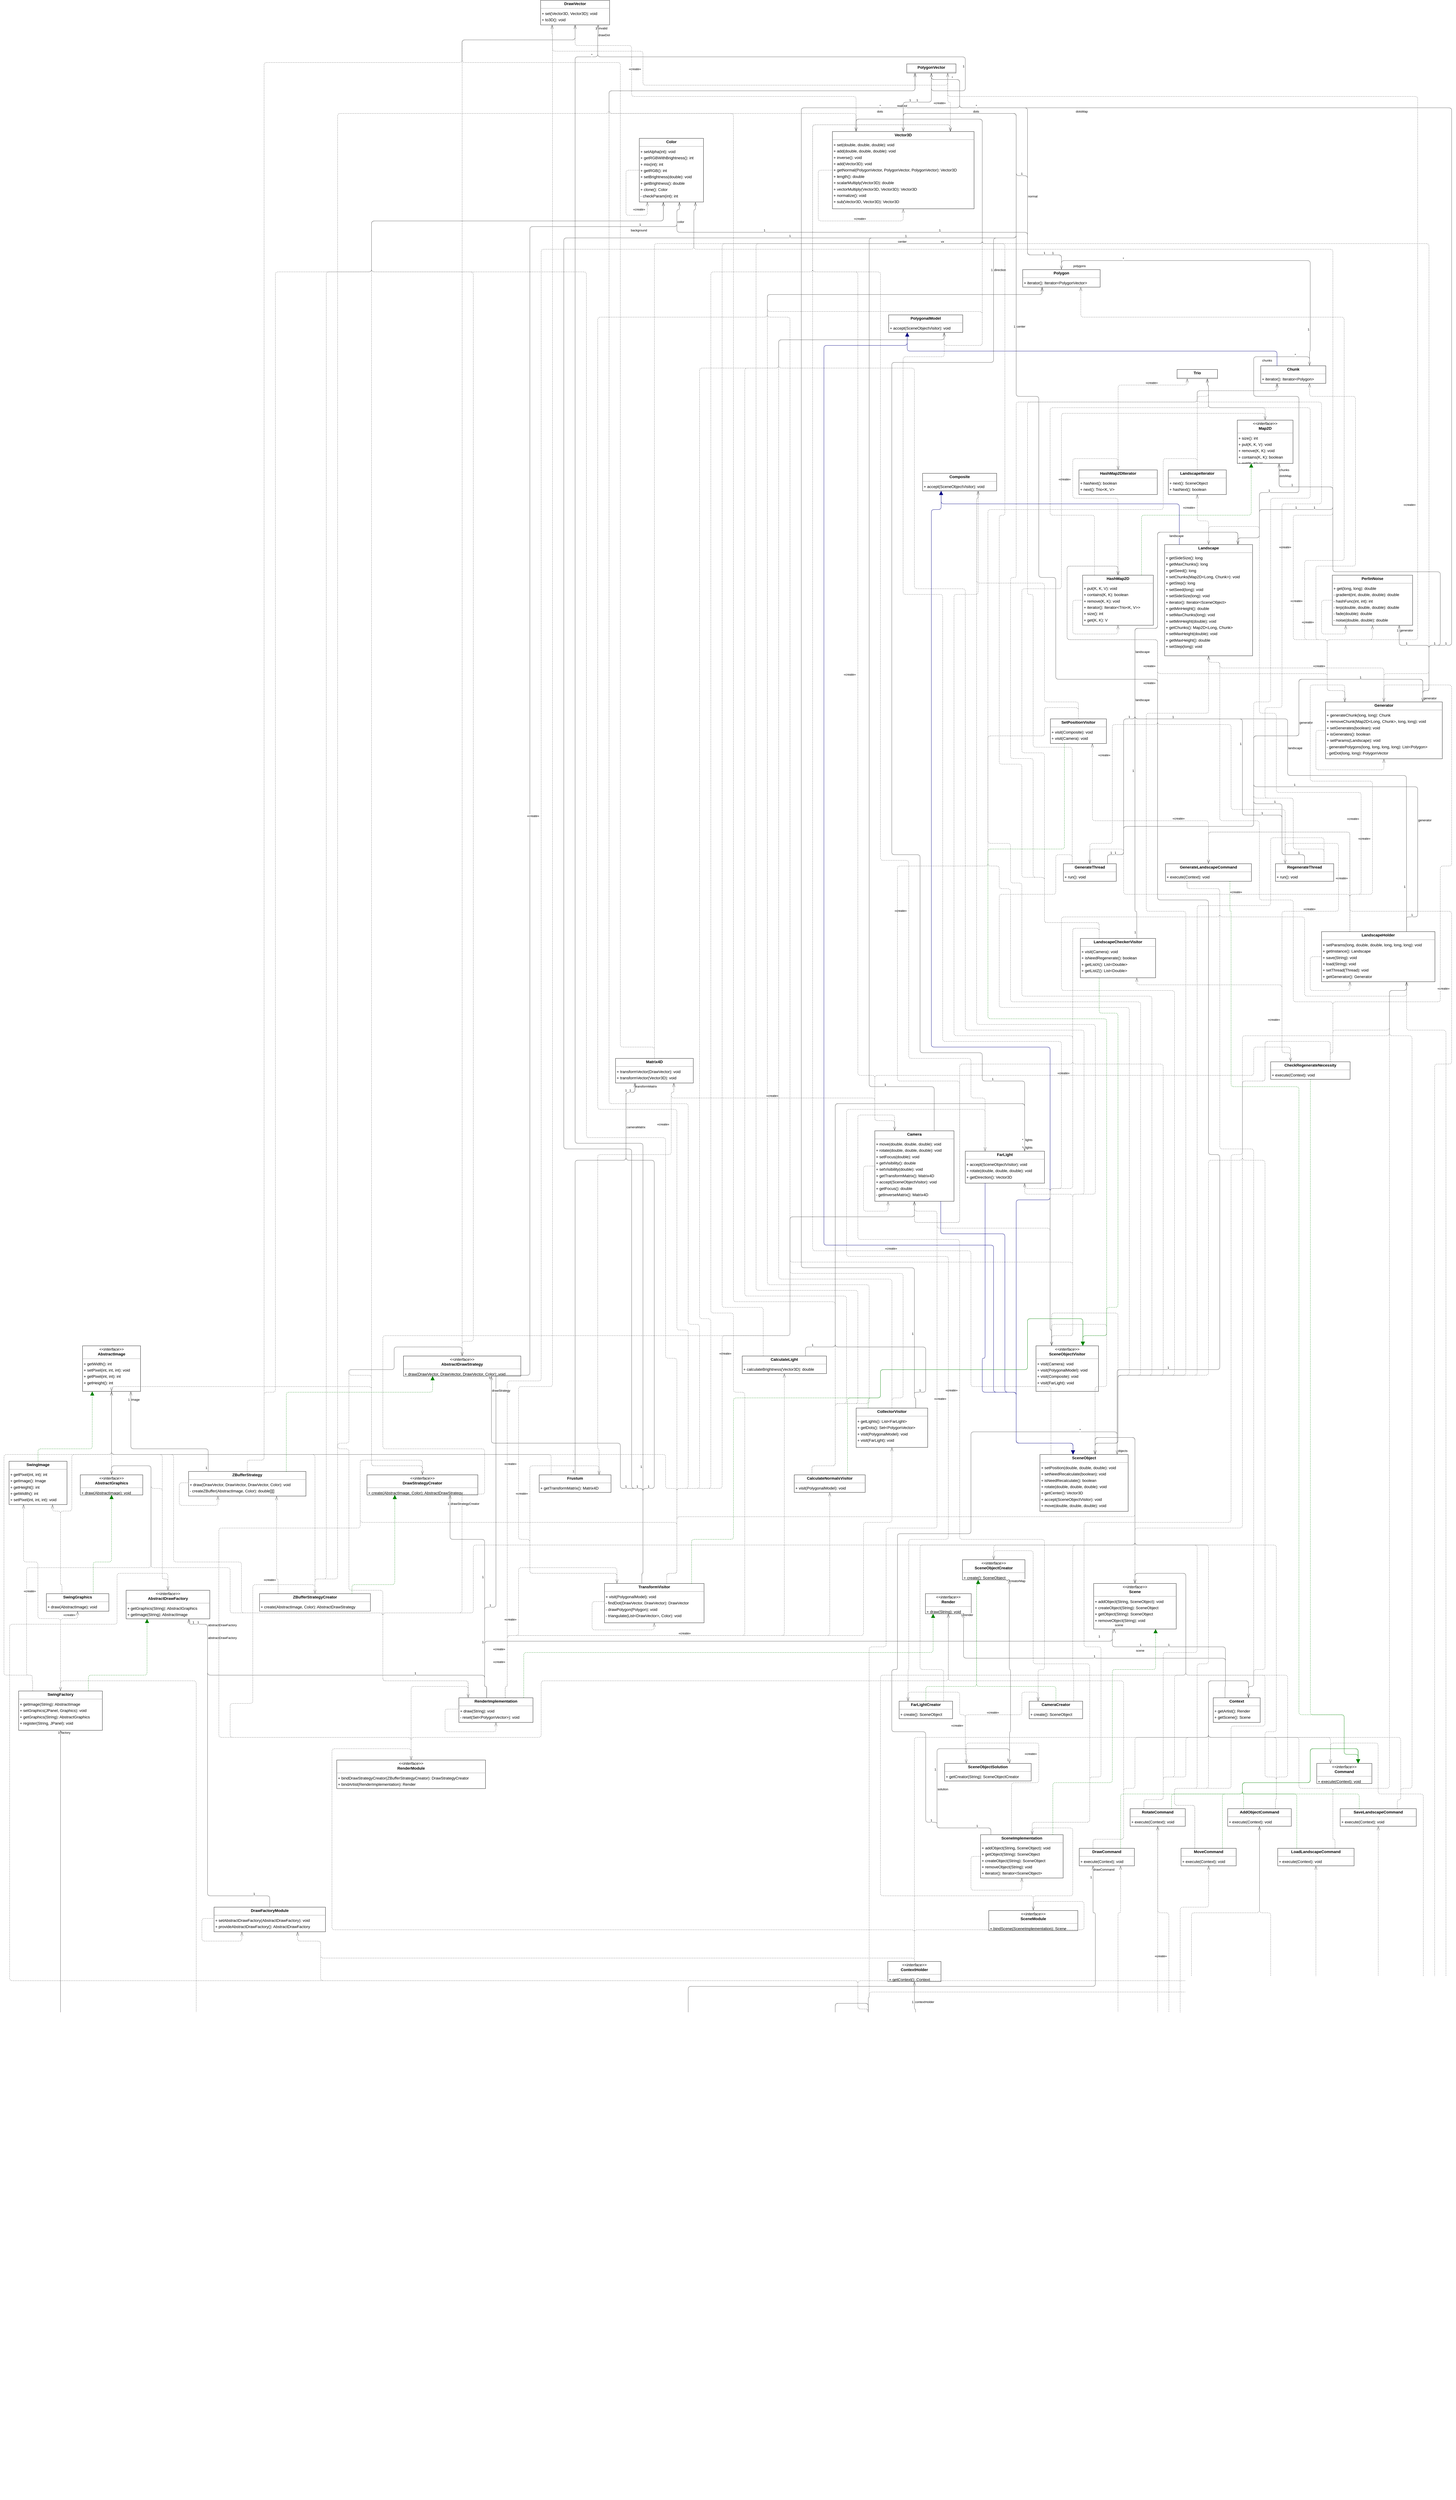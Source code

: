 <mxGraphModel dx="0" dy="0" grid="1" gridSize="10" guides="1" tooltips="1" connect="1" arrows="1" fold="1" page="0" pageScale="1" background="none" math="0" shadow="0">
  <root>
    <mxCell id="0" />
    <mxCell id="1" parent="0" />
    <mxCell id="node25" parent="1" vertex="1" value="&lt;p style=&quot;margin:0px;margin-top:4px;text-align:center;&quot;&gt;&lt;i&gt;&amp;lt;&amp;lt;interface&amp;gt;&amp;gt;&lt;/i&gt;&lt;br/&gt;&lt;b&gt;AbstractDrawFactory&lt;/b&gt;&lt;/p&gt;&lt;hr size=&quot;1&quot;/&gt;&lt;p style=&quot;margin:0 0 0 4px;line-height:1.6;&quot;&gt;+ getGraphics(String): AbstractGraphics&lt;br/&gt;+ getImage(String): AbstractImage&lt;/p&gt;" style="verticalAlign=top;align=left;overflow=fill;fontSize=14;fontFamily=Helvetica;html=1;rounded=0;shadow=0;comic=0;labelBackgroundColor=none;strokeWidth=1;">
      <mxGeometry x="264" y="5606" width="296" height="101" as="geometry" />
    </mxCell>
    <mxCell id="node24" parent="1" vertex="1" value="&lt;p style=&quot;margin:0px;margin-top:4px;text-align:center;&quot;&gt;&lt;i&gt;&amp;lt;&amp;lt;interface&amp;gt;&amp;gt;&lt;/i&gt;&lt;br/&gt;&lt;b&gt;AbstractDrawStrategy&lt;/b&gt;&lt;/p&gt;&lt;hr size=&quot;1&quot;/&gt;&lt;p style=&quot;margin:0 0 0 4px;line-height:1.6;&quot;&gt;+ draw(DrawVector, DrawVector, DrawVector, Color): void&lt;/p&gt;" style="verticalAlign=top;align=left;overflow=fill;fontSize=14;fontFamily=Helvetica;html=1;rounded=0;shadow=0;comic=0;labelBackgroundColor=none;strokeWidth=1;">
      <mxGeometry x="1245" y="4778" width="415" height="71" as="geometry" />
    </mxCell>
    <mxCell id="node20" parent="1" vertex="1" value="&lt;p style=&quot;margin:0px;margin-top:4px;text-align:center;&quot;&gt;&lt;i&gt;&amp;lt;&amp;lt;interface&amp;gt;&amp;gt;&lt;/i&gt;&lt;br/&gt;&lt;b&gt;AbstractGraphics&lt;/b&gt;&lt;/p&gt;&lt;hr size=&quot;1&quot;/&gt;&lt;p style=&quot;margin:0 0 0 4px;line-height:1.6;&quot;&gt;+ draw(AbstractImage): void&lt;/p&gt;" style="verticalAlign=top;align=left;overflow=fill;fontSize=14;fontFamily=Helvetica;html=1;rounded=0;shadow=0;comic=0;labelBackgroundColor=none;strokeWidth=1;">
      <mxGeometry x="102" y="5198" width="221" height="71" as="geometry" />
    </mxCell>
    <mxCell id="node40" parent="1" vertex="1" value="&lt;p style=&quot;margin:0px;margin-top:4px;text-align:center;&quot;&gt;&lt;i&gt;&amp;lt;&amp;lt;interface&amp;gt;&amp;gt;&lt;/i&gt;&lt;br/&gt;&lt;b&gt;AbstractImage&lt;/b&gt;&lt;/p&gt;&lt;hr size=&quot;1&quot;/&gt;&lt;p style=&quot;margin:0 0 0 4px;line-height:1.6;&quot;&gt;+ getWidth(): int&lt;br/&gt;+ setPixel(int, int, int): void&lt;br/&gt;+ getPixel(int, int): int&lt;br/&gt;+ getHeight(): int&lt;/p&gt;" style="verticalAlign=top;align=left;overflow=fill;fontSize=14;fontFamily=Helvetica;html=1;rounded=0;shadow=0;comic=0;labelBackgroundColor=none;strokeWidth=1;">
      <mxGeometry x="110" y="4742" width="205" height="161" as="geometry" />
    </mxCell>
    <mxCell id="node61" parent="1" vertex="1" value="&lt;p style=&quot;margin:0px;margin-top:4px;text-align:center;&quot;&gt;&lt;b&gt;AddObjectCommand&lt;/b&gt;&lt;/p&gt;&lt;hr size=&quot;1&quot;/&gt;&lt;p style=&quot;margin:0 0 0 4px;line-height:1.6;&quot;&gt;+ execute(Context): void&lt;/p&gt;" style="verticalAlign=top;align=left;overflow=fill;fontSize=14;fontFamily=Helvetica;html=1;rounded=0;shadow=0;comic=0;labelBackgroundColor=none;strokeWidth=1;">
      <mxGeometry x="4160" y="6378" width="225" height="62" as="geometry" />
    </mxCell>
    <mxCell id="node11" parent="1" vertex="1" value="&lt;p style=&quot;margin:0px;margin-top:4px;text-align:center;&quot;&gt;&lt;b&gt;CalculateLight&lt;/b&gt;&lt;/p&gt;&lt;hr size=&quot;1&quot;/&gt;&lt;p style=&quot;margin:0 0 0 4px;line-height:1.6;&quot;&gt;+ calculateBrightness(Vector3D): double&lt;/p&gt;" style="verticalAlign=top;align=left;overflow=fill;fontSize=14;fontFamily=Helvetica;html=1;rounded=0;shadow=0;comic=0;labelBackgroundColor=none;strokeWidth=1;">
      <mxGeometry x="2443" y="4778" width="298" height="62" as="geometry" />
    </mxCell>
    <mxCell id="node71" parent="1" vertex="1" value="&lt;p style=&quot;margin:0px;margin-top:4px;text-align:center;&quot;&gt;&lt;b&gt;CalculateNormalsVisitor&lt;/b&gt;&lt;/p&gt;&lt;hr size=&quot;1&quot;/&gt;&lt;p style=&quot;margin:0 0 0 4px;line-height:1.6;&quot;&gt;+ visit(PolygonalModel): void&lt;/p&gt;" style="verticalAlign=top;align=left;overflow=fill;fontSize=14;fontFamily=Helvetica;html=1;rounded=0;shadow=0;comic=0;labelBackgroundColor=none;strokeWidth=1;">
      <mxGeometry x="2627" y="5198" width="251" height="62" as="geometry" />
    </mxCell>
    <mxCell id="node60" parent="1" vertex="1" value="&lt;p style=&quot;margin:0px;margin-top:4px;text-align:center;&quot;&gt;&lt;b&gt;Camera&lt;/b&gt;&lt;/p&gt;&lt;hr size=&quot;1&quot;/&gt;&lt;p style=&quot;margin:0 0 0 4px;line-height:1.6;&quot;&gt;+ move(double, double, double): void&lt;br/&gt;+ rotate(double, double, double): void&lt;br/&gt;+ setFocus(double): void&lt;br/&gt;+ getVisibility(): double&lt;br/&gt;+ setVisibility(double): void&lt;br/&gt;+ getTransformMatrix(): Matrix4D&lt;br/&gt;+ accept(SceneObjectVisitor): void&lt;br/&gt;+ getFocus(): double&lt;br/&gt;- getInverseMatrix(): Matrix4D&lt;/p&gt;" style="verticalAlign=top;align=left;overflow=fill;fontSize=14;fontFamily=Helvetica;html=1;rounded=0;shadow=0;comic=0;labelBackgroundColor=none;strokeWidth=1;">
      <mxGeometry x="2912" y="3982" width="280" height="249" as="geometry" />
    </mxCell>
    <mxCell id="node34" parent="1" vertex="1" value="&lt;p style=&quot;margin:0px;margin-top:4px;text-align:center;&quot;&gt;&lt;b&gt;CameraCreator&lt;/b&gt;&lt;/p&gt;&lt;hr size=&quot;1&quot;/&gt;&lt;p style=&quot;margin:0 0 0 4px;line-height:1.6;&quot;&gt;+ create(): SceneObject&lt;/p&gt;" style="verticalAlign=top;align=left;overflow=fill;fontSize=14;fontFamily=Helvetica;html=1;rounded=0;shadow=0;comic=0;labelBackgroundColor=none;strokeWidth=1;">
      <mxGeometry x="3458" y="5998" width="189" height="62" as="geometry" />
    </mxCell>
    <mxCell id="node44" parent="1" vertex="1" value="&lt;p style=&quot;margin:0px;margin-top:4px;text-align:center;&quot;&gt;&lt;b&gt;CameraKeyListener&lt;/b&gt;&lt;/p&gt;&lt;hr size=&quot;1&quot;/&gt;&lt;p style=&quot;margin:0 0 0 4px;line-height:1.6;&quot;&gt;+ keyTyped(KeyEvent): void&lt;br/&gt;+ keyPressed(KeyEvent): void&lt;br/&gt;+ keyReleased(KeyEvent): void&lt;/p&gt;" style="verticalAlign=top;align=left;overflow=fill;fontSize=14;fontFamily=Helvetica;html=1;rounded=0;shadow=0;comic=0;labelBackgroundColor=none;strokeWidth=1;">
      <mxGeometry x="2574" y="7814" width="236" height="113" as="geometry" />
    </mxCell>
    <mxCell id="node43" parent="1" vertex="1" value="&lt;p style=&quot;margin:0px;margin-top:4px;text-align:center;&quot;&gt;&lt;b&gt;CameraMover&lt;/b&gt;&lt;/p&gt;&lt;hr size=&quot;1&quot;/&gt;&lt;p style=&quot;margin:0 0 0 4px;line-height:1.6;&quot;&gt;+ run(): void&lt;br/&gt;+ setLookUp(boolean): void&lt;br/&gt;+ setGoRight(boolean): void&lt;br/&gt;+ setGoBack(boolean): void&lt;br/&gt;+ setLookDown(boolean): void&lt;br/&gt;+ setLookRight(boolean): void&lt;br/&gt;+ setGoForward(boolean): void&lt;br/&gt;+ setLookLeft(boolean): void&lt;br/&gt;+ setGoLeft(boolean): void&lt;br/&gt;+ setGoUp(boolean): void&lt;br/&gt;+ setGoDown(boolean): void&lt;/p&gt;" style="verticalAlign=top;align=left;overflow=fill;fontSize=14;fontFamily=Helvetica;html=1;rounded=0;shadow=0;comic=0;labelBackgroundColor=none;strokeWidth=1;">
      <mxGeometry x="2715" y="7398" width="234" height="297" as="geometry" />
    </mxCell>
    <mxCell id="node49" parent="1" vertex="1" value="&lt;p style=&quot;margin:0px;margin-top:4px;text-align:center;&quot;&gt;&lt;b&gt;CanvasMouseListener&lt;/b&gt;&lt;/p&gt;&lt;hr size=&quot;1&quot;/&gt;&lt;p style=&quot;margin:0 0 0 4px;line-height:1.6;&quot;&gt;+ mouseReleased(MouseEvent): void&lt;br/&gt;+ mousePressed(MouseEvent): void&lt;br/&gt;+ mouseExited(MouseEvent): void&lt;br/&gt;+ mouseClicked(MouseEvent): void&lt;br/&gt;+ mouseEntered(MouseEvent): void&lt;/p&gt;" style="verticalAlign=top;align=left;overflow=fill;fontSize=14;fontFamily=Helvetica;html=1;rounded=0;shadow=0;comic=0;labelBackgroundColor=none;strokeWidth=1;">
      <mxGeometry x="2435" y="8290" width="274" height="153" as="geometry" />
    </mxCell>
    <mxCell id="node58" parent="1" vertex="1" value="&lt;p style=&quot;margin:0px;margin-top:4px;text-align:center;&quot;&gt;&lt;b&gt;CanvasPanel&lt;/b&gt;&lt;/p&gt;&lt;hr size=&quot;1&quot;/&gt;&lt;p style=&quot;margin:0 0 0 4px;line-height:1.6;&quot;&gt;+ paint(Graphics): void&lt;/p&gt;" style="verticalAlign=top;align=left;overflow=fill;fontSize=14;fontFamily=Helvetica;html=1;rounded=0;shadow=0;comic=0;labelBackgroundColor=none;strokeWidth=1;">
      <mxGeometry x="2542" y="8118" width="181" height="62" as="geometry" />
    </mxCell>
    <mxCell id="node72" parent="1" vertex="1" value="&lt;p style=&quot;margin:0px;margin-top:4px;text-align:center;&quot;&gt;&lt;b&gt;CheckRegenerateNecessity&lt;/b&gt;&lt;/p&gt;&lt;hr size=&quot;1&quot;/&gt;&lt;p style=&quot;margin:0 0 0 4px;line-height:1.6;&quot;&gt;+ execute(Context): void&lt;/p&gt;" style="verticalAlign=top;align=left;overflow=fill;fontSize=14;fontFamily=Helvetica;html=1;rounded=0;shadow=0;comic=0;labelBackgroundColor=none;strokeWidth=1;">
      <mxGeometry x="4312" y="3738" width="281" height="62" as="geometry" />
    </mxCell>
    <mxCell id="node32" parent="1" vertex="1" value="&lt;p style=&quot;margin:0px;margin-top:4px;text-align:center;&quot;&gt;&lt;b&gt;Chunk&lt;/b&gt;&lt;/p&gt;&lt;hr size=&quot;1&quot;/&gt;&lt;p style=&quot;margin:0 0 0 4px;line-height:1.6;&quot;&gt;+ iterator(): Iterator&amp;lt;Polygon&amp;gt;&lt;/p&gt;" style="verticalAlign=top;align=left;overflow=fill;fontSize=14;fontFamily=Helvetica;html=1;rounded=0;shadow=0;comic=0;labelBackgroundColor=none;strokeWidth=1;">
      <mxGeometry x="4277" y="1278" width="230" height="62" as="geometry" />
    </mxCell>
    <mxCell id="node69" parent="1" vertex="1" value="&lt;p style=&quot;margin:0px;margin-top:4px;text-align:center;&quot;&gt;&lt;b&gt;CollectorVisitor&lt;/b&gt;&lt;/p&gt;&lt;hr size=&quot;1&quot;/&gt;&lt;p style=&quot;margin:0 0 0 4px;line-height:1.6;&quot;&gt;+ getLights(): List&amp;lt;FarLight&amp;gt;&lt;br/&gt;+ getDots(): Set&amp;lt;PolygonVector&amp;gt;&lt;br/&gt;+ visit(PolygonalModel): void&lt;br/&gt;+ visit(FarLight): void&lt;/p&gt;" style="verticalAlign=top;align=left;overflow=fill;fontSize=14;fontFamily=Helvetica;html=1;rounded=0;shadow=0;comic=0;labelBackgroundColor=none;strokeWidth=1;">
      <mxGeometry x="2846" y="4962" width="253" height="139" as="geometry" />
    </mxCell>
    <mxCell id="node67" parent="1" vertex="1" value="&lt;p style=&quot;margin:0px;margin-top:4px;text-align:center;&quot;&gt;&lt;b&gt;Color&lt;/b&gt;&lt;/p&gt;&lt;hr size=&quot;1&quot;/&gt;&lt;p style=&quot;margin:0 0 0 4px;line-height:1.6;&quot;&gt;+ setAlpha(int): void&lt;br/&gt;+ getRGBWithBrightness(): int&lt;br/&gt;+ mix(int): int&lt;br/&gt;+ getRGB(): int&lt;br/&gt;+ setBrightness(double): void&lt;br/&gt;+ getBrightness(): double&lt;br/&gt;+ clone(): Color&lt;br/&gt;- checkParam(int): int&lt;/p&gt;" style="verticalAlign=top;align=left;overflow=fill;fontSize=14;fontFamily=Helvetica;html=1;rounded=0;shadow=0;comic=0;labelBackgroundColor=none;strokeWidth=1;">
      <mxGeometry x="2079" y="474" width="227" height="225" as="geometry" />
    </mxCell>
    <mxCell id="node14" parent="1" vertex="1" value="&lt;p style=&quot;margin:0px;margin-top:4px;text-align:center;&quot;&gt;&lt;i&gt;&amp;lt;&amp;lt;interface&amp;gt;&amp;gt;&lt;/i&gt;&lt;br/&gt;&lt;b&gt;Command&lt;/b&gt;&lt;/p&gt;&lt;hr size=&quot;1&quot;/&gt;&lt;p style=&quot;margin:0 0 0 4px;line-height:1.6;&quot;&gt;+ execute(Context): void&lt;/p&gt;" style="verticalAlign=top;align=left;overflow=fill;fontSize=14;fontFamily=Helvetica;html=1;rounded=0;shadow=0;comic=0;labelBackgroundColor=none;strokeWidth=1;">
      <mxGeometry x="4475" y="6218" width="195" height="71" as="geometry" />
    </mxCell>
    <mxCell id="node29" parent="1" vertex="1" value="&lt;p style=&quot;margin:0px;margin-top:4px;text-align:center;&quot;&gt;&lt;b&gt;Composite&lt;/b&gt;&lt;/p&gt;&lt;hr size=&quot;1&quot;/&gt;&lt;p style=&quot;margin:0 0 0 4px;line-height:1.6;&quot;&gt;+ accept(SceneObjectVisitor): void&lt;/p&gt;" style="verticalAlign=top;align=left;overflow=fill;fontSize=14;fontFamily=Helvetica;html=1;rounded=0;shadow=0;comic=0;labelBackgroundColor=none;strokeWidth=1;">
      <mxGeometry x="3081" y="1658" width="262" height="62" as="geometry" />
    </mxCell>
    <mxCell id="node50" parent="1" vertex="1" value="&lt;p style=&quot;margin:0px;margin-top:4px;text-align:center;&quot;&gt;&lt;b&gt;Context&lt;/b&gt;&lt;/p&gt;&lt;hr size=&quot;1&quot;/&gt;&lt;p style=&quot;margin:0 0 0 4px;line-height:1.6;&quot;&gt;+ getArtist(): Render&lt;br/&gt;+ getScene(): Scene&lt;/p&gt;" style="verticalAlign=top;align=left;overflow=fill;fontSize=14;fontFamily=Helvetica;html=1;rounded=0;shadow=0;comic=0;labelBackgroundColor=none;strokeWidth=1;">
      <mxGeometry x="4109" y="5986" width="166" height="87" as="geometry" />
    </mxCell>
    <mxCell id="node6" parent="1" vertex="1" value="&lt;p style=&quot;margin:0px;margin-top:4px;text-align:center;&quot;&gt;&lt;i&gt;&amp;lt;&amp;lt;interface&amp;gt;&amp;gt;&lt;/i&gt;&lt;br/&gt;&lt;b&gt;ContextHolder&lt;/b&gt;&lt;/p&gt;&lt;hr size=&quot;1&quot;/&gt;&lt;p style=&quot;margin:0 0 0 4px;line-height:1.6;&quot;&gt;+ getContext(): Context&lt;/p&gt;" style="verticalAlign=top;align=left;overflow=fill;fontSize=14;fontFamily=Helvetica;html=1;rounded=0;shadow=0;comic=0;labelBackgroundColor=none;strokeWidth=1;">
      <mxGeometry x="2958" y="6918" width="188" height="71" as="geometry" />
    </mxCell>
    <mxCell id="node65" parent="1" vertex="1" value="&lt;p style=&quot;margin:0px;margin-top:4px;text-align:center;&quot;&gt;&lt;b&gt;DrawCommand&lt;/b&gt;&lt;/p&gt;&lt;hr size=&quot;1&quot;/&gt;&lt;p style=&quot;margin:0 0 0 4px;line-height:1.6;&quot;&gt;+ execute(Context): void&lt;/p&gt;" style="verticalAlign=top;align=left;overflow=fill;fontSize=14;fontFamily=Helvetica;html=1;rounded=0;shadow=0;comic=0;labelBackgroundColor=none;strokeWidth=1;">
      <mxGeometry x="3635" y="6518" width="195" height="62" as="geometry" />
    </mxCell>
    <mxCell id="node59" parent="1" vertex="1" value="&lt;p style=&quot;margin:0px;margin-top:4px;text-align:center;&quot;&gt;&lt;b&gt;DrawFactoryModule&lt;/b&gt;&lt;/p&gt;&lt;hr size=&quot;1&quot;/&gt;&lt;p style=&quot;margin:0 0 0 4px;line-height:1.6;&quot;&gt;+ setAbstractDrawFactory(AbstractDrawFactory): void&lt;br/&gt;+ provideAbstractDrawFactory(): AbstractDrawFactory&lt;/p&gt;" style="verticalAlign=top;align=left;overflow=fill;fontSize=14;fontFamily=Helvetica;html=1;rounded=0;shadow=0;comic=0;labelBackgroundColor=none;strokeWidth=1;">
      <mxGeometry x="575" y="6726" width="394" height="87" as="geometry" />
    </mxCell>
    <mxCell id="node3" parent="1" vertex="1" value="&lt;p style=&quot;margin:0px;margin-top:4px;text-align:center;&quot;&gt;&lt;i&gt;&amp;lt;&amp;lt;interface&amp;gt;&amp;gt;&lt;/i&gt;&lt;br/&gt;&lt;b&gt;DrawStrategyCreator&lt;/b&gt;&lt;/p&gt;&lt;hr size=&quot;1&quot;/&gt;&lt;p style=&quot;margin:0 0 0 4px;line-height:1.6;&quot;&gt;+ create(AbstractImage, Color): AbstractDrawStrategy&lt;/p&gt;" style="verticalAlign=top;align=left;overflow=fill;fontSize=14;fontFamily=Helvetica;html=1;rounded=0;shadow=0;comic=0;labelBackgroundColor=none;strokeWidth=1;">
      <mxGeometry x="1116" y="5198" width="392" height="71" as="geometry" />
    </mxCell>
    <mxCell id="node38" parent="1" vertex="1" value="&lt;p style=&quot;margin:0px;margin-top:4px;text-align:center;&quot;&gt;&lt;b&gt;DrawVector&lt;/b&gt;&lt;/p&gt;&lt;hr size=&quot;1&quot;/&gt;&lt;p style=&quot;margin:0 0 0 4px;line-height:1.6;&quot;&gt;+ set(Vector3D, Vector3D): void&lt;br/&gt;+ to3D(): void&lt;/p&gt;" style="verticalAlign=top;align=left;overflow=fill;fontSize=14;fontFamily=Helvetica;html=1;rounded=0;shadow=0;comic=0;labelBackgroundColor=none;strokeWidth=1;">
      <mxGeometry x="1730" y="-14" width="244" height="87" as="geometry" />
    </mxCell>
    <mxCell id="node55" parent="1" vertex="1" value="&lt;p style=&quot;margin:0px;margin-top:4px;text-align:center;&quot;&gt;&lt;b&gt;Facade&lt;/b&gt;&lt;/p&gt;&lt;hr size=&quot;1&quot;/&gt;&lt;p style=&quot;margin:0 0 0 4px;line-height:1.6;&quot;&gt;+ execute(Command): void&lt;br/&gt;+ setDrawFactory(AbstractDrawFactory): void&lt;/p&gt;" style="verticalAlign=top;align=left;overflow=fill;fontSize=14;fontFamily=Helvetica;html=1;rounded=0;shadow=0;comic=0;labelBackgroundColor=none;strokeWidth=1;">
      <mxGeometry x="2805" y="7126" width="335" height="87" as="geometry" />
    </mxCell>
    <mxCell id="node57" parent="1" vertex="1" value="&lt;p style=&quot;margin:0px;margin-top:4px;text-align:center;&quot;&gt;&lt;b&gt;FarLight&lt;/b&gt;&lt;/p&gt;&lt;hr size=&quot;1&quot;/&gt;&lt;p style=&quot;margin:0 0 0 4px;line-height:1.6;&quot;&gt;+ accept(SceneObjectVisitor): void&lt;br/&gt;+ rotate(double, double, double): void&lt;br/&gt;+ getDirection(): Vector3D&lt;/p&gt;" style="verticalAlign=top;align=left;overflow=fill;fontSize=14;fontFamily=Helvetica;html=1;rounded=0;shadow=0;comic=0;labelBackgroundColor=none;strokeWidth=1;">
      <mxGeometry x="3232" y="4054" width="280" height="113" as="geometry" />
    </mxCell>
    <mxCell id="node47" parent="1" vertex="1" value="&lt;p style=&quot;margin:0px;margin-top:4px;text-align:center;&quot;&gt;&lt;b&gt;FarLightCreator&lt;/b&gt;&lt;/p&gt;&lt;hr size=&quot;1&quot;/&gt;&lt;p style=&quot;margin:0 0 0 4px;line-height:1.6;&quot;&gt;+ create(): SceneObject&lt;/p&gt;" style="verticalAlign=top;align=left;overflow=fill;fontSize=14;fontFamily=Helvetica;html=1;rounded=0;shadow=0;comic=0;labelBackgroundColor=none;strokeWidth=1;">
      <mxGeometry x="2998" y="5998" width="189" height="62" as="geometry" />
    </mxCell>
    <mxCell id="node53" parent="1" vertex="1" value="&lt;p style=&quot;margin:0px;margin-top:4px;text-align:center;&quot;&gt;&lt;b&gt;Frustum&lt;/b&gt;&lt;/p&gt;&lt;hr size=&quot;1&quot;/&gt;&lt;p style=&quot;margin:0 0 0 4px;line-height:1.6;&quot;&gt;+ getTransformMatrix(): Matrix4D&lt;/p&gt;" style="verticalAlign=top;align=left;overflow=fill;fontSize=14;fontFamily=Helvetica;html=1;rounded=0;shadow=0;comic=0;labelBackgroundColor=none;strokeWidth=1;">
      <mxGeometry x="1725" y="5198" width="254" height="62" as="geometry" />
    </mxCell>
    <mxCell id="node75" parent="1" vertex="1" value="&lt;p style=&quot;margin:0px;margin-top:4px;text-align:center;&quot;&gt;&lt;b&gt;GenerateActionListener&lt;/b&gt;&lt;/p&gt;&lt;hr size=&quot;1&quot;/&gt;&lt;p style=&quot;margin:0 0 0 4px;line-height:1.6;&quot;&gt;+ actionPerformed(ActionEvent): void&lt;/p&gt;" style="verticalAlign=top;align=left;overflow=fill;fontSize=14;fontFamily=Helvetica;html=1;rounded=0;shadow=0;comic=0;labelBackgroundColor=none;strokeWidth=1;">
      <mxGeometry x="4633" y="7518" width="278" height="62" as="geometry" />
    </mxCell>
    <mxCell id="node46" parent="1" vertex="1" value="&lt;p style=&quot;margin:0px;margin-top:4px;text-align:center;&quot;&gt;&lt;b&gt;GenerateLandscapeCommand&lt;/b&gt;&lt;/p&gt;&lt;hr size=&quot;1&quot;/&gt;&lt;p style=&quot;margin:0 0 0 4px;line-height:1.6;&quot;&gt;+ execute(Context): void&lt;/p&gt;" style="verticalAlign=top;align=left;overflow=fill;fontSize=14;fontFamily=Helvetica;html=1;rounded=0;shadow=0;comic=0;labelBackgroundColor=none;strokeWidth=1;">
      <mxGeometry x="3940" y="3038" width="304" height="62" as="geometry" />
    </mxCell>
    <mxCell id="node1" parent="1" vertex="1" value="&lt;p style=&quot;margin:0px;margin-top:4px;text-align:center;&quot;&gt;&lt;b&gt;GenerateThread&lt;/b&gt;&lt;/p&gt;&lt;hr size=&quot;1&quot;/&gt;&lt;p style=&quot;margin:0 0 0 4px;line-height:1.6;&quot;&gt;+ run(): void&lt;/p&gt;" style="verticalAlign=top;align=left;overflow=fill;fontSize=14;fontFamily=Helvetica;html=1;rounded=0;shadow=0;comic=0;labelBackgroundColor=none;strokeWidth=1;">
      <mxGeometry x="3579" y="3038" width="187" height="62" as="geometry" />
    </mxCell>
    <mxCell id="node63" parent="1" vertex="1" value="&lt;p style=&quot;margin:0px;margin-top:4px;text-align:center;&quot;&gt;&lt;b&gt;Generator&lt;/b&gt;&lt;/p&gt;&lt;hr size=&quot;1&quot;/&gt;&lt;p style=&quot;margin:0 0 0 4px;line-height:1.6;&quot;&gt;+ generateChunk(long, long): Chunk&lt;br/&gt;+ removeChunk(Map2D&amp;lt;Long, Chunk&amp;gt;, long, long): void&lt;br/&gt;+ setGenerates(boolean): void&lt;br/&gt;+ isGenerates(): boolean&lt;br/&gt;+ setParams(Landscape): void&lt;br/&gt;- generatePolygons(long, long, long, long): List&amp;lt;Polygon&amp;gt;&lt;br/&gt;- getDot(long, long): PolygonVector&lt;/p&gt;" style="verticalAlign=top;align=left;overflow=fill;fontSize=14;fontFamily=Helvetica;html=1;rounded=0;shadow=0;comic=0;labelBackgroundColor=none;strokeWidth=1;">
      <mxGeometry x="4506" y="2466" width="413" height="201" as="geometry" />
    </mxCell>
    <mxCell id="node39" parent="1" vertex="1" value="&lt;p style=&quot;margin:0px;margin-top:4px;text-align:center;&quot;&gt;&lt;b&gt;HashMap2D&lt;K, V&gt;&lt;/b&gt;&lt;/p&gt;&lt;hr size=&quot;1&quot;/&gt;&lt;p style=&quot;margin:0 0 0 4px;line-height:1.6;&quot;&gt;+ put(K, K, V): void&lt;br/&gt;+ contains(K, K): boolean&lt;br/&gt;+ remove(K, K): void&lt;br/&gt;+ iterator(): Iterator&amp;lt;Trio&amp;lt;K, V&amp;gt;&amp;gt;&lt;br/&gt;+ size(): int&lt;br/&gt;+ get(K, K): V&lt;/p&gt;" style="verticalAlign=top;align=left;overflow=fill;fontSize=14;fontFamily=Helvetica;html=1;rounded=0;shadow=0;comic=0;labelBackgroundColor=none;strokeWidth=1;">
      <mxGeometry x="3647" y="2018" width="250" height="177" as="geometry" />
    </mxCell>
    <mxCell id="node68" parent="1" vertex="1" value="&lt;p style=&quot;margin:0px;margin-top:4px;text-align:center;&quot;&gt;&lt;b&gt;HashMap2DIterator&lt;K, V&gt;&lt;/b&gt;&lt;/p&gt;&lt;hr size=&quot;1&quot;/&gt;&lt;p style=&quot;margin:0 0 0 4px;line-height:1.6;&quot;&gt;+ hasNext(): boolean&lt;br/&gt;+ next(): Trio&amp;lt;K, V&amp;gt;&lt;/p&gt;" style="verticalAlign=top;align=left;overflow=fill;fontSize=14;fontFamily=Helvetica;html=1;rounded=0;shadow=0;comic=0;labelBackgroundColor=none;strokeWidth=1;">
      <mxGeometry x="3634" y="1646" width="277" height="87" as="geometry" />
    </mxCell>
    <mxCell id="node52" parent="1" vertex="1" value="&lt;p style=&quot;margin:0px;margin-top:4px;text-align:center;&quot;&gt;&lt;b&gt;Landscape&lt;/b&gt;&lt;/p&gt;&lt;hr size=&quot;1&quot;/&gt;&lt;p style=&quot;margin:0 0 0 4px;line-height:1.6;&quot;&gt;+ getSideSize(): long&lt;br/&gt;+ getMaxChunks(): long&lt;br/&gt;+ getSeed(): long&lt;br/&gt;+ setChunks(Map2D&amp;lt;Long, Chunk&amp;gt;): void&lt;br/&gt;+ getStep(): long&lt;br/&gt;+ setSeed(long): void&lt;br/&gt;+ setSideSize(long): void&lt;br/&gt;+ iterator(): Iterator&amp;lt;SceneObject&amp;gt;&lt;br/&gt;+ getMinHeight(): double&lt;br/&gt;+ setMaxChunks(long): void&lt;br/&gt;+ setMinHeight(double): void&lt;br/&gt;+ getChunks(): Map2D&amp;lt;Long, Chunk&amp;gt;&lt;br/&gt;+ setMaxHeight(double): void&lt;br/&gt;+ getMaxHeight(): double&lt;br/&gt;+ setStep(long): void&lt;/p&gt;" style="verticalAlign=top;align=left;overflow=fill;fontSize=14;fontFamily=Helvetica;html=1;rounded=0;shadow=0;comic=0;labelBackgroundColor=none;strokeWidth=1;">
      <mxGeometry x="3937" y="1910" width="311" height="393" as="geometry" />
    </mxCell>
    <mxCell id="node41" parent="1" vertex="1" value="&lt;p style=&quot;margin:0px;margin-top:4px;text-align:center;&quot;&gt;&lt;b&gt;LandscapeCheckerVisitor&lt;/b&gt;&lt;/p&gt;&lt;hr size=&quot;1&quot;/&gt;&lt;p style=&quot;margin:0 0 0 4px;line-height:1.6;&quot;&gt;+ visit(Camera): void&lt;br/&gt;+ isNeedRegenerate(): boolean&lt;br/&gt;+ getListX(): List&amp;lt;Double&amp;gt;&lt;br/&gt;+ getListZ(): List&amp;lt;Double&amp;gt;&lt;/p&gt;" style="verticalAlign=top;align=left;overflow=fill;fontSize=14;fontFamily=Helvetica;html=1;rounded=0;shadow=0;comic=0;labelBackgroundColor=none;strokeWidth=1;">
      <mxGeometry x="3639" y="3302" width="266" height="139" as="geometry" />
    </mxCell>
    <mxCell id="node26" parent="1" vertex="1" value="&lt;p style=&quot;margin:0px;margin-top:4px;text-align:center;&quot;&gt;&lt;b&gt;LandscapeHolder&lt;/b&gt;&lt;/p&gt;&lt;hr size=&quot;1&quot;/&gt;&lt;p style=&quot;margin:0 0 0 4px;line-height:1.6;&quot;&gt;+ setParams(long, double, double, long, long, long): void&lt;br/&gt;+ getInstance(): Landscape&lt;br/&gt;+ save(String): void&lt;br/&gt;+ load(String): void&lt;br/&gt;+ setThread(Thread): void&lt;br/&gt;+ getGenerator(): Generator&lt;/p&gt;" style="verticalAlign=top;align=left;overflow=fill;fontSize=14;fontFamily=Helvetica;html=1;rounded=0;shadow=0;comic=0;labelBackgroundColor=none;strokeWidth=1;">
      <mxGeometry x="4492" y="3278" width="401" height="177" as="geometry" />
    </mxCell>
    <mxCell id="node76" parent="1" vertex="1" value="&lt;p style=&quot;margin:0px;margin-top:4px;text-align:center;&quot;&gt;&lt;b&gt;LandscapeIterator&lt;/b&gt;&lt;/p&gt;&lt;hr size=&quot;1&quot;/&gt;&lt;p style=&quot;margin:0 0 0 4px;line-height:1.6;&quot;&gt;+ next(): SceneObject&lt;br/&gt;+ hasNext(): boolean&lt;/p&gt;" style="verticalAlign=top;align=left;overflow=fill;fontSize=14;fontFamily=Helvetica;html=1;rounded=0;shadow=0;comic=0;labelBackgroundColor=none;strokeWidth=1;">
      <mxGeometry x="3950" y="1646" width="205" height="87" as="geometry" />
    </mxCell>
    <mxCell id="node45" parent="1" vertex="1" value="&lt;p style=&quot;margin:0px;margin-top:4px;text-align:center;&quot;&gt;&lt;b&gt;LightActionListener&lt;/b&gt;&lt;/p&gt;&lt;hr size=&quot;1&quot;/&gt;&lt;p style=&quot;margin:0 0 0 4px;line-height:1.6;&quot;&gt;+ actionPerformed(ActionEvent): void&lt;/p&gt;" style="verticalAlign=top;align=left;overflow=fill;fontSize=14;fontFamily=Helvetica;html=1;rounded=0;shadow=0;comic=0;labelBackgroundColor=none;strokeWidth=1;">
      <mxGeometry x="2393" y="7518" width="278" height="62" as="geometry" />
    </mxCell>
    <mxCell id="node66" parent="1" vertex="1" value="&lt;p style=&quot;margin:0px;margin-top:4px;text-align:center;&quot;&gt;&lt;b&gt;LoadActionListener&lt;/b&gt;&lt;/p&gt;&lt;hr size=&quot;1&quot;/&gt;&lt;p style=&quot;margin:0 0 0 4px;line-height:1.6;&quot;&gt;+ actionPerformed(ActionEvent): void&lt;/p&gt;" style="verticalAlign=top;align=left;overflow=fill;fontSize=14;fontFamily=Helvetica;html=1;rounded=0;shadow=0;comic=0;labelBackgroundColor=none;strokeWidth=1;">
      <mxGeometry x="3613" y="7518" width="278" height="62" as="geometry" />
    </mxCell>
    <mxCell id="node54" parent="1" vertex="1" value="&lt;p style=&quot;margin:0px;margin-top:4px;text-align:center;&quot;&gt;&lt;b&gt;LoadLandscapeCommand&lt;/b&gt;&lt;/p&gt;&lt;hr size=&quot;1&quot;/&gt;&lt;p style=&quot;margin:0 0 0 4px;line-height:1.6;&quot;&gt;+ execute(Context): void&lt;/p&gt;" style="verticalAlign=top;align=left;overflow=fill;fontSize=14;fontFamily=Helvetica;html=1;rounded=0;shadow=0;comic=0;labelBackgroundColor=none;strokeWidth=1;">
      <mxGeometry x="4337" y="6518" width="270" height="62" as="geometry" />
    </mxCell>
    <mxCell id="node28" parent="1" vertex="1" value="&lt;p style=&quot;margin:0px;margin-top:4px;text-align:center;&quot;&gt;&lt;b&gt;Main&lt;/b&gt;&lt;/p&gt;&lt;hr size=&quot;1&quot;/&gt;&lt;p style=&quot;margin:0 0 0 4px;line-height:1.6;&quot;&gt;+ main(String[]): void&lt;/p&gt;" style="verticalAlign=top;align=left;overflow=fill;fontSize=14;fontFamily=Helvetica;html=1;rounded=0;shadow=0;comic=0;labelBackgroundColor=none;strokeWidth=1;">
      <mxGeometry x="2087" y="8758" width="170" height="62" as="geometry" />
    </mxCell>
    <mxCell id="node7" parent="1" vertex="1" value="&lt;p style=&quot;margin:0px;margin-top:4px;text-align:center;&quot;&gt;&lt;b&gt;MainApplication&lt;/b&gt;&lt;/p&gt;&lt;hr size=&quot;1&quot;/&gt;&lt;p style=&quot;margin:0 0 0 4px;line-height:1.6;&quot;&gt;+ run(): void&lt;br/&gt;- addMenuBar(JFrame): void&lt;/p&gt;" style="verticalAlign=top;align=left;overflow=fill;fontSize=14;fontFamily=Helvetica;html=1;rounded=0;shadow=0;comic=0;labelBackgroundColor=none;strokeWidth=1;">
      <mxGeometry x="2240" y="8566" width="224" height="87" as="geometry" />
    </mxCell>
    <mxCell id="node73" parent="1" vertex="1" value="&lt;p style=&quot;margin:0px;margin-top:4px;text-align:center;&quot;&gt;&lt;i&gt;&amp;lt;&amp;lt;interface&amp;gt;&amp;gt;&lt;/i&gt;&lt;br/&gt;&lt;b&gt;Map2D&lt;K, V&gt;&lt;/b&gt;&lt;/p&gt;&lt;hr size=&quot;1&quot;/&gt;&lt;p style=&quot;margin:0 0 0 4px;line-height:1.6;&quot;&gt;+ size(): int&lt;br/&gt;+ put(K, K, V): void&lt;br/&gt;+ remove(K, K): void&lt;br/&gt;+ contains(K, K): boolean&lt;br/&gt;+ get(K, K): V&lt;/p&gt;" style="verticalAlign=top;align=left;overflow=fill;fontSize=14;fontFamily=Helvetica;html=1;rounded=0;shadow=0;comic=0;labelBackgroundColor=none;strokeWidth=1;">
      <mxGeometry x="4194" y="1470" width="197" height="153" as="geometry" />
    </mxCell>
    <mxCell id="node74" parent="1" vertex="1" value="&lt;p style=&quot;margin:0px;margin-top:4px;text-align:center;&quot;&gt;&lt;b&gt;Matrix4D&lt;/b&gt;&lt;/p&gt;&lt;hr size=&quot;1&quot;/&gt;&lt;p style=&quot;margin:0 0 0 4px;line-height:1.6;&quot;&gt;+ transformVector(DrawVector): void&lt;br/&gt;+ transformVector(Vector3D): void&lt;/p&gt;" style="verticalAlign=top;align=left;overflow=fill;fontSize=14;fontFamily=Helvetica;html=1;rounded=0;shadow=0;comic=0;labelBackgroundColor=none;strokeWidth=1;">
      <mxGeometry x="1995" y="3726" width="275" height="87" as="geometry" />
    </mxCell>
    <mxCell id="node64" parent="1" vertex="1" value="&lt;p style=&quot;margin:0px;margin-top:4px;text-align:center;&quot;&gt;&lt;b&gt;MenuPanel&lt;/b&gt;&lt;/p&gt;&lt;hr size=&quot;1&quot;/&gt;&lt;p style=&quot;margin:0 0 0 4px;line-height:1.6;&quot;&gt;- addLabel(String, int, int, int, boolean): JLabel&lt;br/&gt;- addTextField(String, int, int, int): JTextField&lt;br/&gt;- addButton(String, int, int, int, ActionListener): JButton&lt;br/&gt;- addAngles(int): List&amp;lt;JTextField&amp;gt;&lt;br/&gt;- addRange(String, int, long[], int): JLabel&lt;/p&gt;" style="verticalAlign=top;align=left;overflow=fill;fontSize=14;fontFamily=Helvetica;html=1;rounded=0;shadow=0;comic=0;labelBackgroundColor=none;strokeWidth=1;">
      <mxGeometry x="3075" y="7790" width="395" height="153" as="geometry" />
    </mxCell>
    <mxCell id="node0" parent="1" vertex="1" value="&lt;p style=&quot;margin:0px;margin-top:4px;text-align:center;&quot;&gt;&lt;b&gt;MoveCommand&lt;/b&gt;&lt;/p&gt;&lt;hr size=&quot;1&quot;/&gt;&lt;p style=&quot;margin:0 0 0 4px;line-height:1.6;&quot;&gt;+ execute(Context): void&lt;/p&gt;" style="verticalAlign=top;align=left;overflow=fill;fontSize=14;fontFamily=Helvetica;html=1;rounded=0;shadow=0;comic=0;labelBackgroundColor=none;strokeWidth=1;">
      <mxGeometry x="3995" y="6518" width="195" height="62" as="geometry" />
    </mxCell>
    <mxCell id="node15" parent="1" vertex="1" value="&lt;p style=&quot;margin:0px;margin-top:4px;text-align:center;&quot;&gt;&lt;b&gt;PerlinNoise&lt;/b&gt;&lt;/p&gt;&lt;hr size=&quot;1&quot;/&gt;&lt;p style=&quot;margin:0 0 0 4px;line-height:1.6;&quot;&gt;+ get(long, long): double&lt;br/&gt;- gradient(int, double, double): double&lt;br/&gt;- hashFunc(int, int): int&lt;br/&gt;- lerp(double, double, double): double&lt;br/&gt;- fade(double): double&lt;br/&gt;- noise(double, double): double&lt;/p&gt;" style="verticalAlign=top;align=left;overflow=fill;fontSize=14;fontFamily=Helvetica;html=1;rounded=0;shadow=0;comic=0;labelBackgroundColor=none;strokeWidth=1;">
      <mxGeometry x="4530" y="2018" width="284" height="177" as="geometry" />
    </mxCell>
    <mxCell id="node30" parent="1" vertex="1" value="&lt;p style=&quot;margin:0px;margin-top:4px;text-align:center;&quot;&gt;&lt;b&gt;Polygon&lt;/b&gt;&lt;/p&gt;&lt;hr size=&quot;1&quot;/&gt;&lt;p style=&quot;margin:0 0 0 4px;line-height:1.6;&quot;&gt;+ iterator(): Iterator&amp;lt;PolygonVector&amp;gt;&lt;/p&gt;" style="verticalAlign=top;align=left;overflow=fill;fontSize=14;fontFamily=Helvetica;html=1;rounded=0;shadow=0;comic=0;labelBackgroundColor=none;strokeWidth=1;">
      <mxGeometry x="3435" y="938" width="274" height="62" as="geometry" />
    </mxCell>
    <mxCell id="node13" parent="1" vertex="1" value="&lt;p style=&quot;margin:0px;margin-top:4px;text-align:center;&quot;&gt;&lt;b&gt;PolygonVector&lt;/b&gt;&lt;/p&gt;&lt;hr size=&quot;1&quot;/&gt;" style="verticalAlign=top;align=left;overflow=fill;fontSize=14;fontFamily=Helvetica;html=1;rounded=0;shadow=0;comic=0;labelBackgroundColor=none;strokeWidth=1;">
      <mxGeometry x="3025" y="211" width="174" height="32" as="geometry" />
    </mxCell>
    <mxCell id="node10" parent="1" vertex="1" value="&lt;p style=&quot;margin:0px;margin-top:4px;text-align:center;&quot;&gt;&lt;b&gt;PolygonalModel&lt;/b&gt;&lt;/p&gt;&lt;hr size=&quot;1&quot;/&gt;&lt;p style=&quot;margin:0 0 0 4px;line-height:1.6;&quot;&gt;+ accept(SceneObjectVisitor): void&lt;/p&gt;" style="verticalAlign=top;align=left;overflow=fill;fontSize=14;fontFamily=Helvetica;html=1;rounded=0;shadow=0;comic=0;labelBackgroundColor=none;strokeWidth=1;">
      <mxGeometry x="2961" y="1098" width="262" height="62" as="geometry" />
    </mxCell>
    <mxCell id="node21" parent="1" vertex="1" value="&lt;p style=&quot;margin:0px;margin-top:4px;text-align:center;&quot;&gt;&lt;b&gt;Range&lt;/b&gt;&lt;/p&gt;&lt;hr size=&quot;1&quot;/&gt;&lt;p style=&quot;margin:0 0 0 4px;line-height:1.6;&quot;&gt;+ up(): void&lt;br/&gt;+ down(): void&lt;/p&gt;" style="verticalAlign=top;align=left;overflow=fill;fontSize=14;fontFamily=Helvetica;html=1;rounded=0;shadow=0;comic=0;labelBackgroundColor=none;strokeWidth=1;">
      <mxGeometry x="4049" y="7126" width="126" height="87" as="geometry" />
    </mxCell>
    <mxCell id="node12" parent="1" vertex="1" value="&lt;p style=&quot;margin:0px;margin-top:4px;text-align:center;&quot;&gt;&lt;b&gt;RangeActionListener&lt;/b&gt;&lt;/p&gt;&lt;hr size=&quot;1&quot;/&gt;&lt;p style=&quot;margin:0 0 0 4px;line-height:1.6;&quot;&gt;+ actionPerformed(ActionEvent): void&lt;/p&gt;" style="verticalAlign=top;align=left;overflow=fill;fontSize=14;fontFamily=Helvetica;html=1;rounded=0;shadow=0;comic=0;labelBackgroundColor=none;strokeWidth=1;">
      <mxGeometry x="4013" y="7518" width="278" height="62" as="geometry" />
    </mxCell>
    <mxCell id="node33" parent="1" vertex="1" value="&lt;p style=&quot;margin:0px;margin-top:4px;text-align:center;&quot;&gt;&lt;b&gt;RegenerateThread&lt;/b&gt;&lt;/p&gt;&lt;hr size=&quot;1&quot;/&gt;&lt;p style=&quot;margin:0 0 0 4px;line-height:1.6;&quot;&gt;+ run(): void&lt;/p&gt;" style="verticalAlign=top;align=left;overflow=fill;fontSize=14;fontFamily=Helvetica;html=1;rounded=0;shadow=0;comic=0;labelBackgroundColor=none;strokeWidth=1;">
      <mxGeometry x="4329" y="3038" width="206" height="62" as="geometry" />
    </mxCell>
    <mxCell id="node70" parent="1" vertex="1" value="&lt;p style=&quot;margin:0px;margin-top:4px;text-align:center;&quot;&gt;&lt;i&gt;&amp;lt;&amp;lt;interface&amp;gt;&amp;gt;&lt;/i&gt;&lt;br/&gt;&lt;b&gt;Render&lt;/b&gt;&lt;/p&gt;&lt;hr size=&quot;1&quot;/&gt;&lt;p style=&quot;margin:0 0 0 4px;line-height:1.6;&quot;&gt;+ draw(String): void&lt;/p&gt;" style="verticalAlign=top;align=left;overflow=fill;fontSize=14;fontFamily=Helvetica;html=1;rounded=0;shadow=0;comic=0;labelBackgroundColor=none;strokeWidth=1;">
      <mxGeometry x="3091" y="5618" width="162" height="71" as="geometry" />
    </mxCell>
    <mxCell id="node51" parent="1" vertex="1" value="&lt;p style=&quot;margin:0px;margin-top:4px;text-align:center;&quot;&gt;&lt;b&gt;RenderImplementation&lt;/b&gt;&lt;/p&gt;&lt;hr size=&quot;1&quot;/&gt;&lt;p style=&quot;margin:0 0 0 4px;line-height:1.6;&quot;&gt;+ draw(String): void&lt;br/&gt;- reset(Set&amp;lt;PolygonVector&amp;gt;): void&lt;/p&gt;" style="verticalAlign=top;align=left;overflow=fill;fontSize=14;fontFamily=Helvetica;html=1;rounded=0;shadow=0;comic=0;labelBackgroundColor=none;strokeWidth=1;">
      <mxGeometry x="1441" y="5986" width="262" height="87" as="geometry" />
    </mxCell>
    <mxCell id="node9" parent="1" vertex="1" value="&lt;p style=&quot;margin:0px;margin-top:4px;text-align:center;&quot;&gt;&lt;i&gt;&amp;lt;&amp;lt;interface&amp;gt;&amp;gt;&lt;/i&gt;&lt;br/&gt;&lt;b&gt;RenderModule&lt;/b&gt;&lt;/p&gt;&lt;hr size=&quot;1&quot;/&gt;&lt;p style=&quot;margin:0 0 0 4px;line-height:1.6;&quot;&gt;+ bindDrawStrategyCreator(ZBufferStrategyCreator): DrawStrategyCreator&lt;br/&gt;+ bindArtist(RenderImplementation): Render&lt;/p&gt;" style="verticalAlign=top;align=left;overflow=fill;fontSize=14;fontFamily=Helvetica;html=1;rounded=0;shadow=0;comic=0;labelBackgroundColor=none;strokeWidth=1;">
      <mxGeometry x="1009" y="6206" width="526" height="101" as="geometry" />
    </mxCell>
    <mxCell id="node16" parent="1" vertex="1" value="&lt;p style=&quot;margin:0px;margin-top:4px;text-align:center;&quot;&gt;&lt;b&gt;RotateCommand&lt;/b&gt;&lt;/p&gt;&lt;hr size=&quot;1&quot;/&gt;&lt;p style=&quot;margin:0 0 0 4px;line-height:1.6;&quot;&gt;+ execute(Context): void&lt;/p&gt;" style="verticalAlign=top;align=left;overflow=fill;fontSize=14;fontFamily=Helvetica;html=1;rounded=0;shadow=0;comic=0;labelBackgroundColor=none;strokeWidth=1;">
      <mxGeometry x="3815" y="6378" width="195" height="62" as="geometry" />
    </mxCell>
    <mxCell id="node42" parent="1" vertex="1" value="&lt;p style=&quot;margin:0px;margin-top:4px;text-align:center;&quot;&gt;&lt;b&gt;SaveActionListener&lt;/b&gt;&lt;/p&gt;&lt;hr size=&quot;1&quot;/&gt;&lt;p style=&quot;margin:0 0 0 4px;line-height:1.6;&quot;&gt;+ actionPerformed(ActionEvent): void&lt;/p&gt;" style="verticalAlign=top;align=left;overflow=fill;fontSize=14;fontFamily=Helvetica;html=1;rounded=0;shadow=0;comic=0;labelBackgroundColor=none;strokeWidth=1;">
      <mxGeometry x="3293" y="7518" width="278" height="62" as="geometry" />
    </mxCell>
    <mxCell id="node37" parent="1" vertex="1" value="&lt;p style=&quot;margin:0px;margin-top:4px;text-align:center;&quot;&gt;&lt;b&gt;SaveLandscapeCommand&lt;/b&gt;&lt;/p&gt;&lt;hr size=&quot;1&quot;/&gt;&lt;p style=&quot;margin:0 0 0 4px;line-height:1.6;&quot;&gt;+ execute(Context): void&lt;/p&gt;" style="verticalAlign=top;align=left;overflow=fill;fontSize=14;fontFamily=Helvetica;html=1;rounded=0;shadow=0;comic=0;labelBackgroundColor=none;strokeWidth=1;">
      <mxGeometry x="4558" y="6378" width="269" height="62" as="geometry" />
    </mxCell>
    <mxCell id="node62" parent="1" vertex="1" value="&lt;p style=&quot;margin:0px;margin-top:4px;text-align:center;&quot;&gt;&lt;i&gt;&amp;lt;&amp;lt;interface&amp;gt;&amp;gt;&lt;/i&gt;&lt;br/&gt;&lt;b&gt;Scene&lt;/b&gt;&lt;/p&gt;&lt;hr size=&quot;1&quot;/&gt;&lt;p style=&quot;margin:0 0 0 4px;line-height:1.6;&quot;&gt;+ addObject(String, SceneObject): void&lt;br/&gt;+ createObject(String): SceneObject&lt;br/&gt;+ getObject(String): SceneObject&lt;br/&gt;+ removeObject(String): void&lt;/p&gt;" style="verticalAlign=top;align=left;overflow=fill;fontSize=14;fontFamily=Helvetica;html=1;rounded=0;shadow=0;comic=0;labelBackgroundColor=none;strokeWidth=1;">
      <mxGeometry x="3686" y="5582" width="292" height="161" as="geometry" />
    </mxCell>
    <mxCell id="node35" parent="1" vertex="1" value="&lt;p style=&quot;margin:0px;margin-top:4px;text-align:center;&quot;&gt;&lt;b&gt;SceneImplementation&lt;/b&gt;&lt;/p&gt;&lt;hr size=&quot;1&quot;/&gt;&lt;p style=&quot;margin:0 0 0 4px;line-height:1.6;&quot;&gt;+ addObject(String, SceneObject): void&lt;br/&gt;+ getObject(String): SceneObject&lt;br/&gt;+ createObject(String): SceneObject&lt;br/&gt;+ removeObject(String): void&lt;br/&gt;+ iterator(): Iterator&amp;lt;SceneObject&amp;gt;&lt;/p&gt;" style="verticalAlign=top;align=left;overflow=fill;fontSize=14;fontFamily=Helvetica;html=1;rounded=0;shadow=0;comic=0;labelBackgroundColor=none;strokeWidth=1;">
      <mxGeometry x="3286" y="6470" width="292" height="153" as="geometry" />
    </mxCell>
    <mxCell id="node36" parent="1" vertex="1" value="&lt;p style=&quot;margin:0px;margin-top:4px;text-align:center;&quot;&gt;&lt;i&gt;&amp;lt;&amp;lt;interface&amp;gt;&amp;gt;&lt;/i&gt;&lt;br/&gt;&lt;b&gt;SceneModule&lt;/b&gt;&lt;/p&gt;&lt;hr size=&quot;1&quot;/&gt;&lt;p style=&quot;margin:0 0 0 4px;line-height:1.6;&quot;&gt;+ bindScene(SceneImplementation): Scene&lt;/p&gt;" style="verticalAlign=top;align=left;overflow=fill;fontSize=14;fontFamily=Helvetica;html=1;rounded=0;shadow=0;comic=0;labelBackgroundColor=none;strokeWidth=1;">
      <mxGeometry x="3315" y="6738" width="315" height="71" as="geometry" />
    </mxCell>
    <mxCell id="node27" parent="1" vertex="1" value="&lt;p style=&quot;margin:0px;margin-top:4px;text-align:center;&quot;&gt;&lt;b&gt;SceneObject&lt;/b&gt;&lt;/p&gt;&lt;hr size=&quot;1&quot;/&gt;&lt;p style=&quot;margin:0 0 0 4px;line-height:1.6;&quot;&gt;+ setPosition(double, double, double): void&lt;br/&gt;+ setNeedRecalculate(boolean): void&lt;br/&gt;+ isNeedRecalculate(): boolean&lt;br/&gt;+ rotate(double, double, double): void&lt;br/&gt;+ getCenter(): Vector3D&lt;br/&gt;+ accept(SceneObjectVisitor): void&lt;br/&gt;+ move(double, double, double): void&lt;/p&gt;" style="verticalAlign=top;align=left;overflow=fill;fontSize=14;fontFamily=Helvetica;html=1;rounded=0;shadow=0;comic=0;labelBackgroundColor=none;strokeWidth=1;">
      <mxGeometry x="3496" y="5126" width="312" height="201" as="geometry" />
    </mxCell>
    <mxCell id="node19" parent="1" vertex="1" value="&lt;p style=&quot;margin:0px;margin-top:4px;text-align:center;&quot;&gt;&lt;i&gt;&amp;lt;&amp;lt;interface&amp;gt;&amp;gt;&lt;/i&gt;&lt;br/&gt;&lt;b&gt;SceneObjectCreator&lt;/b&gt;&lt;/p&gt;&lt;hr size=&quot;1&quot;/&gt;&lt;p style=&quot;margin:0 0 0 4px;line-height:1.6;&quot;&gt;+ create(): SceneObject&lt;/p&gt;" style="verticalAlign=top;align=left;overflow=fill;fontSize=14;fontFamily=Helvetica;html=1;rounded=0;shadow=0;comic=0;labelBackgroundColor=none;strokeWidth=1;">
      <mxGeometry x="3222" y="5498" width="221" height="71" as="geometry" />
    </mxCell>
    <mxCell id="node56" parent="1" vertex="1" value="&lt;p style=&quot;margin:0px;margin-top:4px;text-align:center;&quot;&gt;&lt;b&gt;SceneObjectSolution&lt;/b&gt;&lt;/p&gt;&lt;hr size=&quot;1&quot;/&gt;&lt;p style=&quot;margin:0 0 0 4px;line-height:1.6;&quot;&gt;+ getCreator(String): SceneObjectCreator&lt;/p&gt;" style="verticalAlign=top;align=left;overflow=fill;fontSize=14;fontFamily=Helvetica;html=1;rounded=0;shadow=0;comic=0;labelBackgroundColor=none;strokeWidth=1;">
      <mxGeometry x="3159" y="6218" width="306" height="62" as="geometry" />
    </mxCell>
    <mxCell id="node31" parent="1" vertex="1" value="&lt;p style=&quot;margin:0px;margin-top:4px;text-align:center;&quot;&gt;&lt;i&gt;&amp;lt;&amp;lt;interface&amp;gt;&amp;gt;&lt;/i&gt;&lt;br/&gt;&lt;b&gt;SceneObjectVisitor&lt;/b&gt;&lt;/p&gt;&lt;hr size=&quot;1&quot;/&gt;&lt;p style=&quot;margin:0 0 0 4px;line-height:1.6;&quot;&gt;+ visit(Camera): void&lt;br/&gt;+ visit(PolygonalModel): void&lt;br/&gt;+ visit(Composite): void&lt;br/&gt;+ visit(FarLight): void&lt;/p&gt;" style="verticalAlign=top;align=left;overflow=fill;fontSize=14;fontFamily=Helvetica;html=1;rounded=0;shadow=0;comic=0;labelBackgroundColor=none;strokeWidth=1;">
      <mxGeometry x="3482" y="4742" width="221" height="161" as="geometry" />
    </mxCell>
    <mxCell id="node48" parent="1" vertex="1" value="&lt;p style=&quot;margin:0px;margin-top:4px;text-align:center;&quot;&gt;&lt;b&gt;SetPositionVisitor&lt;/b&gt;&lt;/p&gt;&lt;hr size=&quot;1&quot;/&gt;&lt;p style=&quot;margin:0 0 0 4px;line-height:1.6;&quot;&gt;+ visit(Composite): void&lt;br/&gt;+ visit(Camera): void&lt;/p&gt;" style="verticalAlign=top;align=left;overflow=fill;fontSize=14;fontFamily=Helvetica;html=1;rounded=0;shadow=0;comic=0;labelBackgroundColor=none;strokeWidth=1;">
      <mxGeometry x="3533" y="2526" width="198" height="87" as="geometry" />
    </mxCell>
    <mxCell id="node5" parent="1" vertex="1" value="&lt;p style=&quot;margin:0px;margin-top:4px;text-align:center;&quot;&gt;&lt;b&gt;SwingFactory&lt;/b&gt;&lt;/p&gt;&lt;hr size=&quot;1&quot;/&gt;&lt;p style=&quot;margin:0 0 0 4px;line-height:1.6;&quot;&gt;+ getImage(String): AbstractImage&lt;br/&gt;+ setGraphics(JPanel, Graphics): void&lt;br/&gt;+ getGraphics(String): AbstractGraphics&lt;br/&gt;+ register(String, JPanel): void&lt;/p&gt;" style="verticalAlign=top;align=left;overflow=fill;fontSize=14;fontFamily=Helvetica;html=1;rounded=0;shadow=0;comic=0;labelBackgroundColor=none;strokeWidth=1;">
      <mxGeometry x="-116" y="5962" width="296" height="139" as="geometry" />
    </mxCell>
    <mxCell id="node4" parent="1" vertex="1" value="&lt;p style=&quot;margin:0px;margin-top:4px;text-align:center;&quot;&gt;&lt;b&gt;SwingGraphics&lt;/b&gt;&lt;/p&gt;&lt;hr size=&quot;1&quot;/&gt;&lt;p style=&quot;margin:0 0 0 4px;line-height:1.6;&quot;&gt;+ draw(AbstractImage): void&lt;/p&gt;" style="verticalAlign=top;align=left;overflow=fill;fontSize=14;fontFamily=Helvetica;html=1;rounded=0;shadow=0;comic=0;labelBackgroundColor=none;strokeWidth=1;">
      <mxGeometry x="-18" y="5618" width="221" height="62" as="geometry" />
    </mxCell>
    <mxCell id="node17" parent="1" vertex="1" value="&lt;p style=&quot;margin:0px;margin-top:4px;text-align:center;&quot;&gt;&lt;b&gt;SwingImage&lt;/b&gt;&lt;/p&gt;&lt;hr size=&quot;1&quot;/&gt;&lt;p style=&quot;margin:0 0 0 4px;line-height:1.6;&quot;&gt;+ getPixel(int, int): int&lt;br/&gt;+ getImage(): Image&lt;br/&gt;+ getHeight(): int&lt;br/&gt;+ getWidth(): int&lt;br/&gt;+ setPixel(int, int, int): void&lt;/p&gt;" style="verticalAlign=top;align=left;overflow=fill;fontSize=14;fontFamily=Helvetica;html=1;rounded=0;shadow=0;comic=0;labelBackgroundColor=none;strokeWidth=1;">
      <mxGeometry x="-150" y="5150" width="205" height="153" as="geometry" />
    </mxCell>
    <mxCell id="node2" parent="1" vertex="1" value="&lt;p style=&quot;margin:0px;margin-top:4px;text-align:center;&quot;&gt;&lt;b&gt;TransformVisitor&lt;/b&gt;&lt;/p&gt;&lt;hr size=&quot;1&quot;/&gt;&lt;p style=&quot;margin:0 0 0 4px;line-height:1.6;&quot;&gt;+ visit(PolygonalModel): void&lt;br/&gt;- findDot(DrawVector, DrawVector): DrawVector&lt;br/&gt;- drawPolygon(Polygon): void&lt;br/&gt;- triangulate(List&amp;lt;DrawVector&amp;gt;, Color): void&lt;/p&gt;" style="verticalAlign=top;align=left;overflow=fill;fontSize=14;fontFamily=Helvetica;html=1;rounded=0;shadow=0;comic=0;labelBackgroundColor=none;strokeWidth=1;">
      <mxGeometry x="1956" y="5582" width="352" height="139" as="geometry" />
    </mxCell>
    <mxCell id="node22" parent="1" vertex="1" value="&lt;p style=&quot;margin:0px;margin-top:4px;text-align:center;&quot;&gt;&lt;b&gt;Trio&lt;K, V&gt;&lt;/b&gt;&lt;/p&gt;&lt;hr size=&quot;1&quot;/&gt;" style="verticalAlign=top;align=left;overflow=fill;fontSize=14;fontFamily=Helvetica;html=1;rounded=0;shadow=0;comic=0;labelBackgroundColor=none;strokeWidth=1;">
      <mxGeometry x="3981" y="1291" width="143" height="32" as="geometry" />
    </mxCell>
    <mxCell id="node23" parent="1" vertex="1" value="&lt;p style=&quot;margin:0px;margin-top:4px;text-align:center;&quot;&gt;&lt;b&gt;Vector3D&lt;/b&gt;&lt;/p&gt;&lt;hr size=&quot;1&quot;/&gt;&lt;p style=&quot;margin:0 0 0 4px;line-height:1.6;&quot;&gt;+ set(double, double, double): void&lt;br/&gt;+ add(double, double, double): void&lt;br/&gt;+ inverse(): void&lt;br/&gt;+ add(Vector3D): void&lt;br/&gt;+ getNormal(PolygonVector, PolygonVector, PolygonVector): Vector3D&lt;br/&gt;+ length(): double&lt;br/&gt;+ scalarMultiply(Vector3D): double&lt;br/&gt;+ vectorMultiply(Vector3D, Vector3D): Vector3D&lt;br/&gt;+ normalize(): void&lt;br/&gt;+ sub(Vector3D, Vector3D): Vector3D&lt;/p&gt;" style="verticalAlign=top;align=left;overflow=fill;fontSize=14;fontFamily=Helvetica;html=1;rounded=0;shadow=0;comic=0;labelBackgroundColor=none;strokeWidth=1;">
      <mxGeometry x="2762" y="450" width="501" height="273" as="geometry" />
    </mxCell>
    <mxCell id="node8" parent="1" vertex="1" value="&lt;p style=&quot;margin:0px;margin-top:4px;text-align:center;&quot;&gt;&lt;b&gt;ZBufferStrategy&lt;/b&gt;&lt;/p&gt;&lt;hr size=&quot;1&quot;/&gt;&lt;p style=&quot;margin:0 0 0 4px;line-height:1.6;&quot;&gt;+ draw(DrawVector, DrawVector, DrawVector, Color): void&lt;br/&gt;- createZBuffer(AbstractImage, Color): double[][]&lt;/p&gt;" style="verticalAlign=top;align=left;overflow=fill;fontSize=14;fontFamily=Helvetica;html=1;rounded=0;shadow=0;comic=0;labelBackgroundColor=none;strokeWidth=1;">
      <mxGeometry x="485" y="5186" width="415" height="87" as="geometry" />
    </mxCell>
    <mxCell id="node18" parent="1" vertex="1" value="&lt;p style=&quot;margin:0px;margin-top:4px;text-align:center;&quot;&gt;&lt;b&gt;ZBufferStrategyCreator&lt;/b&gt;&lt;/p&gt;&lt;hr size=&quot;1&quot;/&gt;&lt;p style=&quot;margin:0 0 0 4px;line-height:1.6;&quot;&gt;+ create(AbstractImage, Color): AbstractDrawStrategy&lt;/p&gt;" style="verticalAlign=top;align=left;overflow=fill;fontSize=14;fontFamily=Helvetica;html=1;rounded=0;shadow=0;comic=0;labelBackgroundColor=none;strokeWidth=1;">
      <mxGeometry x="736" y="5618" width="392" height="62" as="geometry" />
    </mxCell>
    <mxCell id="edge183" edge="1" value="" parent="1" source="node25" target="node20" style="html=1;rounded=1;edgeStyle=orthogonalEdgeStyle;dashed=1;startArrow=none;endArrow=openThin;endSize=12;strokeColor=#595959;exitX=0.500;exitY=0.000;exitDx=0;exitDy=0;entryX=0.500;entryY=0.001;entryDx=0;entryDy=0;">
      <mxGeometry width="50" height="50" relative="1" as="geometry">
        <Array as="points">
          <mxPoint x="412" y="5566" />
          <mxPoint x="392" y="5566" />
          <mxPoint x="392" y="5246" />
          <mxPoint x="352" y="5246" />
          <mxPoint x="352" y="5166" />
          <mxPoint x="212" y="5166" />
        </Array>
      </mxGeometry>
    </mxCell>
    <mxCell id="edge45" edge="1" value="" parent="1" source="node25" target="node40" style="html=1;rounded=1;edgeStyle=orthogonalEdgeStyle;dashed=1;startArrow=none;endArrow=openThin;endSize=12;strokeColor=#595959;exitX=0.500;exitY=0.000;exitDx=0;exitDy=0;entryX=0.500;entryY=1.000;entryDx=0;entryDy=0;">
      <mxGeometry width="50" height="50" relative="1" as="geometry">
        <Array as="points">
          <mxPoint x="412" y="5566" />
          <mxPoint x="392" y="5566" />
          <mxPoint x="392" y="5126" />
          <mxPoint x="212" y="5126" />
        </Array>
      </mxGeometry>
    </mxCell>
    <mxCell id="edge217" edge="1" value="" parent="1" source="node24" target="node67" style="html=1;rounded=1;edgeStyle=orthogonalEdgeStyle;dashed=1;startArrow=none;endArrow=openThin;endSize=12;strokeColor=#595959;exitX=0.500;exitY=0.000;exitDx=0;exitDy=0;entryX=0.375;entryY=1.000;entryDx=0;entryDy=0;">
      <mxGeometry width="50" height="50" relative="1" as="geometry">
        <Array as="points">
          <mxPoint x="1452" y="4726" />
          <mxPoint x="1492" y="4726" />
          <mxPoint x="1492" y="946" />
          <mxPoint x="1132" y="946" />
          <mxPoint x="1132" y="766" />
          <mxPoint x="2164" y="766" />
        </Array>
      </mxGeometry>
    </mxCell>
    <mxCell id="edge152" edge="1" value="" parent="1" source="node24" target="node38" style="html=1;rounded=1;edgeStyle=orthogonalEdgeStyle;dashed=1;startArrow=none;endArrow=openThin;endSize=12;strokeColor=#595959;exitX=0.500;exitY=0.001;exitDx=0;exitDy=0;entryX=0.500;entryY=1.000;entryDx=0;entryDy=0;">
      <mxGeometry width="50" height="50" relative="1" as="geometry">
        <Array as="points">
          <mxPoint x="1452" y="126" />
          <mxPoint x="1852" y="126" />
        </Array>
      </mxGeometry>
    </mxCell>
    <mxCell id="edge192" edge="1" value="" parent="1" source="node20" target="node40" style="html=1;rounded=1;edgeStyle=orthogonalEdgeStyle;dashed=1;startArrow=none;endArrow=openThin;endSize=12;strokeColor=#595959;exitX=0.500;exitY=0.001;exitDx=0;exitDy=0;entryX=0.500;entryY=1.000;entryDx=0;entryDy=0;">
      <mxGeometry width="50" height="50" relative="1" as="geometry">
        <Array as="points" />
      </mxGeometry>
    </mxCell>
    <mxCell id="edge20" edge="1" value="" parent="1" source="node61" target="node14" style="html=1;rounded=1;edgeStyle=orthogonalEdgeStyle;dashed=1;startArrow=none;endArrow=block;endSize=12;strokeColor=#008200;exitX=0.250;exitY=0.000;exitDx=0;exitDy=0;entryX=0.750;entryY=0.000;entryDx=0;entryDy=0;">
      <mxGeometry width="50" height="50" relative="1" as="geometry">
        <Array as="points">
          <mxPoint x="4216" y="6326" />
          <mxPoint x="4212" y="6326" />
          <mxPoint x="4212" y="6286" />
          <mxPoint x="4452" y="6286" />
          <mxPoint x="4452" y="6166" />
          <mxPoint x="4621" y="6166" />
        </Array>
      </mxGeometry>
    </mxCell>
    <mxCell id="edge238" edge="1" value="" parent="1" source="node61" target="node50" style="html=1;rounded=1;edgeStyle=orthogonalEdgeStyle;dashed=1;startArrow=none;endArrow=openThin;endSize=12;strokeColor=#595959;exitX=0.750;exitY=0.001;exitDx=0;exitDy=0;entryX=0.750;entryY=0.000;entryDx=0;entryDy=0;">
      <mxGeometry width="50" height="50" relative="1" as="geometry">
        <Array as="points">
          <mxPoint x="4328" y="6346" />
          <mxPoint x="4332" y="6346" />
          <mxPoint x="4332" y="6126" />
          <mxPoint x="4092" y="6126" />
          <mxPoint x="4092" y="5926" />
          <mxPoint x="4234" y="5926" />
        </Array>
      </mxGeometry>
    </mxCell>
    <mxCell id="edge59" edge="1" value="" parent="1" source="node61" target="node62" style="html=1;rounded=1;edgeStyle=orthogonalEdgeStyle;dashed=1;startArrow=none;endArrow=openThin;endSize=12;strokeColor=#595959;exitX=0.750;exitY=0.001;exitDx=0;exitDy=0;entryX=0.500;entryY=0.000;entryDx=0;entryDy=0;">
      <mxGeometry width="50" height="50" relative="1" as="geometry">
        <Array as="points">
          <mxPoint x="4328" y="6346" />
          <mxPoint x="4332" y="6346" />
          <mxPoint x="4332" y="6266" />
          <mxPoint x="4372" y="6266" />
          <mxPoint x="4372" y="5906" />
          <mxPoint x="4012" y="5906" />
          <mxPoint x="4012" y="5546" />
          <mxPoint x="3832" y="5546" />
        </Array>
      </mxGeometry>
    </mxCell>
    <mxCell id="edge111" edge="1" value="" parent="1" source="node61" target="node27" style="html=1;rounded=1;edgeStyle=orthogonalEdgeStyle;dashed=1;startArrow=none;endArrow=openThin;endSize=12;strokeColor=#595959;exitX=0.750;exitY=0.001;exitDx=0;exitDy=0;entryX=0.625;entryY=0.000;entryDx=0;entryDy=0;">
      <mxGeometry width="50" height="50" relative="1" as="geometry">
        <Array as="points">
          <mxPoint x="4328" y="6346" />
          <mxPoint x="4332" y="6346" />
          <mxPoint x="4332" y="6266" />
          <mxPoint x="4292" y="6266" />
          <mxPoint x="4292" y="6106" />
          <mxPoint x="4332" y="6106" />
          <mxPoint x="4332" y="5446" />
          <mxPoint x="3832" y="5446" />
          <mxPoint x="3832" y="5066" />
          <mxPoint x="3691" y="5066" />
        </Array>
      </mxGeometry>
    </mxCell>
    <mxCell id="edge147" edge="1" value="" parent="1" source="node11" target="node57" style="html=1;rounded=1;edgeStyle=orthogonalEdgeStyle;dashed=0;startArrow=diamondThinstartSize=12;endArrow=openThin;endSize=12;strokeColor=#595959;exitX=0.750;exitY=0.001;exitDx=0;exitDy=0;entryX=0.750;entryY=0.000;entryDx=0;entryDy=0;">
      <mxGeometry width="50" height="50" relative="1" as="geometry">
        <Array as="points">
          <mxPoint x="2667" y="4746" />
          <mxPoint x="2772" y="4746" />
          <mxPoint x="2772" y="3886" />
          <mxPoint x="3442" y="3886" />
        </Array>
      </mxGeometry>
    </mxCell>
    <mxCell id="label882" parent="edge147" vertex="1" connectable="0" value="1" style="edgeLabel;resizable=0;html=1;align=left;verticalAlign=top;strokeColor=default;">
      <mxGeometry x="2687" y="4726" as="geometry" />
    </mxCell>
    <mxCell id="label886" parent="edge147" vertex="1" connectable="0" value="*" style="edgeLabel;resizable=0;html=1;align=left;verticalAlign=top;strokeColor=default;">
      <mxGeometry x="3431" y="4028" as="geometry" />
    </mxCell>
    <mxCell id="label887" parent="edge147" vertex="1" connectable="0" value="lights" style="edgeLabel;resizable=0;html=1;align=left;verticalAlign=top;strokeColor=default;">
      <mxGeometry x="3442" y="4001" as="geometry" />
    </mxCell>
    <mxCell id="edge32" edge="1" value="" parent="1" source="node11" target="node23" style="html=1;rounded=1;edgeStyle=orthogonalEdgeStyle;dashed=1;startArrow=none;endArrow=openThin;endSize=12;strokeColor=#595959;exitX=0.250;exitY=0.001;exitDx=0;exitDy=0;entryX=0.167;entryY=0.000;entryDx=0;entryDy=0;">
      <mxGeometry width="50" height="50" relative="1" as="geometry">
        <Array as="points">
          <mxPoint x="2518" y="4606" />
          <mxPoint x="2372" y="4606" />
          <mxPoint x="2372" y="846" />
          <mxPoint x="3292" y="846" />
          <mxPoint x="3292" y="406" />
          <mxPoint x="2845" y="406" />
        </Array>
      </mxGeometry>
    </mxCell>
    <mxCell id="edge273" edge="1" value="" parent="1" source="node71" target="node30" style="html=1;rounded=1;edgeStyle=orthogonalEdgeStyle;dashed=1;startArrow=none;endArrow=openThin;endSize=12;strokeColor=#595959;exitX=0.250;exitY=0.001;exitDx=0;exitDy=0;entryX=0.250;entryY=1.001;entryDx=0;entryDy=0;">
      <mxGeometry width="50" height="50" relative="1" as="geometry">
        <Array as="points">
          <mxPoint x="2689" y="5166" />
          <mxPoint x="2772" y="5166" />
          <mxPoint x="2772" y="4946" />
          <mxPoint x="2892" y="4946" />
          <mxPoint x="2892" y="4526" />
          <mxPoint x="2532" y="4526" />
          <mxPoint x="2532" y="1026" />
          <mxPoint x="3504" y="1026" />
        </Array>
      </mxGeometry>
    </mxCell>
    <mxCell id="edge60" edge="1" value="" parent="1" source="node71" target="node13" style="html=1;rounded=1;edgeStyle=orthogonalEdgeStyle;dashed=1;startArrow=none;endArrow=openThin;endSize=12;strokeColor=#595959;exitX=0.250;exitY=0.001;exitDx=0;exitDy=0;entryX=0.167;entryY=1.001;entryDx=0;entryDy=0;">
      <mxGeometry width="50" height="50" relative="1" as="geometry">
        <Array as="points">
          <mxPoint x="2689" y="5166" />
          <mxPoint x="2772" y="5166" />
          <mxPoint x="2772" y="4586" />
          <mxPoint x="2412" y="4586" />
          <mxPoint x="2412" y="386" />
          <mxPoint x="1972" y="386" />
          <mxPoint x="1972" y="306" />
          <mxPoint x="3054" y="306" />
        </Array>
      </mxGeometry>
    </mxCell>
    <mxCell id="edge196" edge="1" value="" parent="1" source="node71" target="node10" style="html=1;rounded=1;edgeStyle=orthogonalEdgeStyle;dashed=1;startArrow=none;endArrow=openThin;endSize=12;strokeColor=#595959;exitX=0.250;exitY=0.001;exitDx=0;exitDy=0;entryX=0.750;entryY=1.001;entryDx=0;entryDy=0;">
      <mxGeometry width="50" height="50" relative="1" as="geometry">
        <Array as="points">
          <mxPoint x="2689" y="5166" />
          <mxPoint x="2772" y="5166" />
          <mxPoint x="2772" y="4946" />
          <mxPoint x="2812" y="4946" />
          <mxPoint x="2812" y="4566" />
          <mxPoint x="2452" y="4566" />
          <mxPoint x="2452" y="1286" />
          <mxPoint x="2572" y="1286" />
          <mxPoint x="2572" y="1186" />
          <mxPoint x="3158" y="1186" />
        </Array>
      </mxGeometry>
    </mxCell>
    <mxCell id="edge18" edge="1" value="" parent="1" source="node71" target="node31" style="html=1;rounded=1;edgeStyle=orthogonalEdgeStyle;dashed=1;startArrow=none;endArrow=block;endSize=12;strokeColor=#008200;exitX=0.750;exitY=0.001;exitDx=0;exitDy=0;entryX=0.750;entryY=0.000;entryDx=0;entryDy=0;">
      <mxGeometry width="50" height="50" relative="1" as="geometry">
        <Array as="points">
          <mxPoint x="2815" y="4926" />
          <mxPoint x="2932" y="4926" />
          <mxPoint x="2932" y="4826" />
          <mxPoint x="3452" y="4826" />
          <mxPoint x="3452" y="4646" />
          <mxPoint x="3647" y="4646" />
        </Array>
      </mxGeometry>
    </mxCell>
    <mxCell id="edge140" edge="1" value="" parent="1" source="node71" target="node23" style="html=1;rounded=1;edgeStyle=orthogonalEdgeStyle;dashed=1;startArrow=none;endArrow=openThin;endSize=12;strokeColor=#595959;exitX=0.250;exitY=0.001;exitDx=0;exitDy=0;entryX=0.167;entryY=0.000;entryDx=0;entryDy=0;">
      <mxGeometry width="50" height="50" relative="1" as="geometry">
        <Array as="points">
          <mxPoint x="2689" y="5166" />
          <mxPoint x="2772" y="5166" />
          <mxPoint x="2772" y="4946" />
          <mxPoint x="2852" y="4946" />
          <mxPoint x="2852" y="4546" />
          <mxPoint x="2492" y="4546" />
          <mxPoint x="2492" y="846" />
          <mxPoint x="3292" y="846" />
          <mxPoint x="3292" y="406" />
          <mxPoint x="2845" y="406" />
        </Array>
      </mxGeometry>
    </mxCell>
    <mxCell id="edge207" edge="1" value="" parent="1" source="node60" target="node60" style="html=1;rounded=1;edgeStyle=orthogonalEdgeStyle;dashed=1;startArrow=none;endArrow=openThin;endSize=12;strokeColor=#595959;exitX=0.000;exitY=0.500;exitDx=0;exitDy=0;entryX=0.167;entryY=1.000;entryDx=0;entryDy=0;">
      <mxGeometry width="50" height="50" relative="1" as="geometry">
        <Array as="points">
          <mxPoint x="2872" y="4106" />
          <mxPoint x="2872" y="4266" />
          <mxPoint x="2959" y="4266" />
        </Array>
      </mxGeometry>
    </mxCell>
    <mxCell id="edge156" edge="1" value="" parent="1" source="node60" target="node72" style="html=1;rounded=1;edgeStyle=orthogonalEdgeStyle;dashed=1;startArrow=none;endArrow=openThin;endSize=12;strokeColor=#595959;exitX=0.250;exitY=0.000;exitDx=0;exitDy=0;entryX=0.250;entryY=0.000;entryDx=0;entryDy=0;">
      <mxGeometry width="50" height="50" relative="1" as="geometry">
        <Array as="points">
          <mxPoint x="2982" y="3946" />
          <mxPoint x="2912" y="3946" />
          <mxPoint x="2912" y="3786" />
          <mxPoint x="4252" y="3786" />
          <mxPoint x="4252" y="3686" />
          <mxPoint x="4382" y="3686" />
        </Array>
      </mxGeometry>
    </mxCell>
    <mxCell id="label938" parent="edge156" vertex="1" connectable="0" value="«create»" style="edgeLabel;resizable=0;html=1;align=left;verticalAlign=top;strokeColor=default;">
      <mxGeometry x="3556" y="3765" as="geometry" />
    </mxCell>
    <mxCell id="edge163" edge="1" value="" parent="1" source="node60" target="node55" style="html=1;rounded=1;edgeStyle=orthogonalEdgeStyle;dashed=1;startArrow=none;endArrow=openThin;endSize=12;strokeColor=#595959;exitX=0.500;exitY=1.000;exitDx=0;exitDy=0;entryX=0.250;entryY=0.000;entryDx=0;entryDy=0;">
      <mxGeometry width="50" height="50" relative="1" as="geometry">
        <Array as="points">
          <mxPoint x="3052" y="4266" />
          <mxPoint x="3132" y="4266" />
          <mxPoint x="3132" y="5386" />
          <mxPoint x="2952" y="5386" />
          <mxPoint x="2952" y="5806" />
          <mxPoint x="2892" y="5806" />
          <mxPoint x="2892" y="7046" />
          <mxPoint x="2888" y="7046" />
        </Array>
      </mxGeometry>
    </mxCell>
    <mxCell id="edge165" edge="1" value="" parent="1" source="node60" target="node74" style="html=1;rounded=1;edgeStyle=orthogonalEdgeStyle;dashed=1;startArrow=none;endArrow=openThin;endSize=12;strokeColor=#595959;exitX=0.250;exitY=0.000;exitDx=0;exitDy=0;entryX=0.750;entryY=1.000;entryDx=0;entryDy=0;">
      <mxGeometry width="50" height="50" relative="1" as="geometry">
        <Array as="points">
          <mxPoint x="2982" y="3946" />
          <mxPoint x="2912" y="3946" />
          <mxPoint x="2912" y="3866" />
          <mxPoint x="2192" y="3866" />
          <mxPoint x="2192" y="3846" />
          <mxPoint x="2201" y="3846" />
        </Array>
      </mxGeometry>
    </mxCell>
    <mxCell id="label992" parent="edge165" vertex="1" connectable="0" value="«create»" style="edgeLabel;resizable=0;html=1;align=left;verticalAlign=top;strokeColor=default;">
      <mxGeometry x="2526" y="3845" as="geometry" />
    </mxCell>
    <mxCell id="edge17" edge="1" value="" parent="1" source="node60" target="node27" style="html=1;rounded=1;edgeStyle=orthogonalEdgeStyle;dashed=0;startArrow=none;endArrow=block;endSize=12;strokeColor=#000082;exitX=0.833;exitY=1.000;exitDx=0;exitDy=0;entryX=0.375;entryY=0.000;entryDx=0;entryDy=0;">
      <mxGeometry width="50" height="50" relative="1" as="geometry">
        <Array as="points">
          <mxPoint x="3145" y="4346" />
          <mxPoint x="3372" y="4346" />
          <mxPoint x="3372" y="4906" />
          <mxPoint x="3412" y="4906" />
          <mxPoint x="3412" y="5086" />
          <mxPoint x="3613" y="5086" />
        </Array>
      </mxGeometry>
    </mxCell>
    <mxCell id="edge54" edge="1" value="" parent="1" source="node60" target="node31" style="html=1;rounded=1;edgeStyle=orthogonalEdgeStyle;dashed=1;startArrow=none;endArrow=openThin;endSize=12;strokeColor=#595959;exitX=0.500;exitY=1.000;exitDx=0;exitDy=0;entryX=0.250;entryY=0.000;entryDx=0;entryDy=0;">
      <mxGeometry width="50" height="50" relative="1" as="geometry">
        <Array as="points">
          <mxPoint x="3052" y="4266" />
          <mxPoint x="3132" y="4266" />
          <mxPoint x="3132" y="4326" />
          <mxPoint x="3532" y="4326" />
          <mxPoint x="3532" y="4686" />
          <mxPoint x="3537" y="4686" />
        </Array>
      </mxGeometry>
    </mxCell>
    <mxCell id="edge127" edge="1" value="" parent="1" source="node60" target="node23" style="html=1;rounded=1;edgeStyle=orthogonalEdgeStyle;dashed=1;startArrow=none;endArrow=openThin;endSize=12;strokeColor=#595959;exitX=0.250;exitY=0.000;exitDx=0;exitDy=0;entryX=0.833;entryY=0.000;entryDx=0;entryDy=0;">
      <mxGeometry width="50" height="50" relative="1" as="geometry">
        <Array as="points">
          <mxPoint x="2982" y="3946" />
          <mxPoint x="2912" y="3946" />
          <mxPoint x="2912" y="3786" />
          <mxPoint x="2852" y="3786" />
          <mxPoint x="2852" y="946" />
          <mxPoint x="2692" y="946" />
          <mxPoint x="2692" y="426" />
          <mxPoint x="3179" y="426" />
        </Array>
      </mxGeometry>
    </mxCell>
    <mxCell id="label764" parent="edge127" vertex="1" connectable="0" value="«create»" style="edgeLabel;resizable=0;html=1;align=left;verticalAlign=top;strokeColor=default;">
      <mxGeometry x="2800" y="2356" as="geometry" />
    </mxCell>
    <mxCell id="edge191" edge="1" value="" parent="1" source="node60" target="node23" style="html=1;rounded=1;edgeStyle=orthogonalEdgeStyle;dashed=0;startArrow=diamondThinstartSize=12;endArrow=openThin;endSize=12;strokeColor=#595959;exitX=0.750;exitY=0.000;exitDx=0;exitDy=0;entryX=0.500;entryY=0.000;entryDx=0;entryDy=0;">
      <mxGeometry width="50" height="50" relative="1" as="geometry">
        <Array as="points">
          <mxPoint x="3122" y="3826" />
          <mxPoint x="2892" y="3826" />
          <mxPoint x="2892" y="826" />
          <mxPoint x="3412" y="826" />
          <mxPoint x="3412" y="386" />
          <mxPoint x="3012" y="386" />
        </Array>
      </mxGeometry>
    </mxCell>
    <mxCell id="label1146" parent="edge191" vertex="1" connectable="0" value="1" style="edgeLabel;resizable=0;html=1;align=left;verticalAlign=top;strokeColor=default;">
      <mxGeometry x="2944" y="3806" as="geometry" />
    </mxCell>
    <mxCell id="label1150" parent="edge191" vertex="1" connectable="0" value="1" style="edgeLabel;resizable=0;html=1;align=left;verticalAlign=top;strokeColor=default;">
      <mxGeometry x="3017" y="806" as="geometry" />
    </mxCell>
    <mxCell id="label1151" parent="edge191" vertex="1" connectable="0" value="vx" style="edgeLabel;resizable=0;html=1;align=left;verticalAlign=top;strokeColor=default;">
      <mxGeometry x="3144" y="826" as="geometry" />
    </mxCell>
    <mxCell id="edge195" edge="1" value="" parent="1" source="node34" target="node60" style="html=1;rounded=1;edgeStyle=orthogonalEdgeStyle;dashed=1;startArrow=none;endArrow=openThin;endSize=12;strokeColor=#595959;exitX=0.167;exitY=0.000;exitDx=0;exitDy=0;entryX=0.250;entryY=0.000;entryDx=0;entryDy=0;">
      <mxGeometry width="50" height="50" relative="1" as="geometry">
        <Array as="points">
          <mxPoint x="3489" y="5886" />
          <mxPoint x="3512" y="5886" />
          <mxPoint x="3512" y="5426" />
          <mxPoint x="3212" y="5426" />
          <mxPoint x="3212" y="4366" />
          <mxPoint x="2852" y="4366" />
          <mxPoint x="2852" y="3926" />
          <mxPoint x="2982" y="3926" />
        </Array>
      </mxGeometry>
    </mxCell>
    <mxCell id="label1172" parent="edge195" vertex="1" connectable="0" value="«create»" style="edgeLabel;resizable=0;html=1;align=left;verticalAlign=top;strokeColor=default;">
      <mxGeometry x="3160" y="4886" as="geometry" />
    </mxCell>
    <mxCell id="edge219" edge="1" value="" parent="1" source="node34" target="node27" style="html=1;rounded=1;edgeStyle=orthogonalEdgeStyle;dashed=1;startArrow=none;endArrow=openThin;endSize=12;strokeColor=#595959;exitX=0.833;exitY=0.000;exitDx=0;exitDy=0;entryX=0.625;entryY=0.000;entryDx=0;entryDy=0;">
      <mxGeometry width="50" height="50" relative="1" as="geometry">
        <Array as="points">
          <mxPoint x="3615" y="5886" />
          <mxPoint x="3612" y="5886" />
          <mxPoint x="3612" y="5446" />
          <mxPoint x="3832" y="5446" />
          <mxPoint x="3832" y="5066" />
          <mxPoint x="3691" y="5066" />
        </Array>
      </mxGeometry>
    </mxCell>
    <mxCell id="edge12" edge="1" value="" parent="1" source="node34" target="node19" style="html=1;rounded=1;edgeStyle=orthogonalEdgeStyle;dashed=1;startArrow=none;endArrow=block;endSize=12;strokeColor=#008200;exitX=0.500;exitY=0.000;exitDx=0;exitDy=0;entryX=0.250;entryY=1.001;entryDx=0;entryDy=0;">
      <mxGeometry width="50" height="50" relative="1" as="geometry">
        <Array as="points">
          <mxPoint x="3552" y="5946" />
          <mxPoint x="3272" y="5946" />
          <mxPoint x="3272" y="5586" />
          <mxPoint x="3277" y="5586" />
        </Array>
      </mxGeometry>
    </mxCell>
    <mxCell id="edge131" edge="1" value="" parent="1" source="node44" target="node43" style="html=1;rounded=1;edgeStyle=orthogonalEdgeStyle;dashed=0;startArrow=diamondThinstartSize=12;endArrow=openThin;endSize=12;strokeColor=#595959;exitX=0.500;exitY=0.000;exitDx=0;exitDy=0;entryX=0.500;entryY=1.000;entryDx=0;entryDy=0;">
      <mxGeometry width="50" height="50" relative="1" as="geometry">
        <Array as="points">
          <mxPoint x="2692" y="7726" />
          <mxPoint x="2832" y="7726" />
        </Array>
      </mxGeometry>
    </mxCell>
    <mxCell id="label786" parent="edge131" vertex="1" connectable="0" value="1" style="edgeLabel;resizable=0;html=1;align=left;verticalAlign=top;strokeColor=default;">
      <mxGeometry x="2681" y="7788" as="geometry" />
    </mxCell>
    <mxCell id="label790" parent="edge131" vertex="1" connectable="0" value="1" style="edgeLabel;resizable=0;html=1;align=left;verticalAlign=top;strokeColor=default;">
      <mxGeometry x="2757" y="7706" as="geometry" />
    </mxCell>
    <mxCell id="label791" parent="edge131" vertex="1" connectable="0" value="mover" style="edgeLabel;resizable=0;html=1;align=left;verticalAlign=top;strokeColor=default;">
      <mxGeometry x="2832" y="7700" as="geometry" />
    </mxCell>
    <mxCell id="edge95" edge="1" value="" parent="1" source="node43" target="node58" style="html=1;rounded=1;edgeStyle=orthogonalEdgeStyle;dashed=0;startArrow=diamondThinstartSize=12;endArrow=openThin;endSize=12;strokeColor=#595959;exitX=0.500;exitY=1.000;exitDx=0;exitDy=0;entryX=0.750;entryY=0.001;entryDx=0;entryDy=0;">
      <mxGeometry width="50" height="50" relative="1" as="geometry">
        <Array as="points">
          <mxPoint x="2832" y="8046" />
          <mxPoint x="2677" y="8046" />
        </Array>
      </mxGeometry>
    </mxCell>
    <mxCell id="label570" parent="edge95" vertex="1" connectable="0" value="1" style="edgeLabel;resizable=0;html=1;align=left;verticalAlign=top;strokeColor=default;">
      <mxGeometry x="2821" y="7772" as="geometry" />
    </mxCell>
    <mxCell id="label574" parent="edge95" vertex="1" connectable="0" value="1" style="edgeLabel;resizable=0;html=1;align=left;verticalAlign=top;strokeColor=default;">
      <mxGeometry x="2710" y="8026" as="geometry" />
    </mxCell>
    <mxCell id="label575" parent="edge95" vertex="1" connectable="0" value="panel" style="edgeLabel;resizable=0;html=1;align=left;verticalAlign=top;strokeColor=default;">
      <mxGeometry x="2832" y="8036" as="geometry" />
    </mxCell>
    <mxCell id="edge64" edge="1" value="" parent="1" source="node43" target="node55" style="html=1;rounded=1;edgeStyle=orthogonalEdgeStyle;dashed=1;startArrow=none;endArrow=openThin;endSize=12;strokeColor=#595959;exitX=0.250;exitY=0.000;exitDx=0;exitDy=0;entryX=0.250;entryY=0.000;entryDx=0;entryDy=0;">
      <mxGeometry width="50" height="50" relative="1" as="geometry">
        <Array as="points">
          <mxPoint x="2774" y="7326" />
          <mxPoint x="2772" y="7326" />
          <mxPoint x="2772" y="7066" />
          <mxPoint x="2888" y="7066" />
        </Array>
      </mxGeometry>
    </mxCell>
    <mxCell id="edge125" edge="1" value="" parent="1" source="node43" target="node0" style="html=1;rounded=1;edgeStyle=orthogonalEdgeStyle;dashed=1;startArrow=none;endArrow=openThin;endSize=12;strokeColor=#595959;exitX=0.750;exitY=0.000;exitDx=0;exitDy=0;entryX=0.500;entryY=1.001;entryDx=0;entryDy=0;">
      <mxGeometry width="50" height="50" relative="1" as="geometry">
        <Array as="points">
          <mxPoint x="2891" y="7346" />
          <mxPoint x="3952" y="7346" />
          <mxPoint x="3952" y="7226" />
          <mxPoint x="3992" y="7226" />
          <mxPoint x="3992" y="6726" />
          <mxPoint x="4092" y="6726" />
        </Array>
      </mxGeometry>
    </mxCell>
    <mxCell id="label752" parent="edge125" vertex="1" connectable="0" value="«create»" style="edgeLabel;resizable=0;html=1;align=left;verticalAlign=top;strokeColor=default;">
      <mxGeometry x="3940" y="7091" as="geometry" />
    </mxCell>
    <mxCell id="edge97" edge="1" value="" parent="1" source="node43" target="node16" style="html=1;rounded=1;edgeStyle=orthogonalEdgeStyle;dashed=1;startArrow=none;endArrow=openThin;endSize=12;strokeColor=#595959;exitX=0.750;exitY=0.000;exitDx=0;exitDy=0;entryX=0.500;entryY=1.001;entryDx=0;entryDy=0;">
      <mxGeometry width="50" height="50" relative="1" as="geometry">
        <Array as="points">
          <mxPoint x="2891" y="7346" />
          <mxPoint x="3952" y="7346" />
          <mxPoint x="3952" y="6746" />
          <mxPoint x="3912" y="6746" />
        </Array>
      </mxGeometry>
    </mxCell>
    <mxCell id="label584" parent="edge97" vertex="1" connectable="0" value="«create»" style="edgeLabel;resizable=0;html=1;align=left;verticalAlign=top;strokeColor=default;">
      <mxGeometry x="3900" y="6886" as="geometry" />
    </mxCell>
    <mxCell id="edge50" edge="1" value="" parent="1" source="node49" target="node58" style="html=1;rounded=1;edgeStyle=orthogonalEdgeStyle;dashed=0;startArrow=diamondThinstartSize=12;endArrow=openThin;endSize=12;strokeColor=#595959;exitX=0.250;exitY=0.000;exitDx=0;exitDy=0;entryX=0.750;entryY=0.001;entryDx=0;entryDy=0;">
      <mxGeometry width="50" height="50" relative="1" as="geometry">
        <Array as="points">
          <mxPoint x="2504" y="8246" />
          <mxPoint x="2512" y="8246" />
          <mxPoint x="2512" y="8086" />
          <mxPoint x="2677" y="8086" />
        </Array>
      </mxGeometry>
    </mxCell>
    <mxCell id="label300" parent="edge50" vertex="1" connectable="0" value="1" style="edgeLabel;resizable=0;html=1;align=left;verticalAlign=top;strokeColor=default;">
      <mxGeometry x="2493" y="8264" as="geometry" />
    </mxCell>
    <mxCell id="label304" parent="edge50" vertex="1" connectable="0" value="1" style="edgeLabel;resizable=0;html=1;align=left;verticalAlign=top;strokeColor=default;">
      <mxGeometry x="2498" y="8186" as="geometry" />
    </mxCell>
    <mxCell id="label305" parent="edge50" vertex="1" connectable="0" value="canvasPanel" style="edgeLabel;resizable=0;html=1;align=left;verticalAlign=top;strokeColor=default;">
      <mxGeometry x="2512" y="8196" as="geometry" />
    </mxCell>
    <mxCell id="edge135" edge="1" value="" parent="1" source="node58" target="node61" style="html=1;rounded=1;edgeStyle=orthogonalEdgeStyle;dashed=1;startArrow=none;endArrow=openThin;endSize=12;strokeColor=#595959;exitX=0.500;exitY=1.001;exitDx=0;exitDy=0;entryX=0.500;entryY=1.001;entryDx=0;entryDy=0;">
      <mxGeometry width="50" height="50" relative="1" as="geometry">
        <Array as="points">
          <mxPoint x="2632" y="8206" />
          <mxPoint x="2972" y="8206" />
          <mxPoint x="2972" y="8006" />
          <mxPoint x="3952" y="8006" />
          <mxPoint x="3952" y="7246" />
          <mxPoint x="4032" y="7246" />
          <mxPoint x="4032" y="6746" />
          <mxPoint x="4272" y="6746" />
        </Array>
      </mxGeometry>
    </mxCell>
    <mxCell id="label812" parent="edge135" vertex="1" connectable="0" value="«create»" style="edgeLabel;resizable=0;html=1;align=left;verticalAlign=top;strokeColor=default;">
      <mxGeometry x="3900" y="7616" as="geometry" />
    </mxCell>
    <mxCell id="edge150" edge="1" value="" parent="1" source="node58" target="node44" style="html=1;rounded=1;edgeStyle=orthogonalEdgeStyle;dashed=1;startArrow=none;endArrow=openThin;endSize=12;strokeColor=#595959;exitX=0.500;exitY=1.001;exitDx=0;exitDy=0;entryX=0.500;entryY=1.000;entryDx=0;entryDy=0;">
      <mxGeometry width="50" height="50" relative="1" as="geometry">
        <Array as="points">
          <mxPoint x="2632" y="8206" />
          <mxPoint x="2972" y="8206" />
          <mxPoint x="2972" y="8006" />
          <mxPoint x="2692" y="8006" />
        </Array>
      </mxGeometry>
    </mxCell>
    <mxCell id="label902" parent="edge150" vertex="1" connectable="0" value="«create»" style="edgeLabel;resizable=0;html=1;align=left;verticalAlign=top;strokeColor=default;">
      <mxGeometry x="2920" y="8096" as="geometry" />
    </mxCell>
    <mxCell id="edge100" edge="1" value="" parent="1" source="node58" target="node43" style="html=1;rounded=1;edgeStyle=orthogonalEdgeStyle;dashed=0;startArrow=diamondThinstartSize=12;endArrow=openThin;endSize=12;strokeColor=#595959;exitX=0.750;exitY=0.000;exitDx=0;exitDy=0;entryX=0.500;entryY=1.000;entryDx=0;entryDy=0;">
      <mxGeometry width="50" height="50" relative="1" as="geometry">
        <Array as="points">
          <mxPoint x="2677" y="8066" />
          <mxPoint x="2252" y="8066" />
          <mxPoint x="2252" y="8026" />
          <mxPoint x="2552" y="8026" />
          <mxPoint x="2552" y="7786" />
          <mxPoint x="2692" y="7786" />
          <mxPoint x="2692" y="7726" />
          <mxPoint x="2832" y="7726" />
        </Array>
      </mxGeometry>
    </mxCell>
    <mxCell id="label600" parent="edge100" vertex="1" connectable="0" value="1" style="edgeLabel;resizable=0;html=1;align=left;verticalAlign=top;strokeColor=default;">
      <mxGeometry x="2472" y="8006" as="geometry" />
    </mxCell>
    <mxCell id="label604" parent="edge100" vertex="1" connectable="0" value="1" style="edgeLabel;resizable=0;html=1;align=left;verticalAlign=top;strokeColor=default;">
      <mxGeometry x="2722" y="7706" as="geometry" />
    </mxCell>
    <mxCell id="label605" parent="edge100" vertex="1" connectable="0" value="mover" style="edgeLabel;resizable=0;html=1;align=left;verticalAlign=top;strokeColor=default;">
      <mxGeometry x="2602" y="7786" as="geometry" />
    </mxCell>
    <mxCell id="edge175" edge="1" value="" parent="1" source="node58" target="node43" style="html=1;rounded=1;edgeStyle=orthogonalEdgeStyle;dashed=1;startArrow=none;endArrow=openThin;endSize=12;strokeColor=#595959;exitX=0.500;exitY=1.001;exitDx=0;exitDy=0;entryX=0.750;entryY=0.000;entryDx=0;entryDy=0;">
      <mxGeometry width="50" height="50" relative="1" as="geometry">
        <Array as="points">
          <mxPoint x="2632" y="8206" />
          <mxPoint x="2972" y="8206" />
          <mxPoint x="2972" y="8006" />
          <mxPoint x="2512" y="8006" />
          <mxPoint x="2512" y="7766" />
          <mxPoint x="2692" y="7766" />
          <mxPoint x="2692" y="7366" />
          <mxPoint x="2891" y="7366" />
        </Array>
      </mxGeometry>
    </mxCell>
    <mxCell id="label1052" parent="edge175" vertex="1" connectable="0" value="«create»" style="edgeLabel;resizable=0;html=1;align=left;verticalAlign=top;strokeColor=default;">
      <mxGeometry x="2460" y="7876" as="geometry" />
    </mxCell>
    <mxCell id="edge88" edge="1" value="" parent="1" source="node58" target="node49" style="html=1;rounded=1;edgeStyle=orthogonalEdgeStyle;dashed=1;startArrow=none;endArrow=openThin;endSize=12;strokeColor=#595959;exitX=0.500;exitY=1.001;exitDx=0;exitDy=0;entryX=0.750;entryY=0.000;entryDx=0;entryDy=0;">
      <mxGeometry width="50" height="50" relative="1" as="geometry">
        <Array as="points">
          <mxPoint x="2632" y="8246" />
          <mxPoint x="2641" y="8246" />
        </Array>
      </mxGeometry>
    </mxCell>
    <mxCell id="label530" parent="edge88" vertex="1" connectable="0" value="«create»" style="edgeLabel;resizable=0;html=1;align=left;verticalAlign=top;strokeColor=default;">
      <mxGeometry x="2580" y="8236" as="geometry" />
    </mxCell>
    <mxCell id="edge121" edge="1" value="" parent="1" source="node58" target="node65" style="html=1;rounded=1;edgeStyle=orthogonalEdgeStyle;dashed=1;startArrow=none;endArrow=openThin;endSize=12;strokeColor=#595959;exitX=0.500;exitY=1.001;exitDx=0;exitDy=0;entryX=0.750;entryY=1.001;entryDx=0;entryDy=0;">
      <mxGeometry width="50" height="50" relative="1" as="geometry">
        <Array as="points">
          <mxPoint x="2632" y="8206" />
          <mxPoint x="2972" y="8206" />
          <mxPoint x="2972" y="7266" />
          <mxPoint x="3772" y="7266" />
          <mxPoint x="3772" y="6746" />
          <mxPoint x="3781" y="6746" />
        </Array>
      </mxGeometry>
    </mxCell>
    <mxCell id="label728" parent="edge121" vertex="1" connectable="0" value="«create»" style="edgeLabel;resizable=0;html=1;align=left;verticalAlign=top;strokeColor=default;">
      <mxGeometry x="3720" y="7126" as="geometry" />
    </mxCell>
    <mxCell id="edge227" edge="1" value="" parent="1" source="node58" target="node65" style="html=1;rounded=1;edgeStyle=orthogonalEdgeStyle;dashed=0;startArrow=diamondThinstartSize=12;endArrow=openThin;endSize=12;strokeColor=#595959;exitX=0.750;exitY=0.000;exitDx=0;exitDy=0;entryX=0.250;entryY=1.001;entryDx=0;entryDy=0;">
      <mxGeometry width="50" height="50" relative="1" as="geometry">
        <Array as="points">
          <mxPoint x="2677" y="8066" />
          <mxPoint x="2252" y="8066" />
          <mxPoint x="2252" y="7006" />
          <mxPoint x="3692" y="7006" />
          <mxPoint x="3692" y="6746" />
          <mxPoint x="3683" y="6746" />
        </Array>
      </mxGeometry>
    </mxCell>
    <mxCell id="label1362" parent="edge227" vertex="1" connectable="0" value="1" style="edgeLabel;resizable=0;html=1;align=left;verticalAlign=top;strokeColor=default;">
      <mxGeometry x="2459" y="8046" as="geometry" />
    </mxCell>
    <mxCell id="label1366" parent="edge227" vertex="1" connectable="0" value="1" style="edgeLabel;resizable=0;html=1;align=left;verticalAlign=top;strokeColor=default;">
      <mxGeometry x="3672" y="6607" as="geometry" />
    </mxCell>
    <mxCell id="label1367" parent="edge227" vertex="1" connectable="0" value="drawCommand" style="edgeLabel;resizable=0;html=1;align=left;verticalAlign=top;strokeColor=default;">
      <mxGeometry x="3683" y="6580" as="geometry" />
    </mxCell>
    <mxCell id="edge79" edge="1" value="" parent="1" source="node58" target="node55" style="html=1;rounded=1;edgeStyle=orthogonalEdgeStyle;dashed=1;startArrow=none;endArrow=openThin;endSize=12;strokeColor=#595959;exitX=0.250;exitY=0.001;exitDx=0;exitDy=0;entryX=0.250;entryY=0.000;entryDx=0;entryDy=0;">
      <mxGeometry width="50" height="50" relative="1" as="geometry">
        <Array as="points">
          <mxPoint x="2587" y="8046" />
          <mxPoint x="2332" y="8046" />
          <mxPoint x="2332" y="7326" />
          <mxPoint x="2772" y="7326" />
          <mxPoint x="2772" y="7066" />
          <mxPoint x="2888" y="7066" />
        </Array>
      </mxGeometry>
    </mxCell>
    <mxCell id="edge55" edge="1" value="" parent="1" source="node58" target="node5" style="html=1;rounded=1;edgeStyle=orthogonalEdgeStyle;dashed=0;startArrow=diamondThinstartSize=12;endArrow=openThin;endSize=12;strokeColor=#595959;exitX=0.750;exitY=0.000;exitDx=0;exitDy=0;entryX=0.500;entryY=1.000;entryDx=0;entryDy=0;">
      <mxGeometry width="50" height="50" relative="1" as="geometry">
        <Array as="points">
          <mxPoint x="2677" y="8066" />
          <mxPoint x="2252" y="8066" />
          <mxPoint x="2252" y="8026" />
          <mxPoint x="32" y="8026" />
        </Array>
      </mxGeometry>
    </mxCell>
    <mxCell id="label330" parent="edge55" vertex="1" connectable="0" value="1" style="edgeLabel;resizable=0;html=1;align=left;verticalAlign=top;strokeColor=default;">
      <mxGeometry x="2565" y="8046" as="geometry" />
    </mxCell>
    <mxCell id="label334" parent="edge55" vertex="1" connectable="0" value="1" style="edgeLabel;resizable=0;html=1;align=left;verticalAlign=top;strokeColor=default;">
      <mxGeometry x="21" y="6096" as="geometry" />
    </mxCell>
    <mxCell id="label335" parent="edge55" vertex="1" connectable="0" value="factory" style="edgeLabel;resizable=0;html=1;align=left;verticalAlign=top;strokeColor=default;">
      <mxGeometry x="32" y="6096" as="geometry" />
    </mxCell>
    <mxCell id="edge28" edge="1" value="" parent="1" source="node72" target="node14" style="html=1;rounded=1;edgeStyle=orthogonalEdgeStyle;dashed=1;startArrow=none;endArrow=block;endSize=12;strokeColor=#008200;exitX=0.500;exitY=1.001;exitDx=0;exitDy=0;entryX=0.750;entryY=0.001;entryDx=0;entryDy=0;">
      <mxGeometry width="50" height="50" relative="1" as="geometry">
        <Array as="points">
          <mxPoint x="4452" y="6046" />
          <mxPoint x="4572" y="6046" />
          <mxPoint x="4572" y="6186" />
          <mxPoint x="4621" y="6186" />
        </Array>
      </mxGeometry>
    </mxCell>
    <mxCell id="edge62" edge="1" value="" parent="1" source="node72" target="node50" style="html=1;rounded=1;edgeStyle=orthogonalEdgeStyle;dashed=1;startArrow=none;endArrow=openThin;endSize=12;strokeColor=#595959;exitX=0.750;exitY=0.001;exitDx=0;exitDy=0;entryX=0.750;entryY=0.000;entryDx=0;entryDy=0;">
      <mxGeometry width="50" height="50" relative="1" as="geometry">
        <Array as="points">
          <mxPoint x="4522" y="3666" />
          <mxPoint x="4292" y="3666" />
          <mxPoint x="4292" y="3806" />
          <mxPoint x="4212" y="3806" />
          <mxPoint x="4212" y="4086" />
          <mxPoint x="4292" y="4086" />
          <mxPoint x="4292" y="5886" />
          <mxPoint x="4252" y="5886" />
          <mxPoint x="4252" y="5946" />
          <mxPoint x="4234" y="5946" />
        </Array>
      </mxGeometry>
    </mxCell>
    <mxCell id="edge35" edge="1" value="" parent="1" source="node72" target="node63" style="html=1;rounded=1;edgeStyle=orthogonalEdgeStyle;dashed=1;startArrow=none;endArrow=openThin;endSize=12;strokeColor=#595959;exitX=0.750;exitY=0.001;exitDx=0;exitDy=0;entryX=0.500;entryY=0.000;entryDx=0;entryDy=0;">
      <mxGeometry width="50" height="50" relative="1" as="geometry">
        <Array as="points">
          <mxPoint x="4522" y="3706" />
          <mxPoint x="4532" y="3706" />
          <mxPoint x="4532" y="3526" />
          <mxPoint x="4912" y="3526" />
          <mxPoint x="4912" y="3046" />
          <mxPoint x="4952" y="3046" />
          <mxPoint x="4952" y="2406" />
          <mxPoint x="4712" y="2406" />
        </Array>
      </mxGeometry>
    </mxCell>
    <mxCell id="edge283" edge="1" value="" parent="1" source="node72" target="node52" style="html=1;rounded=1;edgeStyle=orthogonalEdgeStyle;dashed=1;startArrow=none;endArrow=openThin;endSize=12;strokeColor=#595959;exitX=0.750;exitY=0.001;exitDx=0;exitDy=0;entryX=0.500;entryY=1.000;entryDx=0;entryDy=0;">
      <mxGeometry width="50" height="50" relative="1" as="geometry">
        <Array as="points">
          <mxPoint x="4522" y="3706" />
          <mxPoint x="4532" y="3706" />
          <mxPoint x="4532" y="3526" />
          <mxPoint x="4392" y="3526" />
          <mxPoint x="4392" y="3166" />
          <mxPoint x="4272" y="3166" />
          <mxPoint x="4272" y="2886" />
          <mxPoint x="4132" y="2886" />
          <mxPoint x="4132" y="2326" />
          <mxPoint x="4092" y="2326" />
        </Array>
      </mxGeometry>
    </mxCell>
    <mxCell id="edge76" edge="1" value="" parent="1" source="node72" target="node41" style="html=1;rounded=1;edgeStyle=orthogonalEdgeStyle;dashed=1;startArrow=none;endArrow=openThin;endSize=12;strokeColor=#595959;exitX=0.250;exitY=0.001;exitDx=0;exitDy=0;entryX=0.750;entryY=1.000;entryDx=0;entryDy=0;">
      <mxGeometry width="50" height="50" relative="1" as="geometry">
        <Array as="points">
          <mxPoint x="4382" y="3706" />
          <mxPoint x="4352" y="3706" />
          <mxPoint x="4352" y="3466" />
          <mxPoint x="3839" y="3466" />
        </Array>
      </mxGeometry>
    </mxCell>
    <mxCell id="label458" parent="edge76" vertex="1" connectable="0" value="«create»" style="edgeLabel;resizable=0;html=1;align=left;verticalAlign=top;strokeColor=default;">
      <mxGeometry x="4300" y="3576" as="geometry" />
    </mxCell>
    <mxCell id="edge169" edge="1" value="" parent="1" source="node72" target="node26" style="html=1;rounded=1;edgeStyle=orthogonalEdgeStyle;dashed=1;startArrow=none;endArrow=openThin;endSize=12;strokeColor=#595959;exitX=0.750;exitY=0.001;exitDx=0;exitDy=0;entryX=0.750;entryY=1.000;entryDx=0;entryDy=0;">
      <mxGeometry width="50" height="50" relative="1" as="geometry">
        <Array as="points">
          <mxPoint x="4522" y="3706" />
          <mxPoint x="4532" y="3706" />
          <mxPoint x="4532" y="3626" />
          <mxPoint x="4732" y="3626" />
          <mxPoint x="4732" y="3486" />
          <mxPoint x="4792" y="3486" />
        </Array>
      </mxGeometry>
    </mxCell>
    <mxCell id="edge139" edge="1" value="" parent="1" source="node72" target="node33" style="html=1;rounded=1;edgeStyle=orthogonalEdgeStyle;dashed=1;startArrow=none;endArrow=openThin;endSize=12;strokeColor=#595959;exitX=0.250;exitY=0.001;exitDx=0;exitDy=0;entryX=0.167;entryY=0.001;entryDx=0;entryDy=0;">
      <mxGeometry width="50" height="50" relative="1" as="geometry">
        <Array as="points">
          <mxPoint x="4382" y="3706" />
          <mxPoint x="4352" y="3706" />
          <mxPoint x="4352" y="3206" />
          <mxPoint x="4552" y="3206" />
          <mxPoint x="4552" y="2966" />
          <mxPoint x="4363" y="2966" />
        </Array>
      </mxGeometry>
    </mxCell>
    <mxCell id="label836" parent="edge139" vertex="1" connectable="0" value="«create»" style="edgeLabel;resizable=0;html=1;align=left;verticalAlign=top;strokeColor=default;">
      <mxGeometry x="4426" y="3185" as="geometry" />
    </mxCell>
    <mxCell id="edge232" edge="1" value="" parent="1" source="node72" target="node62" style="html=1;rounded=1;edgeStyle=orthogonalEdgeStyle;dashed=1;startArrow=none;endArrow=openThin;endSize=12;strokeColor=#595959;exitX=0.750;exitY=0.001;exitDx=0;exitDy=0;entryX=0.500;entryY=0.000;entryDx=0;entryDy=0;">
      <mxGeometry width="50" height="50" relative="1" as="geometry">
        <Array as="points">
          <mxPoint x="4522" y="3666" />
          <mxPoint x="4292" y="3666" />
          <mxPoint x="4292" y="3806" />
          <mxPoint x="4212" y="3806" />
          <mxPoint x="4212" y="5386" />
          <mxPoint x="3832" y="5386" />
        </Array>
      </mxGeometry>
    </mxCell>
    <mxCell id="edge260" edge="1" value="" parent="1" source="node72" target="node27" style="html=1;rounded=1;edgeStyle=orthogonalEdgeStyle;dashed=1;startArrow=none;endArrow=openThin;endSize=12;strokeColor=#595959;exitX=0.750;exitY=0.001;exitDx=0;exitDy=0;entryX=0.625;entryY=0.000;entryDx=0;entryDy=0;">
      <mxGeometry width="50" height="50" relative="1" as="geometry">
        <Array as="points">
          <mxPoint x="4522" y="3666" />
          <mxPoint x="4292" y="3666" />
          <mxPoint x="4292" y="3806" />
          <mxPoint x="4212" y="3806" />
          <mxPoint x="4212" y="4086" />
          <mxPoint x="4092" y="4086" />
          <mxPoint x="4092" y="4846" />
          <mxPoint x="3772" y="4846" />
          <mxPoint x="3772" y="5086" />
          <mxPoint x="3691" y="5086" />
        </Array>
      </mxGeometry>
    </mxCell>
    <mxCell id="edge199" edge="1" value="" parent="1" source="node32" target="node30" style="html=1;rounded=1;edgeStyle=orthogonalEdgeStyle;dashed=0;startArrow=diamondThinstartSize=12;endArrow=openThin;endSize=12;strokeColor=#595959;exitX=0.750;exitY=0.000;exitDx=0;exitDy=0;entryX=0.500;entryY=0.001;entryDx=0;entryDy=0;">
      <mxGeometry width="50" height="50" relative="1" as="geometry">
        <Array as="points">
          <mxPoint x="4450" y="1226" />
          <mxPoint x="4452" y="1226" />
          <mxPoint x="4452" y="906" />
          <mxPoint x="3572" y="906" />
        </Array>
      </mxGeometry>
    </mxCell>
    <mxCell id="label1194" parent="edge199" vertex="1" connectable="0" value="1" style="edgeLabel;resizable=0;html=1;align=left;verticalAlign=top;strokeColor=default;">
      <mxGeometry x="4441" y="1136" as="geometry" />
    </mxCell>
    <mxCell id="label1198" parent="edge199" vertex="1" connectable="0" value="*" style="edgeLabel;resizable=0;html=1;align=left;verticalAlign=top;strokeColor=default;">
      <mxGeometry x="3787" y="886" as="geometry" />
    </mxCell>
    <mxCell id="label1199" parent="edge199" vertex="1" connectable="0" value="polygons" style="edgeLabel;resizable=0;html=1;align=left;verticalAlign=top;strokeColor=default;">
      <mxGeometry x="3612" y="912" as="geometry" />
    </mxCell>
    <mxCell id="edge9" edge="1" value="" parent="1" source="node32" target="node10" style="html=1;rounded=1;edgeStyle=orthogonalEdgeStyle;dashed=0;startArrow=none;endArrow=block;endSize=12;strokeColor=#000082;exitX=0.250;exitY=0.000;exitDx=0;exitDy=0;entryX=0.250;entryY=1.001;entryDx=0;entryDy=0;">
      <mxGeometry width="50" height="50" relative="1" as="geometry">
        <Array as="points">
          <mxPoint x="4335" y="1226" />
          <mxPoint x="3027" y="1226" />
        </Array>
      </mxGeometry>
    </mxCell>
    <mxCell id="edge143" edge="1" value="" parent="1" source="node69" target="node57" style="html=1;rounded=1;edgeStyle=orthogonalEdgeStyle;dashed=0;startArrow=diamondThinstartSize=12;endArrow=openThin;endSize=12;strokeColor=#595959;exitX=0.833;exitY=0.000;exitDx=0;exitDy=0;entryX=0.750;entryY=0.000;entryDx=0;entryDy=0;">
      <mxGeometry width="50" height="50" relative="1" as="geometry">
        <Array as="points">
          <mxPoint x="3056" y="4926" />
          <mxPoint x="3052" y="4926" />
          <mxPoint x="3052" y="4906" />
          <mxPoint x="3092" y="4906" />
          <mxPoint x="3092" y="4746" />
          <mxPoint x="2772" y="4746" />
          <mxPoint x="2772" y="3886" />
          <mxPoint x="3442" y="3886" />
        </Array>
      </mxGeometry>
    </mxCell>
    <mxCell id="label858" parent="edge143" vertex="1" connectable="0" value="1" style="edgeLabel;resizable=0;html=1;align=left;verticalAlign=top;strokeColor=default;">
      <mxGeometry x="3067" y="4886" as="geometry" />
    </mxCell>
    <mxCell id="label862" parent="edge143" vertex="1" connectable="0" value="*" style="edgeLabel;resizable=0;html=1;align=left;verticalAlign=top;strokeColor=default;">
      <mxGeometry x="3431" y="4001" as="geometry" />
    </mxCell>
    <mxCell id="label863" parent="edge143" vertex="1" connectable="0" value="lights" style="edgeLabel;resizable=0;html=1;align=left;verticalAlign=top;strokeColor=default;">
      <mxGeometry x="3442" y="4028" as="geometry" />
    </mxCell>
    <mxCell id="edge190" edge="1" value="" parent="1" source="node69" target="node30" style="html=1;rounded=1;edgeStyle=orthogonalEdgeStyle;dashed=1;startArrow=none;endArrow=openThin;endSize=12;strokeColor=#595959;exitX=0.500;exitY=0.000;exitDx=0;exitDy=0;entryX=0.250;entryY=1.001;entryDx=0;entryDy=0;">
      <mxGeometry width="50" height="50" relative="1" as="geometry">
        <Array as="points">
          <mxPoint x="2972" y="4926" />
          <mxPoint x="3012" y="4926" />
          <mxPoint x="3012" y="4486" />
          <mxPoint x="2612" y="4486" />
          <mxPoint x="2612" y="1106" />
          <mxPoint x="2532" y="1106" />
          <mxPoint x="2532" y="1026" />
          <mxPoint x="3504" y="1026" />
        </Array>
      </mxGeometry>
    </mxCell>
    <mxCell id="edge42" edge="1" value="" parent="1" source="node69" target="node13" style="html=1;rounded=1;edgeStyle=orthogonalEdgeStyle;dashed=0;startArrow=diamondThinstartSize=12;endArrow=openThin;endSize=12;strokeColor=#595959;exitX=0.833;exitY=0.000;exitDx=0;exitDy=0;entryX=0.500;entryY=1.002;entryDx=0;entryDy=0;">
      <mxGeometry width="50" height="50" relative="1" as="geometry">
        <Array as="points">
          <mxPoint x="3056" y="4926" />
          <mxPoint x="3052" y="4926" />
          <mxPoint x="3052" y="4466" />
          <mxPoint x="2652" y="4466" />
          <mxPoint x="2652" y="366" />
          <mxPoint x="3212" y="366" />
          <mxPoint x="3212" y="266" />
          <mxPoint x="3112" y="266" />
        </Array>
      </mxGeometry>
    </mxCell>
    <mxCell id="label252" parent="edge42" vertex="1" connectable="0" value="1" style="edgeLabel;resizable=0;html=1;align=left;verticalAlign=top;strokeColor=default;">
      <mxGeometry x="3041" y="4686" as="geometry" />
    </mxCell>
    <mxCell id="label256" parent="edge42" vertex="1" connectable="0" value="*" style="edgeLabel;resizable=0;html=1;align=left;verticalAlign=top;strokeColor=default;">
      <mxGeometry x="2927" y="346" as="geometry" />
    </mxCell>
    <mxCell id="label257" parent="edge42" vertex="1" connectable="0" value="dots" style="edgeLabel;resizable=0;html=1;align=left;verticalAlign=top;strokeColor=default;">
      <mxGeometry x="2918" y="366" as="geometry" />
    </mxCell>
    <mxCell id="edge270" edge="1" value="" parent="1" source="node69" target="node10" style="html=1;rounded=1;edgeStyle=orthogonalEdgeStyle;dashed=1;startArrow=none;endArrow=openThin;endSize=12;strokeColor=#595959;exitX=0.500;exitY=0.000;exitDx=0;exitDy=0;entryX=0.750;entryY=1.001;entryDx=0;entryDy=0;">
      <mxGeometry width="50" height="50" relative="1" as="geometry">
        <Array as="points">
          <mxPoint x="2972" y="4506" />
          <mxPoint x="2572" y="4506" />
          <mxPoint x="2572" y="1186" />
          <mxPoint x="3158" y="1186" />
        </Array>
      </mxGeometry>
    </mxCell>
    <mxCell id="edge19" edge="1" value="" parent="1" source="node69" target="node31" style="html=1;rounded=1;edgeStyle=orthogonalEdgeStyle;dashed=1;startArrow=none;endArrow=block;endSize=12;strokeColor=#008200;exitX=0.167;exitY=0.000;exitDx=0;exitDy=0;entryX=0.750;entryY=0.000;entryDx=0;entryDy=0;">
      <mxGeometry width="50" height="50" relative="1" as="geometry">
        <Array as="points">
          <mxPoint x="2888" y="4926" />
          <mxPoint x="2932" y="4926" />
          <mxPoint x="2932" y="4826" />
          <mxPoint x="3452" y="4826" />
          <mxPoint x="3452" y="4646" />
          <mxPoint x="3647" y="4646" />
        </Array>
      </mxGeometry>
    </mxCell>
    <mxCell id="edge239" edge="1" value="" parent="1" source="node67" target="node67" style="html=1;rounded=1;edgeStyle=orthogonalEdgeStyle;dashed=1;startArrow=none;endArrow=openThin;endSize=12;strokeColor=#595959;exitX=0.000;exitY=0.500;exitDx=0;exitDy=0;entryX=0.125;entryY=1.000;entryDx=0;entryDy=0;">
      <mxGeometry width="50" height="50" relative="1" as="geometry">
        <Array as="points">
          <mxPoint x="2032" y="586" />
          <mxPoint x="2032" y="746" />
          <mxPoint x="2107" y="746" />
        </Array>
      </mxGeometry>
    </mxCell>
    <mxCell id="label1436" parent="edge239" vertex="1" connectable="0" value="«create»" style="edgeLabel;resizable=0;html=1;align=left;verticalAlign=top;strokeColor=default;">
      <mxGeometry x="2055" y="712" as="geometry" />
    </mxCell>
    <mxCell id="edge230" edge="1" value="" parent="1" source="node14" target="node50" style="html=1;rounded=1;edgeStyle=orthogonalEdgeStyle;dashed=1;startArrow=none;endArrow=openThin;endSize=12;strokeColor=#595959;exitX=0.250;exitY=0.001;exitDx=0;exitDy=0;entryX=0.750;entryY=0.000;entryDx=0;entryDy=0;">
      <mxGeometry width="50" height="50" relative="1" as="geometry">
        <Array as="points">
          <mxPoint x="4523" y="6126" />
          <mxPoint x="4092" y="6126" />
          <mxPoint x="4092" y="5926" />
          <mxPoint x="4234" y="5926" />
        </Array>
      </mxGeometry>
    </mxCell>
    <mxCell id="edge26" edge="1" value="" parent="1" source="node29" target="node27" style="html=1;rounded=1;edgeStyle=orthogonalEdgeStyle;dashed=0;startArrow=none;endArrow=block;endSize=12;strokeColor=#000082;exitX=0.250;exitY=1.001;exitDx=0;exitDy=0;entryX=0.375;entryY=0.000;entryDx=0;entryDy=0;">
      <mxGeometry width="50" height="50" relative="1" as="geometry">
        <Array as="points">
          <mxPoint x="3147" y="1786" />
          <mxPoint x="3112" y="1786" />
          <mxPoint x="3112" y="3686" />
          <mxPoint x="3532" y="3686" />
          <mxPoint x="3532" y="4226" />
          <mxPoint x="3412" y="4226" />
          <mxPoint x="3412" y="5086" />
          <mxPoint x="3613" y="5086" />
        </Array>
      </mxGeometry>
    </mxCell>
    <mxCell id="edge179" edge="1" value="" parent="1" source="node29" target="node31" style="html=1;rounded=1;edgeStyle=orthogonalEdgeStyle;dashed=1;startArrow=none;endArrow=openThin;endSize=12;strokeColor=#595959;exitX=0.750;exitY=1.001;exitDx=0;exitDy=0;entryX=0.250;entryY=0.000;entryDx=0;entryDy=0;">
      <mxGeometry width="50" height="50" relative="1" as="geometry">
        <Array as="points">
          <mxPoint x="3278" y="2086" />
          <mxPoint x="3192" y="2086" />
          <mxPoint x="3192" y="3646" />
          <mxPoint x="3612" y="3646" />
          <mxPoint x="3612" y="4186" />
          <mxPoint x="3532" y="4186" />
          <mxPoint x="3532" y="4686" />
          <mxPoint x="3537" y="4686" />
        </Array>
      </mxGeometry>
    </mxCell>
    <mxCell id="edge237" edge="1" value="" parent="1" source="node50" target="node70" style="html=1;rounded=1;edgeStyle=orthogonalEdgeStyle;dashed=0;startArrow=diamondThinstartSize=12;endArrow=openThin;endSize=12;strokeColor=#595959;exitX=0.250;exitY=0.000;exitDx=0;exitDy=0;entryX=0.833;entryY=1.001;entryDx=0;entryDy=0;">
      <mxGeometry width="50" height="50" relative="1" as="geometry">
        <Array as="points">
          <mxPoint x="4151" y="5946" />
          <mxPoint x="4152" y="5946" />
          <mxPoint x="4152" y="5846" />
          <mxPoint x="3226" y="5846" />
        </Array>
      </mxGeometry>
    </mxCell>
    <mxCell id="label1422" parent="edge237" vertex="1" connectable="0" value="1" style="edgeLabel;resizable=0;html=1;align=left;verticalAlign=top;strokeColor=default;">
      <mxGeometry x="3684" y="5826" as="geometry" />
    </mxCell>
    <mxCell id="label1426" parent="edge237" vertex="1" connectable="0" value="1" style="edgeLabel;resizable=0;html=1;align=left;verticalAlign=top;strokeColor=default;">
      <mxGeometry x="3215" y="5680" as="geometry" />
    </mxCell>
    <mxCell id="label1427" parent="edge237" vertex="1" connectable="0" value="render" style="edgeLabel;resizable=0;html=1;align=left;verticalAlign=top;strokeColor=default;">
      <mxGeometry x="3226" y="5680" as="geometry" />
    </mxCell>
    <mxCell id="edge212" edge="1" value="" parent="1" source="node50" target="node62" style="html=1;rounded=1;edgeStyle=orthogonalEdgeStyle;dashed=0;startArrow=diamondThinstartSize=12;endArrow=openThin;endSize=12;strokeColor=#595959;exitX=0.250;exitY=0.000;exitDx=0;exitDy=0;entryX=0.250;entryY=1.000;entryDx=0;entryDy=0;">
      <mxGeometry width="50" height="50" relative="1" as="geometry">
        <Array as="points">
          <mxPoint x="4151" y="5946" />
          <mxPoint x="4152" y="5946" />
          <mxPoint x="4152" y="5806" />
          <mxPoint x="3752" y="5806" />
          <mxPoint x="3752" y="5746" />
          <mxPoint x="3759" y="5746" />
        </Array>
      </mxGeometry>
    </mxCell>
    <mxCell id="label1272" parent="edge212" vertex="1" connectable="0" value="1" style="edgeLabel;resizable=0;html=1;align=left;verticalAlign=top;strokeColor=default;">
      <mxGeometry x="3847" y="5786" as="geometry" />
    </mxCell>
    <mxCell id="label1276" parent="edge212" vertex="1" connectable="0" value="1" style="edgeLabel;resizable=0;html=1;align=left;verticalAlign=top;strokeColor=default;">
      <mxGeometry x="3947" y="5786" as="geometry" />
    </mxCell>
    <mxCell id="label1277" parent="edge212" vertex="1" connectable="0" value="scene" style="edgeLabel;resizable=0;html=1;align=left;verticalAlign=top;strokeColor=default;">
      <mxGeometry x="3834" y="5806" as="geometry" />
    </mxCell>
    <mxCell id="edge122" edge="1" value="" parent="1" source="node6" target="node50" style="html=1;rounded=1;edgeStyle=orthogonalEdgeStyle;dashed=1;startArrow=none;endArrow=openThin;endSize=12;strokeColor=#595959;exitX=0.500;exitY=0.001;exitDx=0;exitDy=0;entryX=0.750;entryY=0.000;entryDx=0;entryDy=0;">
      <mxGeometry width="50" height="50" relative="1" as="geometry">
        <Array as="points">
          <mxPoint x="3052" y="6126" />
          <mxPoint x="4092" y="6126" />
          <mxPoint x="4092" y="5926" />
          <mxPoint x="4234" y="5926" />
        </Array>
      </mxGeometry>
    </mxCell>
    <mxCell id="edge161" edge="1" value="" parent="1" source="node6" target="node59" style="html=1;rounded=1;edgeStyle=orthogonalEdgeStyle;dashed=1;startArrow=none;endArrow=openThin;endSize=12;strokeColor=#595959;exitX=0.500;exitY=0.001;exitDx=0;exitDy=0;entryX=0.750;entryY=1.000;entryDx=0;entryDy=0;">
      <mxGeometry width="50" height="50" relative="1" as="geometry">
        <Array as="points">
          <mxPoint x="3052" y="6906" />
          <mxPoint x="952" y="6906" />
          <mxPoint x="952" y="6846" />
          <mxPoint x="871" y="6846" />
        </Array>
      </mxGeometry>
    </mxCell>
    <mxCell id="edge93" edge="1" value="" parent="1" source="node6" target="node9" style="html=1;rounded=1;edgeStyle=orthogonalEdgeStyle;dashed=1;startArrow=none;endArrow=openThin;endSize=12;strokeColor=#595959;exitX=0.500;exitY=0.000;exitDx=0;exitDy=0;entryX=0.500;entryY=0.000;entryDx=0;entryDy=0;">
      <mxGeometry width="50" height="50" relative="1" as="geometry">
        <Array as="points">
          <mxPoint x="3052" y="6806" />
          <mxPoint x="992" y="6806" />
          <mxPoint x="992" y="6166" />
          <mxPoint x="1272" y="6166" />
        </Array>
      </mxGeometry>
    </mxCell>
    <mxCell id="edge278" edge="1" value="" parent="1" source="node6" target="node36" style="html=1;rounded=1;edgeStyle=orthogonalEdgeStyle;dashed=1;startArrow=none;endArrow=openThin;endSize=12;strokeColor=#595959;exitX=0.500;exitY=0.000;exitDx=0;exitDy=0;entryX=0.500;entryY=0.001;entryDx=0;entryDy=0;">
      <mxGeometry width="50" height="50" relative="1" as="geometry">
        <Array as="points">
          <mxPoint x="3052" y="6806" />
          <mxPoint x="3652" y="6806" />
          <mxPoint x="3652" y="6706" />
          <mxPoint x="3472" y="6706" />
        </Array>
      </mxGeometry>
    </mxCell>
    <mxCell id="edge13" edge="1" value="" parent="1" source="node65" target="node14" style="html=1;rounded=1;edgeStyle=orthogonalEdgeStyle;dashed=1;startArrow=none;endArrow=block;endSize=12;strokeColor=#008200;exitX=0.750;exitY=0.001;exitDx=0;exitDy=0;entryX=0.750;entryY=0.000;entryDx=0;entryDy=0;">
      <mxGeometry width="50" height="50" relative="1" as="geometry">
        <Array as="points">
          <mxPoint x="3781" y="6326" />
          <mxPoint x="4212" y="6326" />
          <mxPoint x="4212" y="6286" />
          <mxPoint x="4452" y="6286" />
          <mxPoint x="4452" y="6166" />
          <mxPoint x="4621" y="6166" />
        </Array>
      </mxGeometry>
    </mxCell>
    <mxCell id="edge261" edge="1" value="" parent="1" source="node65" target="node50" style="html=1;rounded=1;edgeStyle=orthogonalEdgeStyle;dashed=1;startArrow=none;endArrow=openThin;endSize=12;strokeColor=#595959;exitX=0.250;exitY=0.001;exitDx=0;exitDy=0;entryX=0.750;entryY=0.000;entryDx=0;entryDy=0;">
      <mxGeometry width="50" height="50" relative="1" as="geometry">
        <Array as="points">
          <mxPoint x="3683" y="6486" />
          <mxPoint x="3792" y="6486" />
          <mxPoint x="3792" y="6306" />
          <mxPoint x="3832" y="6306" />
          <mxPoint x="3832" y="6126" />
          <mxPoint x="4092" y="6126" />
          <mxPoint x="4092" y="5926" />
          <mxPoint x="4234" y="5926" />
        </Array>
      </mxGeometry>
    </mxCell>
    <mxCell id="edge277" edge="1" value="" parent="1" source="node65" target="node70" style="html=1;rounded=1;edgeStyle=orthogonalEdgeStyle;dashed=1;startArrow=none;endArrow=openThin;endSize=12;strokeColor=#595959;exitX=0.250;exitY=0.001;exitDx=0;exitDy=0;entryX=0.500;entryY=1.001;entryDx=0;entryDy=0;">
      <mxGeometry width="50" height="50" relative="1" as="geometry">
        <Array as="points">
          <mxPoint x="3683" y="6486" />
          <mxPoint x="3792" y="6486" />
          <mxPoint x="3792" y="5926" />
          <mxPoint x="3172" y="5926" />
        </Array>
      </mxGeometry>
    </mxCell>
    <mxCell id="edge178" edge="1" value="" parent="1" source="node59" target="node25" style="html=1;rounded=1;edgeStyle=orthogonalEdgeStyle;dashed=0;startArrow=diamondThinstartSize=12;endArrow=openThin;endSize=12;strokeColor=#595959;exitX=0.500;exitY=0.000;exitDx=0;exitDy=0;entryX=0.750;entryY=1.000;entryDx=0;entryDy=0;">
      <mxGeometry width="50" height="50" relative="1" as="geometry">
        <Array as="points">
          <mxPoint x="772" y="6686" />
          <mxPoint x="552" y="6686" />
          <mxPoint x="552" y="5726" />
          <mxPoint x="486" y="5726" />
        </Array>
      </mxGeometry>
    </mxCell>
    <mxCell id="label1068" parent="edge178" vertex="1" connectable="0" value="1" style="edgeLabel;resizable=0;html=1;align=left;verticalAlign=top;strokeColor=default;">
      <mxGeometry x="712" y="6666" as="geometry" />
    </mxCell>
    <mxCell id="label1072" parent="edge178" vertex="1" connectable="0" value="1" style="edgeLabel;resizable=0;html=1;align=left;verticalAlign=top;strokeColor=default;">
      <mxGeometry x="497" y="5706" as="geometry" />
    </mxCell>
    <mxCell id="label1073" parent="edge178" vertex="1" connectable="0" value="abstractDrawFactory" style="edgeLabel;resizable=0;html=1;align=left;verticalAlign=top;strokeColor=default;">
      <mxGeometry x="552" y="5716" as="geometry" />
    </mxCell>
    <mxCell id="edge115" edge="1" value="" parent="1" source="node59" target="node59" style="html=1;rounded=1;edgeStyle=orthogonalEdgeStyle;dashed=1;startArrow=none;endArrow=openThin;endSize=12;strokeColor=#595959;exitX=0.000;exitY=0.500;exitDx=0;exitDy=0;entryX=0.250;entryY=1.000;entryDx=0;entryDy=0;">
      <mxGeometry width="50" height="50" relative="1" as="geometry">
        <Array as="points">
          <mxPoint x="532" y="6766" />
          <mxPoint x="532" y="6846" />
          <mxPoint x="674" y="6846" />
        </Array>
      </mxGeometry>
    </mxCell>
    <mxCell id="edge171" edge="1" value="" parent="1" source="node3" target="node24" style="html=1;rounded=1;edgeStyle=orthogonalEdgeStyle;dashed=1;startArrow=none;endArrow=openThin;endSize=12;strokeColor=#595959;exitX=0.500;exitY=0.001;exitDx=0;exitDy=0;entryX=0.500;entryY=0.001;entryDx=0;entryDy=0;">
      <mxGeometry width="50" height="50" relative="1" as="geometry">
        <Array as="points">
          <mxPoint x="1312" y="5166" />
          <mxPoint x="1132" y="5166" />
          <mxPoint x="1132" y="4846" />
          <mxPoint x="1052" y="4846" />
          <mxPoint x="1052" y="4826" />
          <mxPoint x="1212" y="4826" />
          <mxPoint x="1212" y="4746" />
          <mxPoint x="1452" y="4746" />
        </Array>
      </mxGeometry>
    </mxCell>
    <mxCell id="edge105" edge="1" value="" parent="1" source="node3" target="node40" style="html=1;rounded=1;edgeStyle=orthogonalEdgeStyle;dashed=1;startArrow=none;endArrow=openThin;endSize=12;strokeColor=#595959;exitX=0.500;exitY=0.001;exitDx=0;exitDy=0;entryX=0.500;entryY=1.000;entryDx=0;entryDy=0;">
      <mxGeometry width="50" height="50" relative="1" as="geometry">
        <Array as="points">
          <mxPoint x="1312" y="5166" />
          <mxPoint x="1132" y="5166" />
          <mxPoint x="1132" y="4886" />
          <mxPoint x="212" y="4886" />
        </Array>
      </mxGeometry>
    </mxCell>
    <mxCell id="edge186" edge="1" value="" parent="1" source="node3" target="node67" style="html=1;rounded=1;edgeStyle=orthogonalEdgeStyle;dashed=1;startArrow=none;endArrow=openThin;endSize=12;strokeColor=#595959;exitX=0.500;exitY=0.001;exitDx=0;exitDy=0;entryX=0.375;entryY=1.000;entryDx=0;entryDy=0;">
      <mxGeometry width="50" height="50" relative="1" as="geometry">
        <Array as="points">
          <mxPoint x="1312" y="5166" />
          <mxPoint x="1132" y="5166" />
          <mxPoint x="1132" y="766" />
          <mxPoint x="2164" y="766" />
        </Array>
      </mxGeometry>
    </mxCell>
    <mxCell id="edge200" edge="1" value="" parent="1" source="node38" target="node23" style="html=1;rounded=1;edgeStyle=orthogonalEdgeStyle;dashed=1;startArrow=none;endArrow=openThin;endSize=12;strokeColor=#595959;exitX=0.500;exitY=1.000;exitDx=0;exitDy=0;entryX=0.167;entryY=0.000;entryDx=0;entryDy=0;">
      <mxGeometry width="50" height="50" relative="1" as="geometry">
        <Array as="points">
          <mxPoint x="1852" y="146" />
          <mxPoint x="2052" y="146" />
          <mxPoint x="2052" y="326" />
          <mxPoint x="2845" y="326" />
        </Array>
      </mxGeometry>
    </mxCell>
    <mxCell id="edge168" edge="1" value="" parent="1" source="node55" target="node25" style="html=1;rounded=1;edgeStyle=orthogonalEdgeStyle;dashed=1;startArrow=none;endArrow=openThin;endSize=12;strokeColor=#595959;exitX=0.250;exitY=0.000;exitDx=0;exitDy=0;entryX=0.500;entryY=0.000;entryDx=0;entryDy=0;">
      <mxGeometry width="50" height="50" relative="1" as="geometry">
        <Array as="points">
          <mxPoint x="2888" y="7086" />
          <mxPoint x="2852" y="7086" />
          <mxPoint x="2852" y="6986" />
          <mxPoint x="-148" y="6986" />
          <mxPoint x="-148" y="5726" />
          <mxPoint x="232" y="5726" />
          <mxPoint x="232" y="5546" />
          <mxPoint x="412" y="5546" />
        </Array>
      </mxGeometry>
    </mxCell>
    <mxCell id="edge120" edge="1" value="" parent="1" source="node55" target="node14" style="html=1;rounded=1;edgeStyle=orthogonalEdgeStyle;dashed=1;startArrow=none;endArrow=openThin;endSize=12;strokeColor=#595959;exitX=0.250;exitY=0.000;exitDx=0;exitDy=0;entryX=0.250;entryY=0.001;entryDx=0;entryDy=0;">
      <mxGeometry width="50" height="50" relative="1" as="geometry">
        <Array as="points">
          <mxPoint x="2888" y="7086" />
          <mxPoint x="2852" y="7086" />
          <mxPoint x="2852" y="6986" />
          <mxPoint x="4852" y="6986" />
          <mxPoint x="4852" y="6326" />
          <mxPoint x="4692" y="6326" />
          <mxPoint x="4692" y="6146" />
          <mxPoint x="4523" y="6146" />
        </Array>
      </mxGeometry>
    </mxCell>
    <mxCell id="edge144" edge="1" value="" parent="1" source="node55" target="node6" style="html=1;rounded=1;edgeStyle=orthogonalEdgeStyle;dashed=0;startArrow=diamondThinstartSize=12;endArrow=openThin;endSize=12;strokeColor=#595959;exitX=0.750;exitY=0.000;exitDx=0;exitDy=0;entryX=0.500;entryY=1.000;entryDx=0;entryDy=0;">
      <mxGeometry width="50" height="50" relative="1" as="geometry">
        <Array as="points">
          <mxPoint x="3056" y="7086" />
          <mxPoint x="3052" y="7086" />
        </Array>
      </mxGeometry>
    </mxCell>
    <mxCell id="label864" parent="edge144" vertex="1" connectable="0" value="1" style="edgeLabel;resizable=0;html=1;align=left;verticalAlign=top;strokeColor=default;">
      <mxGeometry x="3045" y="7096" as="geometry" />
    </mxCell>
    <mxCell id="label868" parent="edge144" vertex="1" connectable="0" value="1" style="edgeLabel;resizable=0;html=1;align=left;verticalAlign=top;strokeColor=default;">
      <mxGeometry x="3041" y="7048" as="geometry" />
    </mxCell>
    <mxCell id="label869" parent="edge144" vertex="1" connectable="0" value="contextHolder" style="edgeLabel;resizable=0;html=1;align=left;verticalAlign=top;strokeColor=default;">
      <mxGeometry x="3052" y="7048" as="geometry" />
    </mxCell>
    <mxCell id="edge243" edge="1" value="" parent="1" source="node55" target="node59" style="html=1;rounded=1;edgeStyle=orthogonalEdgeStyle;dashed=1;startArrow=none;endArrow=openThin;endSize=12;strokeColor=#595959;exitX=0.250;exitY=0.000;exitDx=0;exitDy=0;entryX=0.750;entryY=1.000;entryDx=0;entryDy=0;">
      <mxGeometry width="50" height="50" relative="1" as="geometry">
        <Array as="points">
          <mxPoint x="2888" y="7086" />
          <mxPoint x="2852" y="7086" />
          <mxPoint x="2852" y="6986" />
          <mxPoint x="952" y="6986" />
          <mxPoint x="952" y="6846" />
          <mxPoint x="871" y="6846" />
        </Array>
      </mxGeometry>
    </mxCell>
    <mxCell id="edge8" edge="1" value="" parent="1" source="node57" target="node27" style="html=1;rounded=1;edgeStyle=orthogonalEdgeStyle;dashed=0;startArrow=none;endArrow=block;endSize=12;strokeColor=#000082;exitX=0.250;exitY=1.000;exitDx=0;exitDy=0;entryX=0.375;entryY=0.000;entryDx=0;entryDy=0;">
      <mxGeometry width="50" height="50" relative="1" as="geometry">
        <Array as="points">
          <mxPoint x="3302" y="4786" />
          <mxPoint x="3292" y="4786" />
          <mxPoint x="3292" y="4906" />
          <mxPoint x="3412" y="4906" />
          <mxPoint x="3412" y="5086" />
          <mxPoint x="3613" y="5086" />
        </Array>
      </mxGeometry>
    </mxCell>
    <mxCell id="edge164" edge="1" value="" parent="1" source="node57" target="node31" style="html=1;rounded=1;edgeStyle=orthogonalEdgeStyle;dashed=1;startArrow=none;endArrow=openThin;endSize=12;strokeColor=#595959;exitX=0.750;exitY=1.000;exitDx=0;exitDy=0;entryX=0.250;entryY=0.000;entryDx=0;entryDy=0;">
      <mxGeometry width="50" height="50" relative="1" as="geometry">
        <Array as="points">
          <mxPoint x="3442" y="4186" />
          <mxPoint x="3532" y="4186" />
          <mxPoint x="3532" y="4686" />
          <mxPoint x="3537" y="4686" />
        </Array>
      </mxGeometry>
    </mxCell>
    <mxCell id="edge82" edge="1" value="" parent="1" source="node57" target="node23" style="html=1;rounded=1;edgeStyle=orthogonalEdgeStyle;dashed=1;startArrow=none;endArrow=openThin;endSize=12;strokeColor=#595959;exitX=0.250;exitY=0.000;exitDx=0;exitDy=0;entryX=0.833;entryY=0.000;entryDx=0;entryDy=0;">
      <mxGeometry width="50" height="50" relative="1" as="geometry">
        <Array as="points">
          <mxPoint x="3302" y="3866" />
          <mxPoint x="3252" y="3866" />
          <mxPoint x="3252" y="3726" />
          <mxPoint x="3032" y="3726" />
          <mxPoint x="3032" y="3026" />
          <mxPoint x="2932" y="3026" />
          <mxPoint x="2932" y="946" />
          <mxPoint x="2692" y="946" />
          <mxPoint x="2692" y="426" />
          <mxPoint x="3179" y="426" />
        </Array>
      </mxGeometry>
    </mxCell>
    <mxCell id="label494" parent="edge82" vertex="1" connectable="0" value="«create»" style="edgeLabel;resizable=0;html=1;align=left;verticalAlign=top;strokeColor=default;">
      <mxGeometry x="2980" y="3191" as="geometry" />
    </mxCell>
    <mxCell id="edge123" edge="1" value="" parent="1" source="node57" target="node23" style="html=1;rounded=1;edgeStyle=orthogonalEdgeStyle;dashed=0;startArrow=diamondThinstartSize=12;endArrow=openThin;endSize=12;strokeColor=#595959;exitX=0.750;exitY=0.000;exitDx=0;exitDy=0;entryX=0.500;entryY=0.000;entryDx=0;entryDy=0;">
      <mxGeometry width="50" height="50" relative="1" as="geometry">
        <Array as="points">
          <mxPoint x="3442" y="3806" />
          <mxPoint x="3292" y="3806" />
          <mxPoint x="3292" y="3706" />
          <mxPoint x="3072" y="3706" />
          <mxPoint x="3072" y="3006" />
          <mxPoint x="2972" y="3006" />
          <mxPoint x="2972" y="1266" />
          <mxPoint x="3332" y="1266" />
          <mxPoint x="3332" y="826" />
          <mxPoint x="3412" y="826" />
          <mxPoint x="3412" y="386" />
          <mxPoint x="3012" y="386" />
        </Array>
      </mxGeometry>
    </mxCell>
    <mxCell id="label738" parent="edge123" vertex="1" connectable="0" value="1" style="edgeLabel;resizable=0;html=1;align=left;verticalAlign=top;strokeColor=default;">
      <mxGeometry x="3324" y="3786" as="geometry" />
    </mxCell>
    <mxCell id="label742" parent="edge123" vertex="1" connectable="0" value="1" style="edgeLabel;resizable=0;html=1;align=left;verticalAlign=top;strokeColor=default;">
      <mxGeometry x="3321" y="926" as="geometry" />
    </mxCell>
    <mxCell id="label743" parent="edge123" vertex="1" connectable="0" value="direction" style="edgeLabel;resizable=0;html=1;align=left;verticalAlign=top;strokeColor=default;">
      <mxGeometry x="3332" y="926" as="geometry" />
    </mxCell>
    <mxCell id="edge193" edge="1" value="" parent="1" source="node47" target="node57" style="html=1;rounded=1;edgeStyle=orthogonalEdgeStyle;dashed=1;startArrow=none;endArrow=openThin;endSize=12;strokeColor=#595959;exitX=0.167;exitY=0.000;exitDx=0;exitDy=0;entryX=0.250;entryY=0.000;entryDx=0;entryDy=0;">
      <mxGeometry width="50" height="50" relative="1" as="geometry">
        <Array as="points">
          <mxPoint x="3029" y="5886" />
          <mxPoint x="3032" y="5886" />
          <mxPoint x="3032" y="5426" />
          <mxPoint x="3172" y="5426" />
          <mxPoint x="3172" y="4426" />
          <mxPoint x="2812" y="4426" />
          <mxPoint x="2812" y="3906" />
          <mxPoint x="3302" y="3906" />
        </Array>
      </mxGeometry>
    </mxCell>
    <mxCell id="label1160" parent="edge193" vertex="1" connectable="0" value="«create»" style="edgeLabel;resizable=0;html=1;align=left;verticalAlign=top;strokeColor=default;">
      <mxGeometry x="3120" y="4916" as="geometry" />
    </mxCell>
    <mxCell id="edge138" edge="1" value="" parent="1" source="node47" target="node27" style="html=1;rounded=1;edgeStyle=orthogonalEdgeStyle;dashed=1;startArrow=none;endArrow=openThin;endSize=12;strokeColor=#595959;exitX=0.833;exitY=0.000;exitDx=0;exitDy=0;entryX=0.625;entryY=0.000;entryDx=0;entryDy=0;">
      <mxGeometry width="50" height="50" relative="1" as="geometry">
        <Array as="points">
          <mxPoint x="3155" y="5886" />
          <mxPoint x="3072" y="5886" />
          <mxPoint x="3072" y="5446" />
          <mxPoint x="3832" y="5446" />
          <mxPoint x="3832" y="5066" />
          <mxPoint x="3691" y="5066" />
        </Array>
      </mxGeometry>
    </mxCell>
    <mxCell id="edge2" edge="1" value="" parent="1" source="node47" target="node19" style="html=1;rounded=1;edgeStyle=orthogonalEdgeStyle;dashed=1;startArrow=none;endArrow=block;endSize=12;strokeColor=#008200;exitX=0.500;exitY=0.000;exitDx=0;exitDy=0;entryX=0.250;entryY=1.001;entryDx=0;entryDy=0;">
      <mxGeometry width="50" height="50" relative="1" as="geometry">
        <Array as="points">
          <mxPoint x="3092" y="5946" />
          <mxPoint x="3272" y="5946" />
          <mxPoint x="3272" y="5586" />
          <mxPoint x="3277" y="5586" />
        </Array>
      </mxGeometry>
    </mxCell>
    <mxCell id="edge272" edge="1" value="" parent="1" source="node53" target="node40" style="html=1;rounded=1;edgeStyle=orthogonalEdgeStyle;dashed=1;startArrow=none;endArrow=openThin;endSize=12;strokeColor=#595959;exitX=0.167;exitY=0.001;exitDx=0;exitDy=0;entryX=0.500;entryY=1.000;entryDx=0;entryDy=0;">
      <mxGeometry width="50" height="50" relative="1" as="geometry">
        <Array as="points">
          <mxPoint x="1767" y="5126" />
          <mxPoint x="212" y="5126" />
        </Array>
      </mxGeometry>
    </mxCell>
    <mxCell id="edge170" edge="1" value="" parent="1" source="node53" target="node74" style="html=1;rounded=1;edgeStyle=orthogonalEdgeStyle;dashed=0;startArrow=diamondThinstartSize=12;endArrow=openThin;endSize=12;strokeColor=#595959;exitX=0.500;exitY=0.001;exitDx=0;exitDy=0;entryX=0.250;entryY=1.000;entryDx=0;entryDy=0;">
      <mxGeometry width="50" height="50" relative="1" as="geometry">
        <Array as="points">
          <mxPoint x="1852" y="4086" />
          <mxPoint x="2032" y="4086" />
          <mxPoint x="2032" y="3846" />
          <mxPoint x="2063" y="3846" />
        </Array>
      </mxGeometry>
    </mxCell>
    <mxCell id="label1020" parent="edge170" vertex="1" connectable="0" value="1" style="edgeLabel;resizable=0;html=1;align=left;verticalAlign=top;strokeColor=default;">
      <mxGeometry x="1841" y="5172" as="geometry" />
    </mxCell>
    <mxCell id="label1024" parent="edge170" vertex="1" connectable="0" value="1" style="edgeLabel;resizable=0;html=1;align=left;verticalAlign=top;strokeColor=default;">
      <mxGeometry x="2027" y="3826" as="geometry" />
    </mxCell>
    <mxCell id="label1025" parent="edge170" vertex="1" connectable="0" value="transformMatrix" style="edgeLabel;resizable=0;html=1;align=left;verticalAlign=top;strokeColor=default;">
      <mxGeometry x="2063" y="3812" as="geometry" />
    </mxCell>
    <mxCell id="edge252" edge="1" value="" parent="1" source="node53" target="node74" style="html=1;rounded=1;edgeStyle=orthogonalEdgeStyle;dashed=1;startArrow=none;endArrow=openThin;endSize=12;strokeColor=#595959;exitX=0.833;exitY=0.001;exitDx=0;exitDy=0;entryX=0.750;entryY=1.000;entryDx=0;entryDy=0;">
      <mxGeometry width="50" height="50" relative="1" as="geometry">
        <Array as="points">
          <mxPoint x="1937" y="5106" />
          <mxPoint x="1932" y="5106" />
          <mxPoint x="1932" y="4066" />
          <mxPoint x="2192" y="4066" />
          <mxPoint x="2192" y="3846" />
          <mxPoint x="2201" y="3846" />
        </Array>
      </mxGeometry>
    </mxCell>
    <mxCell id="label1514" parent="edge252" vertex="1" connectable="0" value="«create»" style="edgeLabel;resizable=0;html=1;align=left;verticalAlign=top;strokeColor=default;">
      <mxGeometry x="2140" y="3946" as="geometry" />
    </mxCell>
    <mxCell id="edge65" edge="1" value="" parent="1" source="node75" target="node55" style="html=1;rounded=1;edgeStyle=orthogonalEdgeStyle;dashed=1;startArrow=none;endArrow=openThin;endSize=12;strokeColor=#595959;exitX=0.250;exitY=0.001;exitDx=0;exitDy=0;entryX=0.250;entryY=0.000;entryDx=0;entryDy=0;">
      <mxGeometry width="50" height="50" relative="1" as="geometry">
        <Array as="points">
          <mxPoint x="4703" y="7326" />
          <mxPoint x="2772" y="7326" />
          <mxPoint x="2772" y="7066" />
          <mxPoint x="2888" y="7066" />
        </Array>
      </mxGeometry>
    </mxCell>
    <mxCell id="edge48" edge="1" value="" parent="1" source="node75" target="node46" style="html=1;rounded=1;edgeStyle=orthogonalEdgeStyle;dashed=1;startArrow=none;endArrow=openThin;endSize=12;strokeColor=#595959;exitX=0.750;exitY=0.000;exitDx=0;exitDy=0;entryX=0.500;entryY=0.000;entryDx=0;entryDy=0;">
      <mxGeometry width="50" height="50" relative="1" as="geometry">
        <Array as="points">
          <mxPoint x="4842" y="7466" />
          <mxPoint x="4892" y="7466" />
          <mxPoint x="4892" y="3746" />
          <mxPoint x="4952" y="3746" />
          <mxPoint x="4952" y="3206" />
          <mxPoint x="4592" y="3206" />
          <mxPoint x="4592" y="2926" />
          <mxPoint x="4092" y="2926" />
        </Array>
      </mxGeometry>
    </mxCell>
    <mxCell id="label290" parent="edge48" vertex="1" connectable="0" value="«create»" style="edgeLabel;resizable=0;html=1;align=left;verticalAlign=top;strokeColor=default;">
      <mxGeometry x="4900" y="3466" as="geometry" />
    </mxCell>
    <mxCell id="edge4" edge="1" value="" parent="1" source="node46" target="node14" style="html=1;rounded=1;edgeStyle=orthogonalEdgeStyle;dashed=1;startArrow=none;endArrow=block;endSize=12;strokeColor=#008200;exitX=0.750;exitY=1.000;exitDx=0;exitDy=0;entryX=0.750;entryY=0.001;entryDx=0;entryDy=0;">
      <mxGeometry width="50" height="50" relative="1" as="geometry">
        <Array as="points">
          <mxPoint x="4168" y="3206" />
          <mxPoint x="4172" y="3206" />
          <mxPoint x="4172" y="3826" />
          <mxPoint x="4412" y="3826" />
          <mxPoint x="4412" y="6046" />
          <mxPoint x="4572" y="6046" />
          <mxPoint x="4572" y="6186" />
          <mxPoint x="4621" y="6186" />
        </Array>
      </mxGeometry>
    </mxCell>
    <mxCell id="edge52" edge="1" value="" parent="1" source="node46" target="node50" style="html=1;rounded=1;edgeStyle=orthogonalEdgeStyle;dashed=1;startArrow=none;endArrow=openThin;endSize=12;strokeColor=#595959;exitX=0.250;exitY=1.001;exitDx=0;exitDy=0;entryX=0.750;entryY=0.000;entryDx=0;entryDy=0;">
      <mxGeometry width="50" height="50" relative="1" as="geometry">
        <Array as="points">
          <mxPoint x="4016" y="3126" />
          <mxPoint x="4132" y="3126" />
          <mxPoint x="4132" y="4046" />
          <mxPoint x="4252" y="4046" />
          <mxPoint x="4252" y="5946" />
          <mxPoint x="4234" y="5946" />
        </Array>
      </mxGeometry>
    </mxCell>
    <mxCell id="edge176" edge="1" value="" parent="1" source="node46" target="node26" style="html=1;rounded=1;edgeStyle=orthogonalEdgeStyle;dashed=1;startArrow=none;endArrow=openThin;endSize=12;strokeColor=#595959;exitX=0.250;exitY=1.001;exitDx=0;exitDy=0;entryX=0.750;entryY=1.000;entryDx=0;entryDy=0;">
      <mxGeometry width="50" height="50" relative="1" as="geometry">
        <Array as="points">
          <mxPoint x="4016" y="3126" />
          <mxPoint x="4132" y="3126" />
          <mxPoint x="4132" y="3226" />
          <mxPoint x="4432" y="3226" />
          <mxPoint x="4432" y="3506" />
          <mxPoint x="4792" y="3506" />
        </Array>
      </mxGeometry>
    </mxCell>
    <mxCell id="edge43" edge="1" value="" parent="1" source="node46" target="node27" style="html=1;rounded=1;edgeStyle=orthogonalEdgeStyle;dashed=1;startArrow=none;endArrow=openThin;endSize=12;strokeColor=#595959;exitX=0.250;exitY=1.001;exitDx=0;exitDy=0;entryX=0.625;entryY=0.000;entryDx=0;entryDy=0;">
      <mxGeometry width="50" height="50" relative="1" as="geometry">
        <Array as="points">
          <mxPoint x="4016" y="3126" />
          <mxPoint x="4132" y="3126" />
          <mxPoint x="4132" y="3226" />
          <mxPoint x="3572" y="3226" />
          <mxPoint x="3572" y="3486" />
          <mxPoint x="3972" y="3486" />
          <mxPoint x="3972" y="4846" />
          <mxPoint x="3772" y="4846" />
          <mxPoint x="3772" y="5086" />
          <mxPoint x="3691" y="5086" />
        </Array>
      </mxGeometry>
    </mxCell>
    <mxCell id="edge223" edge="1" value="" parent="1" source="node46" target="node48" style="html=1;rounded=1;edgeStyle=orthogonalEdgeStyle;dashed=1;startArrow=none;endArrow=openThin;endSize=12;strokeColor=#595959;exitX=0.500;exitY=0.001;exitDx=0;exitDy=0;entryX=0.750;entryY=1.000;entryDx=0;entryDy=0;">
      <mxGeometry width="50" height="50" relative="1" as="geometry">
        <Array as="points">
          <mxPoint x="4092" y="2886" />
          <mxPoint x="3682" y="2886" />
        </Array>
      </mxGeometry>
    </mxCell>
    <mxCell id="label1340" parent="edge223" vertex="1" connectable="0" value="«create»" style="edgeLabel;resizable=0;html=1;align=left;verticalAlign=top;strokeColor=default;">
      <mxGeometry x="3963" y="2865" as="geometry" />
    </mxCell>
    <mxCell id="edge141" edge="1" value="" parent="1" source="node1" target="node32" style="html=1;rounded=1;edgeStyle=orthogonalEdgeStyle;dashed=1;startArrow=none;endArrow=openThin;endSize=12;strokeColor=#595959;exitX=0.167;exitY=0.000;exitDx=0;exitDy=0;entryX=0.250;entryY=1.001;entryDx=0;entryDy=0;">
      <mxGeometry width="50" height="50" relative="1" as="geometry">
        <Array as="points">
          <mxPoint x="3610" y="2626" />
          <mxPoint x="3472" y="2626" />
          <mxPoint x="3472" y="2086" />
          <mxPoint x="3452" y="2086" />
          <mxPoint x="3452" y="1406" />
          <mxPoint x="4052" y="1406" />
          <mxPoint x="4052" y="1366" />
          <mxPoint x="4335" y="1366" />
        </Array>
      </mxGeometry>
    </mxCell>
    <mxCell id="edge184" edge="1" value="" parent="1" source="node1" target="node63" style="html=1;rounded=1;edgeStyle=orthogonalEdgeStyle;dashed=0;startArrow=diamondThinstartSize=12;endArrow=openThin;endSize=12;strokeColor=#595959;exitX=0.833;exitY=0.001;exitDx=0;exitDy=0;entryX=0.833;entryY=0.000;entryDx=0;entryDy=0;">
      <mxGeometry width="50" height="50" relative="1" as="geometry">
        <Array as="points">
          <mxPoint x="3734" y="3006" />
          <mxPoint x="3792" y="3006" />
          <mxPoint x="3792" y="2906" />
          <mxPoint x="4252" y="2906" />
          <mxPoint x="4252" y="2586" />
          <mxPoint x="4412" y="2586" />
          <mxPoint x="4412" y="2386" />
          <mxPoint x="4850" y="2386" />
        </Array>
      </mxGeometry>
    </mxCell>
    <mxCell id="label1104" parent="edge184" vertex="1" connectable="0" value="1" style="edgeLabel;resizable=0;html=1;align=left;verticalAlign=top;strokeColor=default;">
      <mxGeometry x="3743" y="2986" as="geometry" />
    </mxCell>
    <mxCell id="label1108" parent="edge184" vertex="1" connectable="0" value="1" style="edgeLabel;resizable=0;html=1;align=left;verticalAlign=top;strokeColor=default;">
      <mxGeometry x="4625" y="2366" as="geometry" />
    </mxCell>
    <mxCell id="label1109" parent="edge184" vertex="1" connectable="0" value="generator" style="edgeLabel;resizable=0;html=1;align=left;verticalAlign=top;strokeColor=default;">
      <mxGeometry x="4412" y="2526" as="geometry" />
    </mxCell>
    <mxCell id="edge218" edge="1" value="" parent="1" source="node1" target="node39" style="html=1;rounded=1;edgeStyle=orthogonalEdgeStyle;dashed=1;startArrow=none;endArrow=openThin;endSize=12;strokeColor=#595959;exitX=0.500;exitY=0.001;exitDx=0;exitDy=0;entryX=0.500;entryY=0.000;entryDx=0;entryDy=0;">
      <mxGeometry width="50" height="50" relative="1" as="geometry">
        <Array as="points">
          <mxPoint x="3672" y="2966" />
          <mxPoint x="3752" y="2966" />
          <mxPoint x="3752" y="2546" />
          <mxPoint x="3912" y="2546" />
          <mxPoint x="3912" y="2246" />
          <mxPoint x="3592" y="2246" />
          <mxPoint x="3592" y="1986" />
          <mxPoint x="3772" y="1986" />
        </Array>
      </mxGeometry>
    </mxCell>
    <mxCell id="label1310" parent="edge218" vertex="1" connectable="0" value="«create»" style="edgeLabel;resizable=0;html=1;align=left;verticalAlign=top;strokeColor=default;">
      <mxGeometry x="3700" y="2641" as="geometry" />
    </mxCell>
    <mxCell id="edge136" edge="1" value="" parent="1" source="node1" target="node52" style="html=1;rounded=1;edgeStyle=orthogonalEdgeStyle;dashed=0;startArrow=diamondThinstartSize=12;endArrow=openThin;endSize=12;strokeColor=#595959;exitX=0.833;exitY=0.001;exitDx=0;exitDy=0;entryX=0.833;entryY=0.000;entryDx=0;entryDy=0;">
      <mxGeometry width="50" height="50" relative="1" as="geometry">
        <Array as="points">
          <mxPoint x="3734" y="3006" />
          <mxPoint x="3792" y="3006" />
          <mxPoint x="3792" y="2526" />
          <mxPoint x="3832" y="2526" />
          <mxPoint x="3832" y="2206" />
          <mxPoint x="3912" y="2206" />
          <mxPoint x="3912" y="1866" />
          <mxPoint x="4196" y="1866" />
        </Array>
      </mxGeometry>
    </mxCell>
    <mxCell id="label816" parent="edge136" vertex="1" connectable="0" value="1" style="edgeLabel;resizable=0;html=1;align=left;verticalAlign=top;strokeColor=default;">
      <mxGeometry x="3758" y="2986" as="geometry" />
    </mxCell>
    <mxCell id="label820" parent="edge136" vertex="1" connectable="0" value="1" style="edgeLabel;resizable=0;html=1;align=left;verticalAlign=top;strokeColor=default;">
      <mxGeometry x="3807" y="2506" as="geometry" />
    </mxCell>
    <mxCell id="label821" parent="edge136" vertex="1" connectable="0" value="landscape" style="edgeLabel;resizable=0;html=1;align=left;verticalAlign=top;strokeColor=default;">
      <mxGeometry x="3832" y="2276" as="geometry" />
    </mxCell>
    <mxCell id="edge253" edge="1" value="" parent="1" source="node1" target="node27" style="html=1;rounded=1;edgeStyle=orthogonalEdgeStyle;dashed=1;startArrow=none;endArrow=openThin;endSize=12;strokeColor=#595959;exitX=0.167;exitY=0.001;exitDx=0;exitDy=0;entryX=0.625;entryY=0.000;entryDx=0;entryDy=0;">
      <mxGeometry width="50" height="50" relative="1" as="geometry">
        <Array as="points">
          <mxPoint x="3610" y="3006" />
          <mxPoint x="3552" y="3006" />
          <mxPoint x="3552" y="3146" />
          <mxPoint x="3352" y="3146" />
          <mxPoint x="3352" y="3546" />
          <mxPoint x="3812" y="3546" />
          <mxPoint x="3812" y="4846" />
          <mxPoint x="3772" y="4846" />
          <mxPoint x="3772" y="5086" />
          <mxPoint x="3691" y="5086" />
        </Array>
      </mxGeometry>
    </mxCell>
    <mxCell id="edge242" edge="1" value="" parent="1" source="node63" target="node32" style="html=1;rounded=1;edgeStyle=orthogonalEdgeStyle;dashed=1;startArrow=none;endArrow=openThin;endSize=12;strokeColor=#595959;exitX=0.167;exitY=0.000;exitDx=0;exitDy=0;entryX=0.750;entryY=1.000;entryDx=0;entryDy=0;">
      <mxGeometry width="50" height="50" relative="1" as="geometry">
        <Array as="points">
          <mxPoint x="4574" y="2426" />
          <mxPoint x="4512" y="2426" />
          <mxPoint x="4512" y="2246" />
          <mxPoint x="4472" y="2246" />
          <mxPoint x="4472" y="1986" />
          <mxPoint x="4612" y="1986" />
          <mxPoint x="4612" y="1386" />
          <mxPoint x="4450" y="1386" />
        </Array>
      </mxGeometry>
    </mxCell>
    <mxCell id="label1454" parent="edge242" vertex="1" connectable="0" value="«create»" style="edgeLabel;resizable=0;html=1;align=left;verticalAlign=top;strokeColor=default;">
      <mxGeometry x="4420" y="2171" as="geometry" />
    </mxCell>
    <mxCell id="edge38" edge="1" value="" parent="1" source="node63" target="node67" style="html=1;rounded=1;edgeStyle=orthogonalEdgeStyle;dashed=1;startArrow=none;endArrow=openThin;endSize=12;strokeColor=#595959;exitX=0.167;exitY=0.000;exitDx=0;exitDy=0;entryX=0.875;entryY=1.000;entryDx=0;entryDy=0;">
      <mxGeometry width="50" height="50" relative="1" as="geometry">
        <Array as="points">
          <mxPoint x="4574" y="2426" />
          <mxPoint x="4512" y="2426" />
          <mxPoint x="4512" y="2246" />
          <mxPoint x="4392" y="2246" />
          <mxPoint x="4392" y="1806" />
          <mxPoint x="4532" y="1806" />
          <mxPoint x="4532" y="866" />
          <mxPoint x="2272" y="866" />
          <mxPoint x="2272" y="726" />
          <mxPoint x="2277" y="726" />
        </Array>
      </mxGeometry>
    </mxCell>
    <mxCell id="label230" parent="edge38" vertex="1" connectable="0" value="«create»" style="edgeLabel;resizable=0;html=1;align=left;verticalAlign=top;strokeColor=default;">
      <mxGeometry x="4340" y="1906" as="geometry" />
    </mxCell>
    <mxCell id="edge112" edge="1" value="" parent="1" source="node63" target="node63" style="html=1;rounded=1;edgeStyle=orthogonalEdgeStyle;dashed=1;startArrow=none;endArrow=openThin;endSize=12;strokeColor=#595959;exitX=0.000;exitY=0.500;exitDx=0;exitDy=0;entryX=0.500;entryY=1.000;entryDx=0;entryDy=0;">
      <mxGeometry width="50" height="50" relative="1" as="geometry">
        <Array as="points">
          <mxPoint x="4472" y="2566" />
          <mxPoint x="4472" y="2706" />
          <mxPoint x="4712" y="2706" />
        </Array>
      </mxGeometry>
    </mxCell>
    <mxCell id="edge137" edge="1" value="" parent="1" source="node63" target="node39" style="html=1;rounded=1;edgeStyle=orthogonalEdgeStyle;dashed=1;startArrow=none;endArrow=openThin;endSize=12;strokeColor=#595959;exitX=0.167;exitY=0.000;exitDx=0;exitDy=0;entryX=0.500;entryY=0.000;entryDx=0;entryDy=0;">
      <mxGeometry width="50" height="50" relative="1" as="geometry">
        <Array as="points">
          <mxPoint x="4574" y="2426" />
          <mxPoint x="4512" y="2426" />
          <mxPoint x="4512" y="2366" />
          <mxPoint x="3912" y="2366" />
          <mxPoint x="3912" y="2246" />
          <mxPoint x="3592" y="2246" />
          <mxPoint x="3592" y="1986" />
          <mxPoint x="3772" y="1986" />
        </Array>
      </mxGeometry>
    </mxCell>
    <mxCell id="label824" parent="edge137" vertex="1" connectable="0" value="«create»" style="edgeLabel;resizable=0;html=1;align=left;verticalAlign=top;strokeColor=default;">
      <mxGeometry x="3860" y="2326" as="geometry" />
    </mxCell>
    <mxCell id="edge216" edge="1" value="" parent="1" source="node63" target="node52" style="html=1;rounded=1;edgeStyle=orthogonalEdgeStyle;dashed=1;startArrow=none;endArrow=openThin;endSize=12;strokeColor=#595959;exitX=0.500;exitY=0.000;exitDx=0;exitDy=0;entryX=0.500;entryY=1.000;entryDx=0;entryDy=0;">
      <mxGeometry width="50" height="50" relative="1" as="geometry">
        <Array as="points">
          <mxPoint x="4712" y="2346" />
          <mxPoint x="4132" y="2346" />
          <mxPoint x="4132" y="2326" />
          <mxPoint x="4092" y="2326" />
        </Array>
      </mxGeometry>
    </mxCell>
    <mxCell id="edge264" edge="1" value="" parent="1" source="node63" target="node73" style="html=1;rounded=1;edgeStyle=orthogonalEdgeStyle;dashed=0;startArrow=diamondThinstartSize=12;endArrow=openThin;endSize=12;strokeColor=#595959;exitX=0.833;exitY=0.000;exitDx=0;exitDy=0;entryX=0.750;entryY=1.000;entryDx=0;entryDy=0;">
      <mxGeometry width="50" height="50" relative="1" as="geometry">
        <Array as="points">
          <mxPoint x="4850" y="2426" />
          <mxPoint x="4872" y="2426" />
          <mxPoint x="4872" y="2266" />
          <mxPoint x="4912" y="2266" />
          <mxPoint x="4912" y="2006" />
          <mxPoint x="4532" y="2006" />
          <mxPoint x="4532" y="1706" />
          <mxPoint x="4341" y="1706" />
        </Array>
      </mxGeometry>
    </mxCell>
    <mxCell id="label1584" parent="edge264" vertex="1" connectable="0" value="1" style="edgeLabel;resizable=0;html=1;align=left;verticalAlign=top;strokeColor=default;">
      <mxGeometry x="4887" y="2246" as="geometry" />
    </mxCell>
    <mxCell id="label1588" parent="edge264" vertex="1" connectable="0" value="1" style="edgeLabel;resizable=0;html=1;align=left;verticalAlign=top;strokeColor=default;">
      <mxGeometry x="4383" y="1686" as="geometry" />
    </mxCell>
    <mxCell id="label1589" parent="edge264" vertex="1" connectable="0" value="dotsMap" style="edgeLabel;resizable=0;html=1;align=left;verticalAlign=top;strokeColor=default;">
      <mxGeometry x="4341" y="1654" as="geometry" />
    </mxCell>
    <mxCell id="edge250" edge="1" value="" parent="1" source="node63" target="node15" style="html=1;rounded=1;edgeStyle=orthogonalEdgeStyle;dashed=0;startArrow=diamondThinstartSize=12;endArrow=openThin;endSize=12;strokeColor=#595959;exitX=0.833;exitY=0.000;exitDx=0;exitDy=0;entryX=0.833;entryY=1.000;entryDx=0;entryDy=0;">
      <mxGeometry width="50" height="50" relative="1" as="geometry">
        <Array as="points">
          <mxPoint x="4850" y="2426" />
          <mxPoint x="4872" y="2426" />
          <mxPoint x="4872" y="2266" />
          <mxPoint x="4767" y="2266" />
        </Array>
      </mxGeometry>
    </mxCell>
    <mxCell id="label1500" parent="edge250" vertex="1" connectable="0" value="1" style="edgeLabel;resizable=0;html=1;align=left;verticalAlign=top;strokeColor=default;">
      <mxGeometry x="4788" y="2246" as="geometry" />
    </mxCell>
    <mxCell id="label1504" parent="edge250" vertex="1" connectable="0" value="1" style="edgeLabel;resizable=0;html=1;align=left;verticalAlign=top;strokeColor=default;">
      <mxGeometry x="4756" y="2200" as="geometry" />
    </mxCell>
    <mxCell id="label1505" parent="edge250" vertex="1" connectable="0" value="generator" style="edgeLabel;resizable=0;html=1;align=left;verticalAlign=top;strokeColor=default;">
      <mxGeometry x="4767" y="2200" as="geometry" />
    </mxCell>
    <mxCell id="edge263" edge="1" value="" parent="1" source="node63" target="node15" style="html=1;rounded=1;edgeStyle=orthogonalEdgeStyle;dashed=1;startArrow=none;endArrow=openThin;endSize=12;strokeColor=#595959;exitX=0.167;exitY=0.000;exitDx=0;exitDy=0;entryX=0.500;entryY=1.000;entryDx=0;entryDy=0;">
      <mxGeometry width="50" height="50" relative="1" as="geometry">
        <Array as="points">
          <mxPoint x="4574" y="2426" />
          <mxPoint x="4512" y="2426" />
          <mxPoint x="4512" y="2246" />
          <mxPoint x="4672" y="2246" />
        </Array>
      </mxGeometry>
    </mxCell>
    <mxCell id="label1580" parent="edge263" vertex="1" connectable="0" value="«create»" style="edgeLabel;resizable=0;html=1;align=left;verticalAlign=top;strokeColor=default;">
      <mxGeometry x="4460" y="2326" as="geometry" />
    </mxCell>
    <mxCell id="edge101" edge="1" value="" parent="1" source="node63" target="node30" style="html=1;rounded=1;edgeStyle=orthogonalEdgeStyle;dashed=1;startArrow=none;endArrow=openThin;endSize=12;strokeColor=#595959;exitX=0.167;exitY=0.000;exitDx=0;exitDy=0;entryX=0.750;entryY=1.000;entryDx=0;entryDy=0;">
      <mxGeometry width="50" height="50" relative="1" as="geometry">
        <Array as="points">
          <mxPoint x="4574" y="2426" />
          <mxPoint x="4512" y="2426" />
          <mxPoint x="4512" y="2246" />
          <mxPoint x="4432" y="2246" />
          <mxPoint x="4432" y="1966" />
          <mxPoint x="4572" y="1966" />
          <mxPoint x="4572" y="1106" />
          <mxPoint x="3641" y="1106" />
        </Array>
      </mxGeometry>
    </mxCell>
    <mxCell id="label608" parent="edge101" vertex="1" connectable="0" value="«create»" style="edgeLabel;resizable=0;html=1;align=left;verticalAlign=top;strokeColor=default;">
      <mxGeometry x="4380" y="2096" as="geometry" />
    </mxCell>
    <mxCell id="edge119" edge="1" value="" parent="1" source="node63" target="node13" style="html=1;rounded=1;edgeStyle=orthogonalEdgeStyle;dashed=1;startArrow=none;endArrow=openThin;endSize=12;strokeColor=#595959;exitX=0.167;exitY=0.000;exitDx=0;exitDy=0;entryX=0.833;entryY=1.001;entryDx=0;entryDy=0;">
      <mxGeometry width="50" height="50" relative="1" as="geometry">
        <Array as="points">
          <mxPoint x="4574" y="2426" />
          <mxPoint x="4512" y="2426" />
          <mxPoint x="4512" y="2246" />
          <mxPoint x="4832" y="2246" />
          <mxPoint x="4832" y="326" />
          <mxPoint x="3170" y="326" />
        </Array>
      </mxGeometry>
    </mxCell>
    <mxCell id="label716" parent="edge119" vertex="1" connectable="0" value="«create»" style="edgeLabel;resizable=0;html=1;align=left;verticalAlign=top;strokeColor=default;">
      <mxGeometry x="4780" y="1756" as="geometry" />
    </mxCell>
    <mxCell id="edge282" edge="1" value="" parent="1" source="node63" target="node13" style="html=1;rounded=1;edgeStyle=orthogonalEdgeStyle;dashed=0;startArrow=diamondThinstartSize=12;endArrow=openThin;endSize=12;strokeColor=#595959;exitX=0.833;exitY=0.000;exitDx=0;exitDy=0;entryX=0.500;entryY=1.002;entryDx=0;entryDy=0;">
      <mxGeometry width="50" height="50" relative="1" as="geometry">
        <Array as="points">
          <mxPoint x="4850" y="2426" />
          <mxPoint x="4872" y="2426" />
          <mxPoint x="4872" y="2266" />
          <mxPoint x="4952" y="2266" />
          <mxPoint x="4952" y="366" />
          <mxPoint x="3212" y="366" />
          <mxPoint x="3212" y="266" />
          <mxPoint x="3112" y="266" />
        </Array>
      </mxGeometry>
    </mxCell>
    <mxCell id="label1692" parent="edge282" vertex="1" connectable="0" value="1" style="edgeLabel;resizable=0;html=1;align=left;verticalAlign=top;strokeColor=default;">
      <mxGeometry x="4927" y="2246" as="geometry" />
    </mxCell>
    <mxCell id="label1696" parent="edge282" vertex="1" connectable="0" value="*" style="edgeLabel;resizable=0;html=1;align=left;verticalAlign=top;strokeColor=default;">
      <mxGeometry x="3182" y="246" as="geometry" />
    </mxCell>
    <mxCell id="label1697" parent="edge282" vertex="1" connectable="0" value="dotsMap" style="edgeLabel;resizable=0;html=1;align=left;verticalAlign=top;strokeColor=default;">
      <mxGeometry x="3621" y="366" as="geometry" />
    </mxCell>
    <mxCell id="edge49" edge="1" value="" parent="1" source="node63" target="node23" style="html=1;rounded=1;edgeStyle=orthogonalEdgeStyle;dashed=1;startArrow=none;endArrow=openThin;endSize=12;strokeColor=#595959;exitX=0.500;exitY=0.000;exitDx=0;exitDy=0;entryX=0.167;entryY=0.000;entryDx=0;entryDy=0;">
      <mxGeometry width="50" height="50" relative="1" as="geometry">
        <Array as="points">
          <mxPoint x="4712" y="2366" />
          <mxPoint x="4872" y="2366" />
          <mxPoint x="4872" y="846" />
          <mxPoint x="3292" y="846" />
          <mxPoint x="3292" y="406" />
          <mxPoint x="2845" y="406" />
        </Array>
      </mxGeometry>
    </mxCell>
    <mxCell id="edge197" edge="1" value="" parent="1" source="node39" target="node39" style="html=1;rounded=1;edgeStyle=orthogonalEdgeStyle;dashed=1;startArrow=none;endArrow=openThin;endSize=12;strokeColor=#595959;exitX=0.000;exitY=0.500;exitDx=0;exitDy=0;entryX=0.500;entryY=1.000;entryDx=0;entryDy=0;">
      <mxGeometry width="50" height="50" relative="1" as="geometry">
        <Array as="points">
          <mxPoint x="3612" y="2106" />
          <mxPoint x="3612" y="2226" />
          <mxPoint x="3772" y="2226" />
        </Array>
      </mxGeometry>
    </mxCell>
    <mxCell id="edge255" edge="1" value="" parent="1" source="node39" target="node68" style="html=1;rounded=1;edgeStyle=orthogonalEdgeStyle;dashed=1;startArrow=none;endArrow=openThin;endSize=12;strokeColor=#595959;exitX=0.500;exitY=0.000;exitDx=0;exitDy=0;entryX=0.500;entryY=0.000;entryDx=0;entryDy=0;">
      <mxGeometry width="50" height="50" relative="1" as="geometry">
        <Array as="points">
          <mxPoint x="3772" y="1746" />
          <mxPoint x="3612" y="1746" />
          <mxPoint x="3612" y="1606" />
          <mxPoint x="3772" y="1606" />
        </Array>
      </mxGeometry>
    </mxCell>
    <mxCell id="label1532" parent="edge255" vertex="1" connectable="0" value="«create»" style="edgeLabel;resizable=0;html=1;align=left;verticalAlign=top;strokeColor=default;">
      <mxGeometry x="3560" y="1666" as="geometry" />
    </mxCell>
    <mxCell id="edge21" edge="1" value="" parent="1" source="node39" target="node73" style="html=1;rounded=1;edgeStyle=orthogonalEdgeStyle;dashed=1;startArrow=none;endArrow=block;endSize=12;strokeColor=#008200;exitX=0.833;exitY=0.000;exitDx=0;exitDy=0;entryX=0.250;entryY=1.000;entryDx=0;entryDy=0;">
      <mxGeometry width="50" height="50" relative="1" as="geometry">
        <Array as="points">
          <mxPoint x="3855" y="1806" />
          <mxPoint x="4243" y="1806" />
        </Array>
      </mxGeometry>
    </mxCell>
    <mxCell id="edge57" edge="1" value="" parent="1" source="node39" target="node22" style="html=1;rounded=1;edgeStyle=orthogonalEdgeStyle;dashed=1;startArrow=none;endArrow=openThin;endSize=12;strokeColor=#595959;exitX=0.167;exitY=0.000;exitDx=0;exitDy=0;entryX=0.750;entryY=1.002;entryDx=0;entryDy=0;">
      <mxGeometry width="50" height="50" relative="1" as="geometry">
        <Array as="points">
          <mxPoint x="3689" y="1806" />
          <mxPoint x="3532" y="1806" />
          <mxPoint x="3532" y="1426" />
          <mxPoint x="4092" y="1426" />
          <mxPoint x="4092" y="1346" />
          <mxPoint x="4088" y="1346" />
        </Array>
      </mxGeometry>
    </mxCell>
    <mxCell id="edge34" edge="1" value="" parent="1" source="node68" target="node22" style="html=1;rounded=1;edgeStyle=orthogonalEdgeStyle;dashed=1;startArrow=none;endArrow=openThin;endSize=12;strokeColor=#595959;exitX=0.500;exitY=0.000;exitDx=0;exitDy=0;entryX=0.250;entryY=1.002;entryDx=0;entryDy=0;">
      <mxGeometry width="50" height="50" relative="1" as="geometry">
        <Array as="points">
          <mxPoint x="3772" y="1346" />
          <mxPoint x="4016" y="1346" />
        </Array>
      </mxGeometry>
    </mxCell>
    <mxCell id="label206" parent="edge34" vertex="1" connectable="0" value="«create»" style="edgeLabel;resizable=0;html=1;align=left;verticalAlign=top;strokeColor=default;">
      <mxGeometry x="3868" y="1325" as="geometry" />
    </mxCell>
    <mxCell id="edge33" edge="1" value="" parent="1" source="node52" target="node32" style="html=1;rounded=1;edgeStyle=orthogonalEdgeStyle;dashed=0;startArrow=diamondThinstartSize=12;endArrow=openThin;endSize=12;strokeColor=#595959;exitX=0.833;exitY=0.000;exitDx=0;exitDy=0;entryX=0.750;entryY=0.001;entryDx=0;entryDy=0;">
      <mxGeometry width="50" height="50" relative="1" as="geometry">
        <Array as="points">
          <mxPoint x="4196" y="1886" />
          <mxPoint x="4272" y="1886" />
          <mxPoint x="4272" y="1726" />
          <mxPoint x="4412" y="1726" />
          <mxPoint x="4412" y="1386" />
          <mxPoint x="4252" y="1386" />
          <mxPoint x="4252" y="1246" />
          <mxPoint x="4450" y="1246" />
        </Array>
      </mxGeometry>
    </mxCell>
    <mxCell id="label198" parent="edge33" vertex="1" connectable="0" value="1" style="edgeLabel;resizable=0;html=1;align=left;verticalAlign=top;strokeColor=default;">
      <mxGeometry x="4302" y="1706" as="geometry" />
    </mxCell>
    <mxCell id="label202" parent="edge33" vertex="1" connectable="0" value="*" style="edgeLabel;resizable=0;html=1;align=left;verticalAlign=top;strokeColor=default;">
      <mxGeometry x="4395" y="1226" as="geometry" />
    </mxCell>
    <mxCell id="label203" parent="edge33" vertex="1" connectable="0" value="chunks" style="edgeLabel;resizable=0;html=1;align=left;verticalAlign=top;strokeColor=default;">
      <mxGeometry x="4280" y="1246" as="geometry" />
    </mxCell>
    <mxCell id="edge22" edge="1" value="" parent="1" source="node52" target="node29" style="html=1;rounded=1;edgeStyle=orthogonalEdgeStyle;dashed=0;startArrow=none;endArrow=block;endSize=12;strokeColor=#000082;exitX=0.167;exitY=0.000;exitDx=0;exitDy=0;entryX=0.250;entryY=1.000;entryDx=0;entryDy=0;">
      <mxGeometry width="50" height="50" relative="1" as="geometry">
        <Array as="points">
          <mxPoint x="3988" y="1766" />
          <mxPoint x="3147" y="1766" />
        </Array>
      </mxGeometry>
    </mxCell>
    <mxCell id="edge202" edge="1" value="" parent="1" source="node52" target="node76" style="html=1;rounded=1;edgeStyle=orthogonalEdgeStyle;dashed=1;startArrow=none;endArrow=openThin;endSize=12;strokeColor=#595959;exitX=0.500;exitY=0.000;exitDx=0;exitDy=0;entryX=0.500;entryY=1.001;entryDx=0;entryDy=0;">
      <mxGeometry width="50" height="50" relative="1" as="geometry">
        <Array as="points">
          <mxPoint x="4092" y="1826" />
          <mxPoint x="4052" y="1826" />
        </Array>
      </mxGeometry>
    </mxCell>
    <mxCell id="label1214" parent="edge202" vertex="1" connectable="0" value="«create»" style="edgeLabel;resizable=0;html=1;align=left;verticalAlign=top;strokeColor=default;">
      <mxGeometry x="4000" y="1766" as="geometry" />
    </mxCell>
    <mxCell id="edge274" edge="1" value="" parent="1" source="node52" target="node73" style="html=1;rounded=1;edgeStyle=orthogonalEdgeStyle;dashed=0;startArrow=diamondThinstartSize=12;endArrow=openThin;endSize=12;strokeColor=#595959;exitX=0.833;exitY=0.000;exitDx=0;exitDy=0;entryX=0.750;entryY=1.000;entryDx=0;entryDy=0;">
      <mxGeometry width="50" height="50" relative="1" as="geometry">
        <Array as="points">
          <mxPoint x="4196" y="1886" />
          <mxPoint x="4272" y="1886" />
          <mxPoint x="4272" y="1786" />
          <mxPoint x="4532" y="1786" />
          <mxPoint x="4532" y="1706" />
          <mxPoint x="4341" y="1706" />
        </Array>
      </mxGeometry>
    </mxCell>
    <mxCell id="label1644" parent="edge274" vertex="1" connectable="0" value="1" style="edgeLabel;resizable=0;html=1;align=left;verticalAlign=top;strokeColor=default;">
      <mxGeometry x="4397" y="1766" as="geometry" />
    </mxCell>
    <mxCell id="label1648" parent="edge274" vertex="1" connectable="0" value="1" style="edgeLabel;resizable=0;html=1;align=left;verticalAlign=top;strokeColor=default;">
      <mxGeometry x="4462" y="1766" as="geometry" />
    </mxCell>
    <mxCell id="label1649" parent="edge274" vertex="1" connectable="0" value="chunks" style="edgeLabel;resizable=0;html=1;align=left;verticalAlign=top;strokeColor=default;">
      <mxGeometry x="4341" y="1633" as="geometry" />
    </mxCell>
    <mxCell id="edge174" edge="1" value="" parent="1" source="node52" target="node27" style="html=1;rounded=1;edgeStyle=orthogonalEdgeStyle;dashed=1;startArrow=none;endArrow=openThin;endSize=12;strokeColor=#595959;exitX=0.500;exitY=1.000;exitDx=0;exitDy=0;entryX=0.625;entryY=0.000;entryDx=0;entryDy=0;">
      <mxGeometry width="50" height="50" relative="1" as="geometry">
        <Array as="points">
          <mxPoint x="4092" y="2506" />
          <mxPoint x="3872" y="2506" />
          <mxPoint x="3872" y="3206" />
          <mxPoint x="4012" y="3206" />
          <mxPoint x="4012" y="4846" />
          <mxPoint x="3772" y="4846" />
          <mxPoint x="3772" y="5086" />
          <mxPoint x="3691" y="5086" />
        </Array>
      </mxGeometry>
    </mxCell>
    <mxCell id="edge134" edge="1" value="" parent="1" source="node41" target="node60" style="html=1;rounded=1;edgeStyle=orthogonalEdgeStyle;dashed=1;startArrow=none;endArrow=openThin;endSize=12;strokeColor=#595959;exitX=0.250;exitY=0.000;exitDx=0;exitDy=0;entryX=0.500;entryY=1.000;entryDx=0;entryDy=0;">
      <mxGeometry width="50" height="50" relative="1" as="geometry">
        <Array as="points">
          <mxPoint x="3706" y="3266" />
          <mxPoint x="3612" y="3266" />
          <mxPoint x="3612" y="3746" />
          <mxPoint x="3212" y="3746" />
          <mxPoint x="3212" y="4306" />
          <mxPoint x="3052" y="4306" />
        </Array>
      </mxGeometry>
    </mxCell>
    <mxCell id="edge276" edge="1" value="" parent="1" source="node41" target="node32" style="html=1;rounded=1;edgeStyle=orthogonalEdgeStyle;dashed=1;startArrow=none;endArrow=openThin;endSize=12;strokeColor=#595959;exitX=0.250;exitY=0.000;exitDx=0;exitDy=0;entryX=0.250;entryY=1.001;entryDx=0;entryDy=0;">
      <mxGeometry width="50" height="50" relative="1" as="geometry">
        <Array as="points">
          <mxPoint x="3706" y="3246" />
          <mxPoint x="3512" y="3246" />
          <mxPoint x="3512" y="3086" />
          <mxPoint x="3472" y="3086" />
          <mxPoint x="3472" y="2666" />
          <mxPoint x="3392" y="2666" />
          <mxPoint x="3392" y="2026" />
          <mxPoint x="3412" y="2026" />
          <mxPoint x="3412" y="1406" />
          <mxPoint x="4052" y="1406" />
          <mxPoint x="4052" y="1366" />
          <mxPoint x="4335" y="1366" />
        </Array>
      </mxGeometry>
    </mxCell>
    <mxCell id="edge249" edge="1" value="" parent="1" source="node41" target="node52" style="html=1;rounded=1;edgeStyle=orthogonalEdgeStyle;dashed=0;startArrow=diamondThinstartSize=12;endArrow=openThin;endSize=12;strokeColor=#595959;exitX=0.750;exitY=0.000;exitDx=0;exitDy=0;entryX=0.833;entryY=0.000;entryDx=0;entryDy=0;">
      <mxGeometry width="50" height="50" relative="1" as="geometry">
        <Array as="points">
          <mxPoint x="3839" y="3206" />
          <mxPoint x="3832" y="3206" />
          <mxPoint x="3832" y="2206" />
          <mxPoint x="3912" y="2206" />
          <mxPoint x="3912" y="1866" />
          <mxPoint x="4196" y="1866" />
        </Array>
      </mxGeometry>
    </mxCell>
    <mxCell id="label1494" parent="edge249" vertex="1" connectable="0" value="1" style="edgeLabel;resizable=0;html=1;align=left;verticalAlign=top;strokeColor=default;">
      <mxGeometry x="3828" y="3267" as="geometry" />
    </mxCell>
    <mxCell id="label1498" parent="edge249" vertex="1" connectable="0" value="1" style="edgeLabel;resizable=0;html=1;align=left;verticalAlign=top;strokeColor=default;">
      <mxGeometry x="3821" y="2696" as="geometry" />
    </mxCell>
    <mxCell id="label1499" parent="edge249" vertex="1" connectable="0" value="landscape" style="edgeLabel;resizable=0;html=1;align=left;verticalAlign=top;strokeColor=default;">
      <mxGeometry x="3832" y="2446" as="geometry" />
    </mxCell>
    <mxCell id="edge220" edge="1" value="" parent="1" source="node41" target="node73" style="html=1;rounded=1;edgeStyle=orthogonalEdgeStyle;dashed=1;startArrow=none;endArrow=openThin;endSize=12;strokeColor=#595959;exitX=0.250;exitY=0.000;exitDx=0;exitDy=0;entryX=0.500;entryY=0.000;entryDx=0;entryDy=0;">
      <mxGeometry width="50" height="50" relative="1" as="geometry">
        <Array as="points">
          <mxPoint x="3706" y="3246" />
          <mxPoint x="3512" y="3246" />
          <mxPoint x="3512" y="2646" />
          <mxPoint x="3432" y="2646" />
          <mxPoint x="3432" y="2066" />
          <mxPoint x="3572" y="2066" />
          <mxPoint x="3572" y="1446" />
          <mxPoint x="4292" y="1446" />
        </Array>
      </mxGeometry>
    </mxCell>
    <mxCell id="edge99" edge="1" value="" parent="1" source="node41" target="node27" style="html=1;rounded=1;edgeStyle=orthogonalEdgeStyle;dashed=1;startArrow=none;endArrow=openThin;endSize=12;strokeColor=#595959;exitX=0.250;exitY=0.000;exitDx=0;exitDy=0;entryX=0.625;entryY=0.000;entryDx=0;entryDy=0;">
      <mxGeometry width="50" height="50" relative="1" as="geometry">
        <Array as="points">
          <mxPoint x="3706" y="3266" />
          <mxPoint x="3612" y="3266" />
          <mxPoint x="3612" y="3746" />
          <mxPoint x="3932" y="3746" />
          <mxPoint x="3932" y="4846" />
          <mxPoint x="3772" y="4846" />
          <mxPoint x="3772" y="5086" />
          <mxPoint x="3691" y="5086" />
        </Array>
      </mxGeometry>
    </mxCell>
    <mxCell id="edge27" edge="1" value="" parent="1" source="node41" target="node31" style="html=1;rounded=1;edgeStyle=orthogonalEdgeStyle;dashed=1;startArrow=none;endArrow=block;endSize=12;strokeColor=#008200;exitX=0.250;exitY=1.000;exitDx=0;exitDy=0;entryX=0.750;entryY=0.000;entryDx=0;entryDy=0;">
      <mxGeometry width="50" height="50" relative="1" as="geometry">
        <Array as="points">
          <mxPoint x="3706" y="3566" />
          <mxPoint x="3772" y="3566" />
          <mxPoint x="3772" y="4606" />
          <mxPoint x="3732" y="4606" />
          <mxPoint x="3732" y="4706" />
          <mxPoint x="3647" y="4706" />
        </Array>
      </mxGeometry>
    </mxCell>
    <mxCell id="edge228" edge="1" value="" parent="1" source="node41" target="node23" style="html=1;rounded=1;edgeStyle=orthogonalEdgeStyle;dashed=1;startArrow=none;endArrow=openThin;endSize=12;strokeColor=#595959;exitX=0.250;exitY=0.000;exitDx=0;exitDy=0;entryX=0.167;entryY=0.000;entryDx=0;entryDy=0;">
      <mxGeometry width="50" height="50" relative="1" as="geometry">
        <Array as="points">
          <mxPoint x="3706" y="3246" />
          <mxPoint x="3512" y="3246" />
          <mxPoint x="3512" y="3086" />
          <mxPoint x="3432" y="3086" />
          <mxPoint x="3432" y="2686" />
          <mxPoint x="3352" y="2686" />
          <mxPoint x="3352" y="1806" />
          <mxPoint x="3372" y="1806" />
          <mxPoint x="3372" y="846" />
          <mxPoint x="3292" y="846" />
          <mxPoint x="3292" y="406" />
          <mxPoint x="2845" y="406" />
        </Array>
      </mxGeometry>
    </mxCell>
    <mxCell id="edge109" edge="1" value="" parent="1" source="node26" target="node55" style="html=1;rounded=1;edgeStyle=orthogonalEdgeStyle;dashed=1;startArrow=none;endArrow=openThin;endSize=12;strokeColor=#595959;exitX=0.750;exitY=1.000;exitDx=0;exitDy=0;entryX=0.250;entryY=0.000;entryDx=0;entryDy=0;">
      <mxGeometry width="50" height="50" relative="1" as="geometry">
        <Array as="points">
          <mxPoint x="4792" y="3626" />
          <mxPoint x="4932" y="3626" />
          <mxPoint x="4932" y="7026" />
          <mxPoint x="2892" y="7026" />
          <mxPoint x="2892" y="7046" />
          <mxPoint x="2888" y="7046" />
        </Array>
      </mxGeometry>
    </mxCell>
    <mxCell id="edge257" edge="1" value="" parent="1" source="node26" target="node46" style="html=1;rounded=1;edgeStyle=orthogonalEdgeStyle;dashed=1;startArrow=none;endArrow=openThin;endSize=12;strokeColor=#595959;exitX=0.250;exitY=0.000;exitDx=0;exitDy=0;entryX=0.500;entryY=0.000;entryDx=0;entryDy=0;">
      <mxGeometry width="50" height="50" relative="1" as="geometry">
        <Array as="points">
          <mxPoint x="4592" y="3246" />
          <mxPoint x="4592" y="3246" />
          <mxPoint x="4592" y="2926" />
          <mxPoint x="4092" y="2926" />
        </Array>
      </mxGeometry>
    </mxCell>
    <mxCell id="label1544" parent="edge257" vertex="1" connectable="0" value="«create»" style="edgeLabel;resizable=0;html=1;align=left;verticalAlign=top;strokeColor=default;">
      <mxGeometry x="4540" y="3076" as="geometry" />
    </mxCell>
    <mxCell id="edge30" edge="1" value="" parent="1" source="node26" target="node1" style="html=1;rounded=1;edgeStyle=orthogonalEdgeStyle;dashed=1;startArrow=none;endArrow=openThin;endSize=12;strokeColor=#595959;exitX=0.250;exitY=0.000;exitDx=0;exitDy=0;entryX=0.500;entryY=0.000;entryDx=0;entryDy=0;">
      <mxGeometry width="50" height="50" relative="1" as="geometry">
        <Array as="points">
          <mxPoint x="4592" y="3246" />
          <mxPoint x="4592" y="3246" />
          <mxPoint x="4592" y="3146" />
          <mxPoint x="3792" y="3146" />
          <mxPoint x="3792" y="2986" />
          <mxPoint x="3672" y="2986" />
        </Array>
      </mxGeometry>
    </mxCell>
    <mxCell id="label182" parent="edge30" vertex="1" connectable="0" value="«create»" style="edgeLabel;resizable=0;html=1;align=left;verticalAlign=top;strokeColor=default;">
      <mxGeometry x="4166" y="3125" as="geometry" />
    </mxCell>
    <mxCell id="edge70" edge="1" value="" parent="1" source="node26" target="node63" style="html=1;rounded=1;edgeStyle=orthogonalEdgeStyle;dashed=1;startArrow=none;endArrow=openThin;endSize=12;strokeColor=#595959;exitX=0.250;exitY=0.000;exitDx=0;exitDy=0;entryX=0.167;entryY=0.000;entryDx=0;entryDy=0;">
      <mxGeometry width="50" height="50" relative="1" as="geometry">
        <Array as="points">
          <mxPoint x="4592" y="3246" />
          <mxPoint x="4592" y="3246" />
          <mxPoint x="4592" y="3146" />
          <mxPoint x="4672" y="3146" />
          <mxPoint x="4672" y="2746" />
          <mxPoint x="4452" y="2746" />
          <mxPoint x="4452" y="2406" />
          <mxPoint x="4574" y="2406" />
        </Array>
      </mxGeometry>
    </mxCell>
    <mxCell id="label422" parent="edge70" vertex="1" connectable="0" value="«create»" style="edgeLabel;resizable=0;html=1;align=left;verticalAlign=top;strokeColor=default;">
      <mxGeometry x="4620" y="2936" as="geometry" />
    </mxCell>
    <mxCell id="edge149" edge="1" value="" parent="1" source="node26" target="node63" style="html=1;rounded=1;edgeStyle=orthogonalEdgeStyle;dashed=0;startArrow=diamondThinstartSize=12;endArrow=openThin;endSize=12;strokeColor=#595959;exitX=0.750;exitY=0.000;exitDx=0;exitDy=0;entryX=0.833;entryY=0.000;entryDx=0;entryDy=0;">
      <mxGeometry width="50" height="50" relative="1" as="geometry">
        <Array as="points">
          <mxPoint x="4792" y="3246" />
          <mxPoint x="4792" y="3246" />
          <mxPoint x="4792" y="3226" />
          <mxPoint x="4832" y="3226" />
          <mxPoint x="4832" y="2766" />
          <mxPoint x="4252" y="2766" />
          <mxPoint x="4252" y="2586" />
          <mxPoint x="4412" y="2586" />
          <mxPoint x="4412" y="2386" />
          <mxPoint x="4850" y="2386" />
        </Array>
      </mxGeometry>
    </mxCell>
    <mxCell id="label894" parent="edge149" vertex="1" connectable="0" value="1" style="edgeLabel;resizable=0;html=1;align=left;verticalAlign=top;strokeColor=default;">
      <mxGeometry x="4807" y="3206" as="geometry" />
    </mxCell>
    <mxCell id="label898" parent="edge149" vertex="1" connectable="0" value="1" style="edgeLabel;resizable=0;html=1;align=left;verticalAlign=top;strokeColor=default;">
      <mxGeometry x="4392" y="2746" as="geometry" />
    </mxCell>
    <mxCell id="label899" parent="edge149" vertex="1" connectable="0" value="generator" style="edgeLabel;resizable=0;html=1;align=left;verticalAlign=top;strokeColor=default;">
      <mxGeometry x="4832" y="2871" as="geometry" />
    </mxCell>
    <mxCell id="edge180" edge="1" value="" parent="1" source="node26" target="node52" style="html=1;rounded=1;edgeStyle=orthogonalEdgeStyle;dashed=1;startArrow=none;endArrow=openThin;endSize=12;strokeColor=#595959;exitX=0.250;exitY=0.000;exitDx=0;exitDy=0;entryX=0.500;entryY=0.000;entryDx=0;entryDy=0;">
      <mxGeometry width="50" height="50" relative="1" as="geometry">
        <Array as="points">
          <mxPoint x="4592" y="3246" />
          <mxPoint x="4592" y="3246" />
          <mxPoint x="4592" y="3146" />
          <mxPoint x="4632" y="3146" />
          <mxPoint x="4632" y="2786" />
          <mxPoint x="4332" y="2786" />
          <mxPoint x="4332" y="2506" />
          <mxPoint x="4272" y="2506" />
          <mxPoint x="4272" y="1846" />
          <mxPoint x="4092" y="1846" />
        </Array>
      </mxGeometry>
    </mxCell>
    <mxCell id="label1082" parent="edge180" vertex="1" connectable="0" value="«create»" style="edgeLabel;resizable=0;html=1;align=left;verticalAlign=top;strokeColor=default;">
      <mxGeometry x="4580" y="2866" as="geometry" />
    </mxCell>
    <mxCell id="edge279" edge="1" value="" parent="1" source="node26" target="node52" style="html=1;rounded=1;edgeStyle=orthogonalEdgeStyle;dashed=0;startArrow=diamondThinstartSize=12;endArrow=openThin;endSize=12;strokeColor=#595959;exitX=0.750;exitY=0.000;exitDx=0;exitDy=0;entryX=0.833;entryY=0.000;entryDx=0;entryDy=0;">
      <mxGeometry width="50" height="50" relative="1" as="geometry">
        <Array as="points">
          <mxPoint x="4792" y="3246" />
          <mxPoint x="4792" y="3246" />
          <mxPoint x="4792" y="2726" />
          <mxPoint x="4372" y="2726" />
          <mxPoint x="4372" y="2526" />
          <mxPoint x="3832" y="2526" />
          <mxPoint x="3832" y="2206" />
          <mxPoint x="3912" y="2206" />
          <mxPoint x="3912" y="1866" />
          <mxPoint x="4196" y="1866" />
        </Array>
      </mxGeometry>
    </mxCell>
    <mxCell id="label1674" parent="edge279" vertex="1" connectable="0" value="1" style="edgeLabel;resizable=0;html=1;align=left;verticalAlign=top;strokeColor=default;">
      <mxGeometry x="4781" y="3106" as="geometry" />
    </mxCell>
    <mxCell id="label1678" parent="edge279" vertex="1" connectable="0" value="1" style="edgeLabel;resizable=0;html=1;align=left;verticalAlign=top;strokeColor=default;">
      <mxGeometry x="3962" y="2506" as="geometry" />
    </mxCell>
    <mxCell id="label1679" parent="edge279" vertex="1" connectable="0" value="landscape" style="edgeLabel;resizable=0;html=1;align=left;verticalAlign=top;strokeColor=default;">
      <mxGeometry x="4372" y="2616" as="geometry" />
    </mxCell>
    <mxCell id="edge77" edge="1" value="" parent="1" source="node26" target="node26" style="html=1;rounded=1;edgeStyle=orthogonalEdgeStyle;dashed=1;startArrow=none;endArrow=openThin;endSize=12;strokeColor=#595959;exitX=0.000;exitY=0.500;exitDx=0;exitDy=0;entryX=0.250;entryY=1.000;entryDx=0;entryDy=0;">
      <mxGeometry width="50" height="50" relative="1" as="geometry">
        <Array as="points">
          <mxPoint x="4452" y="3366" />
          <mxPoint x="4452" y="3486" />
          <mxPoint x="4592" y="3486" />
        </Array>
      </mxGeometry>
    </mxCell>
    <mxCell id="edge78" edge="1" value="" parent="1" source="node76" target="node32" style="html=1;rounded=1;edgeStyle=orthogonalEdgeStyle;dashed=1;startArrow=none;endArrow=openThin;endSize=12;strokeColor=#595959;exitX=0.500;exitY=0.000;exitDx=0;exitDy=0;entryX=0.250;entryY=1.001;entryDx=0;entryDy=0;">
      <mxGeometry width="50" height="50" relative="1" as="geometry">
        <Array as="points">
          <mxPoint x="4052" y="1366" />
          <mxPoint x="4335" y="1366" />
        </Array>
      </mxGeometry>
    </mxCell>
    <mxCell id="edge92" edge="1" value="" parent="1" source="node76" target="node27" style="html=1;rounded=1;edgeStyle=orthogonalEdgeStyle;dashed=1;startArrow=none;endArrow=openThin;endSize=12;strokeColor=#595959;exitX=0.500;exitY=0.000;exitDx=0;exitDy=0;entryX=0.625;entryY=0.000;entryDx=0;entryDy=0;">
      <mxGeometry width="50" height="50" relative="1" as="geometry">
        <Array as="points">
          <mxPoint x="4052" y="1606" />
          <mxPoint x="3932" y="1606" />
          <mxPoint x="3932" y="1786" />
          <mxPoint x="3312" y="1786" />
          <mxPoint x="3312" y="2966" />
          <mxPoint x="3392" y="2966" />
          <mxPoint x="3392" y="3106" />
          <mxPoint x="3432" y="3106" />
          <mxPoint x="3432" y="3506" />
          <mxPoint x="3892" y="3506" />
          <mxPoint x="3892" y="4846" />
          <mxPoint x="3772" y="4846" />
          <mxPoint x="3772" y="5086" />
          <mxPoint x="3691" y="5086" />
        </Array>
      </mxGeometry>
    </mxCell>
    <mxCell id="edge204" edge="1" value="" parent="1" source="node76" target="node22" style="html=1;rounded=1;edgeStyle=orthogonalEdgeStyle;dashed=1;startArrow=none;endArrow=openThin;endSize=12;strokeColor=#595959;exitX=0.500;exitY=0.000;exitDx=0;exitDy=0;entryX=0.750;entryY=1.002;entryDx=0;entryDy=0;">
      <mxGeometry width="50" height="50" relative="1" as="geometry">
        <Array as="points">
          <mxPoint x="4052" y="1386" />
          <mxPoint x="4092" y="1386" />
          <mxPoint x="4092" y="1346" />
          <mxPoint x="4088" y="1346" />
        </Array>
      </mxGeometry>
    </mxCell>
    <mxCell id="edge188" edge="1" value="" parent="1" source="node45" target="node55" style="html=1;rounded=1;edgeStyle=orthogonalEdgeStyle;dashed=1;startArrow=none;endArrow=openThin;endSize=12;strokeColor=#595959;exitX=0.250;exitY=0.001;exitDx=0;exitDy=0;entryX=0.250;entryY=0.000;entryDx=0;entryDy=0;">
      <mxGeometry width="50" height="50" relative="1" as="geometry">
        <Array as="points">
          <mxPoint x="2463" y="7326" />
          <mxPoint x="2772" y="7326" />
          <mxPoint x="2772" y="7066" />
          <mxPoint x="2888" y="7066" />
        </Array>
      </mxGeometry>
    </mxCell>
    <mxCell id="edge210" edge="1" value="" parent="1" source="node45" target="node16" style="html=1;rounded=1;edgeStyle=orthogonalEdgeStyle;dashed=1;startArrow=none;endArrow=openThin;endSize=12;strokeColor=#595959;exitX=0.750;exitY=0.001;exitDx=0;exitDy=0;entryX=0.500;entryY=1.001;entryDx=0;entryDy=0;">
      <mxGeometry width="50" height="50" relative="1" as="geometry">
        <Array as="points">
          <mxPoint x="2602" y="7246" />
          <mxPoint x="3912" y="7246" />
        </Array>
      </mxGeometry>
    </mxCell>
    <mxCell id="label1262" parent="edge210" vertex="1" connectable="0" value="«create»" style="edgeLabel;resizable=0;html=1;align=left;verticalAlign=top;strokeColor=default;">
      <mxGeometry x="3231" y="7225" as="geometry" />
    </mxCell>
    <mxCell id="edge98" edge="1" value="" parent="1" source="node66" target="node55" style="html=1;rounded=1;edgeStyle=orthogonalEdgeStyle;dashed=1;startArrow=none;endArrow=openThin;endSize=12;strokeColor=#595959;exitX=0.250;exitY=0.001;exitDx=0;exitDy=0;entryX=0.250;entryY=0.000;entryDx=0;entryDy=0;">
      <mxGeometry width="50" height="50" relative="1" as="geometry">
        <Array as="points">
          <mxPoint x="3683" y="7326" />
          <mxPoint x="2772" y="7326" />
          <mxPoint x="2772" y="7066" />
          <mxPoint x="2888" y="7066" />
        </Array>
      </mxGeometry>
    </mxCell>
    <mxCell id="edge132" edge="1" value="" parent="1" source="node66" target="node54" style="html=1;rounded=1;edgeStyle=orthogonalEdgeStyle;dashed=1;startArrow=none;endArrow=openThin;endSize=12;strokeColor=#595959;exitX=0.750;exitY=0.001;exitDx=0;exitDy=0;entryX=0.500;entryY=1.001;entryDx=0;entryDy=0;">
      <mxGeometry width="50" height="50" relative="1" as="geometry">
        <Array as="points">
          <mxPoint x="3822" y="7266" />
          <mxPoint x="4472" y="7266" />
        </Array>
      </mxGeometry>
    </mxCell>
    <mxCell id="label794" parent="edge132" vertex="1" connectable="0" value="«create»" style="edgeLabel;resizable=0;html=1;align=left;verticalAlign=top;strokeColor=default;">
      <mxGeometry x="4420" y="7083" as="geometry" />
    </mxCell>
    <mxCell id="edge11" edge="1" value="" parent="1" source="node54" target="node14" style="html=1;rounded=1;edgeStyle=orthogonalEdgeStyle;dashed=1;startArrow=none;endArrow=block;endSize=12;strokeColor=#008200;exitX=0.250;exitY=0.001;exitDx=0;exitDy=0;entryX=0.750;entryY=0.000;entryDx=0;entryDy=0;">
      <mxGeometry width="50" height="50" relative="1" as="geometry">
        <Array as="points">
          <mxPoint x="4405" y="6326" />
          <mxPoint x="4212" y="6326" />
          <mxPoint x="4212" y="6286" />
          <mxPoint x="4452" y="6286" />
          <mxPoint x="4452" y="6166" />
          <mxPoint x="4621" y="6166" />
        </Array>
      </mxGeometry>
    </mxCell>
    <mxCell id="edge211" edge="1" value="" parent="1" source="node54" target="node50" style="html=1;rounded=1;edgeStyle=orthogonalEdgeStyle;dashed=1;startArrow=none;endArrow=openThin;endSize=12;strokeColor=#595959;exitX=0.750;exitY=0.001;exitDx=0;exitDy=0;entryX=0.750;entryY=0.000;entryDx=0;entryDy=0;">
      <mxGeometry width="50" height="50" relative="1" as="geometry">
        <Array as="points">
          <mxPoint x="4540" y="6486" />
          <mxPoint x="4532" y="6486" />
          <mxPoint x="4532" y="6306" />
          <mxPoint x="4412" y="6306" />
          <mxPoint x="4412" y="6126" />
          <mxPoint x="4092" y="6126" />
          <mxPoint x="4092" y="5926" />
          <mxPoint x="4234" y="5926" />
        </Array>
      </mxGeometry>
    </mxCell>
    <mxCell id="edge36" edge="1" value="" parent="1" source="node54" target="node26" style="html=1;rounded=1;edgeStyle=orthogonalEdgeStyle;dashed=1;startArrow=none;endArrow=openThin;endSize=12;strokeColor=#595959;exitX=0.750;exitY=0.001;exitDx=0;exitDy=0;entryX=0.750;entryY=1.000;entryDx=0;entryDy=0;">
      <mxGeometry width="50" height="50" relative="1" as="geometry">
        <Array as="points">
          <mxPoint x="4540" y="6486" />
          <mxPoint x="4532" y="6486" />
          <mxPoint x="4532" y="6306" />
          <mxPoint x="4732" y="6306" />
          <mxPoint x="4732" y="3486" />
          <mxPoint x="4792" y="3486" />
        </Array>
      </mxGeometry>
    </mxCell>
    <mxCell id="edge114" edge="1" value="" parent="1" source="node28" target="node7" style="html=1;rounded=1;edgeStyle=orthogonalEdgeStyle;dashed=1;startArrow=none;endArrow=openThin;endSize=12;strokeColor=#595959;exitX=0.500;exitY=0.001;exitDx=0;exitDy=0;entryX=0.750;entryY=0.000;entryDx=0;entryDy=0;">
      <mxGeometry width="50" height="50" relative="1" as="geometry">
        <Array as="points">
          <mxPoint x="2172" y="8506" />
          <mxPoint x="2408" y="8506" />
        </Array>
      </mxGeometry>
    </mxCell>
    <mxCell id="label686" parent="edge114" vertex="1" connectable="0" value="«create»" style="edgeLabel;resizable=0;html=1;align=left;verticalAlign=top;strokeColor=default;">
      <mxGeometry x="2205" y="8485" as="geometry" />
    </mxCell>
    <mxCell id="edge63" edge="1" value="" parent="1" source="node7" target="node61" style="html=1;rounded=1;edgeStyle=orthogonalEdgeStyle;dashed=1;startArrow=none;endArrow=openThin;endSize=12;strokeColor=#595959;exitX=0.750;exitY=0.000;exitDx=0;exitDy=0;entryX=0.500;entryY=1.001;entryDx=0;entryDy=0;">
      <mxGeometry width="50" height="50" relative="1" as="geometry">
        <Array as="points">
          <mxPoint x="2408" y="8526" />
          <mxPoint x="2412" y="8526" />
          <mxPoint x="2412" y="8466" />
          <mxPoint x="4312" y="8466" />
          <mxPoint x="4312" y="6746" />
          <mxPoint x="4272" y="6746" />
        </Array>
      </mxGeometry>
    </mxCell>
    <mxCell id="label380" parent="edge63" vertex="1" connectable="0" value="«create»" style="edgeLabel;resizable=0;html=1;align=left;verticalAlign=top;strokeColor=default;">
      <mxGeometry x="3336" y="8445" as="geometry" />
    </mxCell>
    <mxCell id="edge126" edge="1" value="" parent="1" source="node7" target="node49" style="html=1;rounded=1;edgeStyle=orthogonalEdgeStyle;dashed=1;startArrow=none;endArrow=openThin;endSize=12;strokeColor=#595959;exitX=0.750;exitY=0.000;exitDx=0;exitDy=0;entryX=0.750;entryY=0.000;entryDx=0;entryDy=0;">
      <mxGeometry width="50" height="50" relative="1" as="geometry">
        <Array as="points">
          <mxPoint x="2408" y="8526" />
          <mxPoint x="2412" y="8526" />
          <mxPoint x="2412" y="8266" />
          <mxPoint x="2641" y="8266" />
        </Array>
      </mxGeometry>
    </mxCell>
    <mxCell id="label758" parent="edge126" vertex="1" connectable="0" value="«create»" style="edgeLabel;resizable=0;html=1;align=left;verticalAlign=top;strokeColor=default;">
      <mxGeometry x="2360" y="8386" as="geometry" />
    </mxCell>
    <mxCell id="edge153" edge="1" value="" parent="1" source="node7" target="node58" style="html=1;rounded=1;edgeStyle=orthogonalEdgeStyle;dashed=1;startArrow=none;endArrow=openThin;endSize=12;strokeColor=#595959;exitX=0.750;exitY=0.000;exitDx=0;exitDy=0;entryX=0.500;entryY=1.000;entryDx=0;entryDy=0;">
      <mxGeometry width="50" height="50" relative="1" as="geometry">
        <Array as="points">
          <mxPoint x="2408" y="8526" />
          <mxPoint x="2412" y="8526" />
          <mxPoint x="2412" y="8466" />
          <mxPoint x="2732" y="8466" />
          <mxPoint x="2732" y="8226" />
          <mxPoint x="2632" y="8226" />
        </Array>
      </mxGeometry>
    </mxCell>
    <mxCell id="label920" parent="edge153" vertex="1" connectable="0" value="«create»" style="edgeLabel;resizable=0;html=1;align=left;verticalAlign=top;strokeColor=default;">
      <mxGeometry x="2546" y="8445" as="geometry" />
    </mxCell>
    <mxCell id="edge39" edge="1" value="" parent="1" source="node7" target="node55" style="html=1;rounded=1;edgeStyle=orthogonalEdgeStyle;dashed=1;startArrow=none;endArrow=openThin;endSize=12;strokeColor=#595959;exitX=0.250;exitY=0.000;exitDx=0;exitDy=0;entryX=0.250;entryY=0.000;entryDx=0;entryDy=0;">
      <mxGeometry width="50" height="50" relative="1" as="geometry">
        <Array as="points">
          <mxPoint x="2296" y="8486" />
          <mxPoint x="2292" y="8486" />
          <mxPoint x="2292" y="7326" />
          <mxPoint x="2772" y="7326" />
          <mxPoint x="2772" y="7066" />
          <mxPoint x="2888" y="7066" />
        </Array>
      </mxGeometry>
    </mxCell>
    <mxCell id="edge29" edge="1" value="" parent="1" source="node7" target="node7" style="html=1;rounded=1;edgeStyle=orthogonalEdgeStyle;dashed=1;startArrow=none;endArrow=openThin;endSize=12;strokeColor=#595959;exitX=0.000;exitY=0.500;exitDx=0;exitDy=0;entryX=0.500;entryY=1.000;entryDx=0;entryDy=0;">
      <mxGeometry width="50" height="50" relative="1" as="geometry">
        <Array as="points">
          <mxPoint x="2192" y="8606" />
          <mxPoint x="2192" y="8686" />
          <mxPoint x="2352" y="8686" />
        </Array>
      </mxGeometry>
    </mxCell>
    <mxCell id="edge155" edge="1" value="" parent="1" source="node7" target="node64" style="html=1;rounded=1;edgeStyle=orthogonalEdgeStyle;dashed=1;startArrow=none;endArrow=openThin;endSize=12;strokeColor=#595959;exitX=0.750;exitY=0.000;exitDx=0;exitDy=0;entryX=0.500;entryY=0.000;entryDx=0;entryDy=0;">
      <mxGeometry width="50" height="50" relative="1" as="geometry">
        <Array as="points">
          <mxPoint x="2408" y="8526" />
          <mxPoint x="2412" y="8526" />
          <mxPoint x="2412" y="8466" />
          <mxPoint x="3012" y="8466" />
          <mxPoint x="3012" y="7766" />
          <mxPoint x="3272" y="7766" />
        </Array>
      </mxGeometry>
    </mxCell>
    <mxCell id="label932" parent="edge155" vertex="1" connectable="0" value="«create»" style="edgeLabel;resizable=0;html=1;align=left;verticalAlign=top;strokeColor=default;">
      <mxGeometry x="2960" y="8281" as="geometry" />
    </mxCell>
    <mxCell id="edge208" edge="1" value="" parent="1" source="node7" target="node5" style="html=1;rounded=1;edgeStyle=orthogonalEdgeStyle;dashed=1;startArrow=none;endArrow=openThin;endSize=12;strokeColor=#595959;exitX=0.750;exitY=0.000;exitDx=0;exitDy=0;entryX=0.500;entryY=0.000;entryDx=0;entryDy=0;">
      <mxGeometry width="50" height="50" relative="1" as="geometry">
        <Array as="points">
          <mxPoint x="2408" y="8526" />
          <mxPoint x="2412" y="8526" />
          <mxPoint x="2412" y="8466" />
          <mxPoint x="512" y="8466" />
          <mxPoint x="512" y="5926" />
          <mxPoint x="32" y="5926" />
        </Array>
      </mxGeometry>
    </mxCell>
    <mxCell id="label1250" parent="edge208" vertex="1" connectable="0" value="«create»" style="edgeLabel;resizable=0;html=1;align=left;verticalAlign=top;strokeColor=default;">
      <mxGeometry x="1436" y="8445" as="geometry" />
    </mxCell>
    <mxCell id="edge68" edge="1" value="" parent="1" source="node73" target="node22" style="html=1;rounded=1;edgeStyle=orthogonalEdgeStyle;dashed=1;startArrow=none;endArrow=openThin;endSize=12;strokeColor=#595959;exitX=0.500;exitY=0.000;exitDx=0;exitDy=0;entryX=0.750;entryY=1.002;entryDx=0;entryDy=0;">
      <mxGeometry width="50" height="50" relative="1" as="geometry">
        <Array as="points">
          <mxPoint x="4292" y="1426" />
          <mxPoint x="4092" y="1426" />
          <mxPoint x="4092" y="1346" />
          <mxPoint x="4088" y="1346" />
        </Array>
      </mxGeometry>
    </mxCell>
    <mxCell id="edge205" edge="1" value="" parent="1" source="node74" target="node38" style="html=1;rounded=1;edgeStyle=orthogonalEdgeStyle;dashed=1;startArrow=none;endArrow=openThin;endSize=12;strokeColor=#595959;exitX=0.500;exitY=0.000;exitDx=0;exitDy=0;entryX=0.500;entryY=1.000;entryDx=0;entryDy=0;">
      <mxGeometry width="50" height="50" relative="1" as="geometry">
        <Array as="points">
          <mxPoint x="2132" y="3686" />
          <mxPoint x="2012" y="3686" />
          <mxPoint x="2012" y="206" />
          <mxPoint x="1452" y="206" />
          <mxPoint x="1452" y="126" />
          <mxPoint x="1852" y="126" />
        </Array>
      </mxGeometry>
    </mxCell>
    <mxCell id="edge229" edge="1" value="" parent="1" source="node74" target="node23" style="html=1;rounded=1;edgeStyle=orthogonalEdgeStyle;dashed=1;startArrow=none;endArrow=openThin;endSize=12;strokeColor=#595959;exitX=0.500;exitY=0.001;exitDx=0;exitDy=0;entryX=0.167;entryY=0.000;entryDx=0;entryDy=0;">
      <mxGeometry width="50" height="50" relative="1" as="geometry">
        <Array as="points">
          <mxPoint x="2132" y="846" />
          <mxPoint x="3292" y="846" />
          <mxPoint x="3292" y="406" />
          <mxPoint x="2845" y="406" />
        </Array>
      </mxGeometry>
    </mxCell>
    <mxCell id="edge222" edge="1" value="" parent="1" source="node64" target="node75" style="html=1;rounded=1;edgeStyle=orthogonalEdgeStyle;dashed=1;startArrow=none;endArrow=openThin;endSize=12;strokeColor=#595959;exitX=0.500;exitY=0.000;exitDx=0;exitDy=0;entryX=0.750;entryY=0.001;entryDx=0;entryDy=0;">
      <mxGeometry width="50" height="50" relative="1" as="geometry">
        <Array as="points">
          <mxPoint x="3272" y="7746" />
          <mxPoint x="4932" y="7746" />
          <mxPoint x="4932" y="7486" />
          <mxPoint x="4842" y="7486" />
        </Array>
      </mxGeometry>
    </mxCell>
    <mxCell id="label1334" parent="edge222" vertex="1" connectable="0" value="«create»" style="edgeLabel;resizable=0;html=1;align=left;verticalAlign=top;strokeColor=default;">
      <mxGeometry x="4880" y="7606" as="geometry" />
    </mxCell>
    <mxCell id="edge167" edge="1" value="" parent="1" source="node64" target="node45" style="html=1;rounded=1;edgeStyle=orthogonalEdgeStyle;dashed=1;startArrow=none;endArrow=openThin;endSize=12;strokeColor=#595959;exitX=0.500;exitY=0.000;exitDx=0;exitDy=0;entryX=0.750;entryY=0.001;entryDx=0;entryDy=0;">
      <mxGeometry width="50" height="50" relative="1" as="geometry">
        <Array as="points">
          <mxPoint x="3272" y="7746" />
          <mxPoint x="2372" y="7746" />
          <mxPoint x="2372" y="7486" />
          <mxPoint x="2602" y="7486" />
        </Array>
      </mxGeometry>
    </mxCell>
    <mxCell id="label1004" parent="edge167" vertex="1" connectable="0" value="«create»" style="edgeLabel;resizable=0;html=1;align=left;verticalAlign=top;strokeColor=default;">
      <mxGeometry x="2320" y="7606" as="geometry" />
    </mxCell>
    <mxCell id="edge128" edge="1" value="" parent="1" source="node64" target="node66" style="html=1;rounded=1;edgeStyle=orthogonalEdgeStyle;dashed=1;startArrow=none;endArrow=openThin;endSize=12;strokeColor=#595959;exitX=0.500;exitY=0.000;exitDx=0;exitDy=0;entryX=0.750;entryY=0.001;entryDx=0;entryDy=0;">
      <mxGeometry width="50" height="50" relative="1" as="geometry">
        <Array as="points">
          <mxPoint x="3272" y="7746" />
          <mxPoint x="3592" y="7746" />
          <mxPoint x="3592" y="7486" />
          <mxPoint x="3822" y="7486" />
        </Array>
      </mxGeometry>
    </mxCell>
    <mxCell id="label770" parent="edge128" vertex="1" connectable="0" value="«create»" style="edgeLabel;resizable=0;html=1;align=left;verticalAlign=top;strokeColor=default;">
      <mxGeometry x="3540" y="7606" as="geometry" />
    </mxCell>
    <mxCell id="edge267" edge="1" value="" parent="1" source="node64" target="node64" style="html=1;rounded=1;edgeStyle=orthogonalEdgeStyle;dashed=1;startArrow=none;endArrow=openThin;endSize=12;strokeColor=#595959;exitX=0.000;exitY=0.500;exitDx=0;exitDy=0;entryX=0.500;entryY=1.000;entryDx=0;entryDy=0;">
      <mxGeometry width="50" height="50" relative="1" as="geometry">
        <Array as="points">
          <mxPoint x="3032" y="7866" />
          <mxPoint x="3032" y="7986" />
          <mxPoint x="3272" y="7986" />
        </Array>
      </mxGeometry>
    </mxCell>
    <mxCell id="edge72" edge="1" value="" parent="1" source="node64" target="node21" style="html=1;rounded=1;edgeStyle=orthogonalEdgeStyle;dashed=1;startArrow=none;endArrow=openThin;endSize=12;strokeColor=#595959;exitX=0.500;exitY=0.000;exitDx=0;exitDy=0;entryX=0.250;entryY=1.001;entryDx=0;entryDy=0;">
      <mxGeometry width="50" height="50" relative="1" as="geometry">
        <Array as="points">
          <mxPoint x="3272" y="7746" />
          <mxPoint x="3992" y="7746" />
          <mxPoint x="3992" y="7306" />
          <mxPoint x="4081" y="7306" />
        </Array>
      </mxGeometry>
    </mxCell>
    <mxCell id="label434" parent="edge72" vertex="1" connectable="0" value="«create»" style="edgeLabel;resizable=0;html=1;align=left;verticalAlign=top;strokeColor=default;">
      <mxGeometry x="3940" y="7516" as="geometry" />
    </mxCell>
    <mxCell id="edge281" edge="1" value="" parent="1" source="node64" target="node12" style="html=1;rounded=1;edgeStyle=orthogonalEdgeStyle;dashed=1;startArrow=none;endArrow=openThin;endSize=12;strokeColor=#595959;exitX=0.500;exitY=0.000;exitDx=0;exitDy=0;entryX=0.500;entryY=1.001;entryDx=0;entryDy=0;">
      <mxGeometry width="50" height="50" relative="1" as="geometry">
        <Array as="points">
          <mxPoint x="3272" y="7746" />
          <mxPoint x="4152" y="7746" />
        </Array>
      </mxGeometry>
    </mxCell>
    <mxCell id="label1688" parent="edge281" vertex="1" connectable="0" value="«create»" style="edgeLabel;resizable=0;html=1;align=left;verticalAlign=top;strokeColor=default;">
      <mxGeometry x="3686" y="7725" as="geometry" />
    </mxCell>
    <mxCell id="edge87" edge="1" value="" parent="1" source="node64" target="node42" style="html=1;rounded=1;edgeStyle=orthogonalEdgeStyle;dashed=1;startArrow=none;endArrow=openThin;endSize=12;strokeColor=#595959;exitX=0.500;exitY=0.000;exitDx=0;exitDy=0;entryX=0.750;entryY=0.001;entryDx=0;entryDy=0;">
      <mxGeometry width="50" height="50" relative="1" as="geometry">
        <Array as="points">
          <mxPoint x="3272" y="7486" />
          <mxPoint x="3502" y="7486" />
        </Array>
      </mxGeometry>
    </mxCell>
    <mxCell id="label524" parent="edge87" vertex="1" connectable="0" value="«create»" style="edgeLabel;resizable=0;html=1;align=left;verticalAlign=top;strokeColor=default;">
      <mxGeometry x="3361" y="7465" as="geometry" />
    </mxCell>
    <mxCell id="edge3" edge="1" value="" parent="1" source="node0" target="node14" style="html=1;rounded=1;edgeStyle=orthogonalEdgeStyle;dashed=1;startArrow=none;endArrow=block;endSize=12;strokeColor=#008200;exitX=0.750;exitY=0.001;exitDx=0;exitDy=0;entryX=0.750;entryY=0.000;entryDx=0;entryDy=0;">
      <mxGeometry width="50" height="50" relative="1" as="geometry">
        <Array as="points">
          <mxPoint x="4141" y="6326" />
          <mxPoint x="4212" y="6326" />
          <mxPoint x="4212" y="6286" />
          <mxPoint x="4452" y="6286" />
          <mxPoint x="4452" y="6166" />
          <mxPoint x="4621" y="6166" />
        </Array>
      </mxGeometry>
    </mxCell>
    <mxCell id="edge206" edge="1" value="" parent="1" source="node0" target="node50" style="html=1;rounded=1;edgeStyle=orthogonalEdgeStyle;dashed=1;startArrow=none;endArrow=openThin;endSize=12;strokeColor=#595959;exitX=0.250;exitY=0.001;exitDx=0;exitDy=0;entryX=0.750;entryY=0.000;entryDx=0;entryDy=0;">
      <mxGeometry width="50" height="50" relative="1" as="geometry">
        <Array as="points">
          <mxPoint x="4043" y="6366" />
          <mxPoint x="3972" y="6366" />
          <mxPoint x="3972" y="6306" />
          <mxPoint x="4092" y="6306" />
          <mxPoint x="4092" y="5926" />
          <mxPoint x="4234" y="5926" />
        </Array>
      </mxGeometry>
    </mxCell>
    <mxCell id="edge80" edge="1" value="" parent="1" source="node0" target="node62" style="html=1;rounded=1;edgeStyle=orthogonalEdgeStyle;dashed=1;startArrow=none;endArrow=openThin;endSize=12;strokeColor=#595959;exitX=0.250;exitY=0.001;exitDx=0;exitDy=0;entryX=0.500;entryY=0.000;entryDx=0;entryDy=0;">
      <mxGeometry width="50" height="50" relative="1" as="geometry">
        <Array as="points">
          <mxPoint x="4043" y="6366" />
          <mxPoint x="3972" y="6366" />
          <mxPoint x="3972" y="6306" />
          <mxPoint x="4172" y="6306" />
          <mxPoint x="4172" y="6086" />
          <mxPoint x="4292" y="6086" />
          <mxPoint x="4292" y="5906" />
          <mxPoint x="4012" y="5906" />
          <mxPoint x="4012" y="5546" />
          <mxPoint x="3832" y="5546" />
        </Array>
      </mxGeometry>
    </mxCell>
    <mxCell id="edge187" edge="1" value="" parent="1" source="node0" target="node27" style="html=1;rounded=1;edgeStyle=orthogonalEdgeStyle;dashed=1;startArrow=none;endArrow=openThin;endSize=12;strokeColor=#595959;exitX=0.250;exitY=0.001;exitDx=0;exitDy=0;entryX=0.625;entryY=0.000;entryDx=0;entryDy=0;">
      <mxGeometry width="50" height="50" relative="1" as="geometry">
        <Array as="points">
          <mxPoint x="4043" y="6366" />
          <mxPoint x="3972" y="6366" />
          <mxPoint x="3972" y="6306" />
          <mxPoint x="4052" y="6306" />
          <mxPoint x="4052" y="5866" />
          <mxPoint x="4092" y="5866" />
          <mxPoint x="4092" y="5446" />
          <mxPoint x="3832" y="5446" />
          <mxPoint x="3832" y="5066" />
          <mxPoint x="3691" y="5066" />
        </Array>
      </mxGeometry>
    </mxCell>
    <mxCell id="edge160" edge="1" value="" parent="1" source="node15" target="node15" style="html=1;rounded=1;edgeStyle=orthogonalEdgeStyle;dashed=1;startArrow=none;endArrow=openThin;endSize=12;strokeColor=#595959;exitX=0.000;exitY=0.500;exitDx=0;exitDy=0;entryX=0.167;entryY=1.000;entryDx=0;entryDy=0;">
      <mxGeometry width="50" height="50" relative="1" as="geometry">
        <Array as="points">
          <mxPoint x="4492" y="2106" />
          <mxPoint x="4492" y="2226" />
          <mxPoint x="4577" y="2226" />
        </Array>
      </mxGeometry>
    </mxCell>
    <mxCell id="edge213" edge="1" value="" parent="1" source="node30" target="node67" style="html=1;rounded=1;edgeStyle=orthogonalEdgeStyle;dashed=0;startArrow=diamondThinstartSize=12;endArrow=openThin;endSize=12;strokeColor=#595959;exitX=0.500;exitY=0.000;exitDx=0;exitDy=0;entryX=0.625;entryY=1.000;entryDx=0;entryDy=0;">
      <mxGeometry width="50" height="50" relative="1" as="geometry">
        <Array as="points">
          <mxPoint x="3572" y="886" />
          <mxPoint x="3452" y="886" />
          <mxPoint x="3452" y="806" />
          <mxPoint x="2212" y="806" />
          <mxPoint x="2212" y="726" />
          <mxPoint x="2220" y="726" />
        </Array>
      </mxGeometry>
    </mxCell>
    <mxCell id="label1278" parent="edge213" vertex="1" connectable="0" value="1" style="edgeLabel;resizable=0;html=1;align=left;verticalAlign=top;strokeColor=default;">
      <mxGeometry x="3137" y="786" as="geometry" />
    </mxCell>
    <mxCell id="label1282" parent="edge213" vertex="1" connectable="0" value="1" style="edgeLabel;resizable=0;html=1;align=left;verticalAlign=top;strokeColor=default;">
      <mxGeometry x="2517" y="786" as="geometry" />
    </mxCell>
    <mxCell id="label1283" parent="edge213" vertex="1" connectable="0" value="color" style="edgeLabel;resizable=0;html=1;align=left;verticalAlign=top;strokeColor=default;">
      <mxGeometry x="2212" y="756" as="geometry" />
    </mxCell>
    <mxCell id="edge53" edge="1" value="" parent="1" source="node30" target="node13" style="html=1;rounded=1;edgeStyle=orthogonalEdgeStyle;dashed=0;startArrow=diamondThinstartSize=12;endArrow=openThin;endSize=12;strokeColor=#595959;exitX=0.500;exitY=0.000;exitDx=0;exitDy=0;entryX=0.500;entryY=1.002;entryDx=0;entryDy=0;">
      <mxGeometry width="50" height="50" relative="1" as="geometry">
        <Array as="points">
          <mxPoint x="3572" y="886" />
          <mxPoint x="3452" y="886" />
          <mxPoint x="3452" y="366" />
          <mxPoint x="3212" y="366" />
          <mxPoint x="3212" y="266" />
          <mxPoint x="3112" y="266" />
        </Array>
      </mxGeometry>
    </mxCell>
    <mxCell id="label318" parent="edge53" vertex="1" connectable="0" value="1" style="edgeLabel;resizable=0;html=1;align=left;verticalAlign=top;strokeColor=default;">
      <mxGeometry x="3537" y="866" as="geometry" />
    </mxCell>
    <mxCell id="label322" parent="edge53" vertex="1" connectable="0" value="*" style="edgeLabel;resizable=0;html=1;align=left;verticalAlign=top;strokeColor=default;">
      <mxGeometry x="3267" y="346" as="geometry" />
    </mxCell>
    <mxCell id="label323" parent="edge53" vertex="1" connectable="0" value="dots" style="edgeLabel;resizable=0;html=1;align=left;verticalAlign=top;strokeColor=default;">
      <mxGeometry x="3258" y="366" as="geometry" />
    </mxCell>
    <mxCell id="edge231" edge="1" value="" parent="1" source="node30" target="node23" style="html=1;rounded=1;edgeStyle=orthogonalEdgeStyle;dashed=0;startArrow=diamondThinstartSize=12;endArrow=openThin;endSize=12;strokeColor=#595959;exitX=0.500;exitY=0.000;exitDx=0;exitDy=0;entryX=0.500;entryY=0.000;entryDx=0;entryDy=0;">
      <mxGeometry width="50" height="50" relative="1" as="geometry">
        <Array as="points">
          <mxPoint x="3572" y="886" />
          <mxPoint x="3452" y="886" />
          <mxPoint x="3452" y="606" />
          <mxPoint x="3412" y="606" />
          <mxPoint x="3412" y="386" />
          <mxPoint x="3012" y="386" />
        </Array>
      </mxGeometry>
    </mxCell>
    <mxCell id="label1386" parent="edge231" vertex="1" connectable="0" value="1" style="edgeLabel;resizable=0;html=1;align=left;verticalAlign=top;strokeColor=default;">
      <mxGeometry x="3507" y="866" as="geometry" />
    </mxCell>
    <mxCell id="label1390" parent="edge231" vertex="1" connectable="0" value="1" style="edgeLabel;resizable=0;html=1;align=left;verticalAlign=top;strokeColor=default;">
      <mxGeometry x="3427" y="586" as="geometry" />
    </mxCell>
    <mxCell id="label1391" parent="edge231" vertex="1" connectable="0" value="normal" style="edgeLabel;resizable=0;html=1;align=left;verticalAlign=top;strokeColor=default;">
      <mxGeometry x="3452" y="666" as="geometry" />
    </mxCell>
    <mxCell id="edge81" edge="1" value="" parent="1" source="node13" target="node38" style="html=1;rounded=1;edgeStyle=orthogonalEdgeStyle;dashed=0;startArrow=diamondThinstartSize=12;endArrow=openThin;endSize=12;strokeColor=#595959;exitX=0.500;exitY=1.001;exitDx=0;exitDy=0;entryX=0.833;entryY=1.000;entryDx=0;entryDy=0;">
      <mxGeometry width="50" height="50" relative="1" as="geometry">
        <Array as="points">
          <mxPoint x="3112" y="306" />
          <mxPoint x="3232" y="306" />
          <mxPoint x="3232" y="186" />
          <mxPoint x="1932" y="186" />
          <mxPoint x="1932" y="106" />
          <mxPoint x="1933" y="106" />
        </Array>
      </mxGeometry>
    </mxCell>
    <mxCell id="label486" parent="edge81" vertex="1" connectable="0" value="1" style="edgeLabel;resizable=0;html=1;align=left;verticalAlign=top;strokeColor=default;">
      <mxGeometry x="3221" y="206" as="geometry" />
    </mxCell>
    <mxCell id="label490" parent="edge81" vertex="1" connectable="0" value="1" style="edgeLabel;resizable=0;html=1;align=left;verticalAlign=top;strokeColor=default;">
      <mxGeometry x="1922" y="72" as="geometry" />
    </mxCell>
    <mxCell id="label491" parent="edge81" vertex="1" connectable="0" value="drawDot" style="edgeLabel;resizable=0;html=1;align=left;verticalAlign=top;strokeColor=default;">
      <mxGeometry x="1932" y="96" as="geometry" />
    </mxCell>
    <mxCell id="edge226" edge="1" value="" parent="1" source="node13" target="node38" style="html=1;rounded=1;edgeStyle=orthogonalEdgeStyle;dashed=1;startArrow=none;endArrow=openThin;endSize=12;strokeColor=#595959;exitX=0.833;exitY=1.001;exitDx=0;exitDy=0;entryX=0.167;entryY=1.000;entryDx=0;entryDy=0;">
      <mxGeometry width="50" height="50" relative="1" as="geometry">
        <Array as="points">
          <mxPoint x="3170" y="286" />
          <mxPoint x="2092" y="286" />
          <mxPoint x="2092" y="166" />
          <mxPoint x="1772" y="166" />
          <mxPoint x="1772" y="106" />
          <mxPoint x="1771" y="106" />
        </Array>
      </mxGeometry>
    </mxCell>
    <mxCell id="label1358" parent="edge226" vertex="1" connectable="0" value="«create»" style="edgeLabel;resizable=0;html=1;align=left;verticalAlign=top;strokeColor=default;">
      <mxGeometry x="2040" y="216" as="geometry" />
    </mxCell>
    <mxCell id="edge47" edge="1" value="" parent="1" source="node13" target="node23" style="html=1;rounded=1;edgeStyle=orthogonalEdgeStyle;dashed=0;startArrow=diamondThinstartSize=12;endArrow=openThin;endSize=12;strokeColor=#595959;exitX=0.500;exitY=1.001;exitDx=0;exitDy=0;entryX=0.500;entryY=0.000;entryDx=0;entryDy=0;">
      <mxGeometry width="50" height="50" relative="1" as="geometry">
        <Array as="points">
          <mxPoint x="3112" y="346" />
          <mxPoint x="3012" y="346" />
        </Array>
      </mxGeometry>
    </mxCell>
    <mxCell id="label282" parent="edge47" vertex="1" connectable="0" value="1" style="edgeLabel;resizable=0;html=1;align=left;verticalAlign=top;strokeColor=default;">
      <mxGeometry x="3057" y="326" as="geometry" />
    </mxCell>
    <mxCell id="label286" parent="edge47" vertex="1" connectable="0" value="1" style="edgeLabel;resizable=0;html=1;align=left;verticalAlign=top;strokeColor=default;">
      <mxGeometry x="3032" y="326" as="geometry" />
    </mxCell>
    <mxCell id="label287" parent="edge47" vertex="1" connectable="0" value="realDot" style="edgeLabel;resizable=0;html=1;align=left;verticalAlign=top;strokeColor=default;">
      <mxGeometry x="2989" y="346" as="geometry" />
    </mxCell>
    <mxCell id="edge224" edge="1" value="" parent="1" source="node13" target="node23" style="html=1;rounded=1;edgeStyle=orthogonalEdgeStyle;dashed=1;startArrow=none;endArrow=openThin;endSize=12;strokeColor=#595959;exitX=0.833;exitY=1.001;exitDx=0;exitDy=0;entryX=0.833;entryY=0.000;entryDx=0;entryDy=0;">
      <mxGeometry width="50" height="50" relative="1" as="geometry">
        <Array as="points">
          <mxPoint x="3170" y="346" />
          <mxPoint x="3179" y="346" />
        </Array>
      </mxGeometry>
    </mxCell>
    <mxCell id="label1346" parent="edge224" vertex="1" connectable="0" value="«create»" style="edgeLabel;resizable=0;html=1;align=left;verticalAlign=top;strokeColor=default;">
      <mxGeometry x="3118" y="336" as="geometry" />
    </mxCell>
    <mxCell id="edge241" edge="1" value="" parent="1" source="node10" target="node30" style="html=1;rounded=1;edgeStyle=orthogonalEdgeStyle;dashed=1;startArrow=none;endArrow=openThin;endSize=12;strokeColor=#595959;exitX=0.750;exitY=1.000;exitDx=0;exitDy=0;entryX=0.250;entryY=1.001;entryDx=0;entryDy=0;">
      <mxGeometry width="50" height="50" relative="1" as="geometry">
        <Array as="points">
          <mxPoint x="3158" y="1206" />
          <mxPoint x="3292" y="1206" />
          <mxPoint x="3292" y="1086" />
          <mxPoint x="2532" y="1086" />
          <mxPoint x="2532" y="1026" />
          <mxPoint x="3504" y="1026" />
        </Array>
      </mxGeometry>
    </mxCell>
    <mxCell id="edge25" edge="1" value="" parent="1" source="node10" target="node27" style="html=1;rounded=1;edgeStyle=orthogonalEdgeStyle;dashed=0;startArrow=none;endArrow=block;endSize=12;strokeColor=#000082;exitX=0.250;exitY=1.000;exitDx=0;exitDy=0;entryX=0.375;entryY=0.000;entryDx=0;entryDy=0;">
      <mxGeometry width="50" height="50" relative="1" as="geometry">
        <Array as="points">
          <mxPoint x="3027" y="1206" />
          <mxPoint x="2732" y="1206" />
          <mxPoint x="2732" y="4386" />
          <mxPoint x="3332" y="4386" />
          <mxPoint x="3332" y="4906" />
          <mxPoint x="3412" y="4906" />
          <mxPoint x="3412" y="5086" />
          <mxPoint x="3613" y="5086" />
        </Array>
      </mxGeometry>
    </mxCell>
    <mxCell id="edge235" edge="1" value="" parent="1" source="node10" target="node31" style="html=1;rounded=1;edgeStyle=orthogonalEdgeStyle;dashed=1;startArrow=none;endArrow=openThin;endSize=12;strokeColor=#595959;exitX=0.750;exitY=1.001;exitDx=0;exitDy=0;entryX=0.250;entryY=0.000;entryDx=0;entryDy=0;">
      <mxGeometry width="50" height="50" relative="1" as="geometry">
        <Array as="points">
          <mxPoint x="3158" y="1246" />
          <mxPoint x="3012" y="1246" />
          <mxPoint x="3012" y="2086" />
          <mxPoint x="3152" y="2086" />
          <mxPoint x="3152" y="3666" />
          <mxPoint x="3572" y="3666" />
          <mxPoint x="3572" y="4186" />
          <mxPoint x="3532" y="4186" />
          <mxPoint x="3532" y="4686" />
          <mxPoint x="3537" y="4686" />
        </Array>
      </mxGeometry>
    </mxCell>
    <mxCell id="edge129" edge="1" value="" parent="1" source="node10" target="node23" style="html=1;rounded=1;edgeStyle=orthogonalEdgeStyle;dashed=1;startArrow=none;endArrow=openThin;endSize=12;strokeColor=#595959;exitX=0.750;exitY=1.000;exitDx=0;exitDy=0;entryX=0.167;entryY=0.000;entryDx=0;entryDy=0;">
      <mxGeometry width="50" height="50" relative="1" as="geometry">
        <Array as="points">
          <mxPoint x="3158" y="1206" />
          <mxPoint x="3292" y="1206" />
          <mxPoint x="3292" y="406" />
          <mxPoint x="2845" y="406" />
        </Array>
      </mxGeometry>
    </mxCell>
    <mxCell id="edge198" edge="1" value="" parent="1" source="node12" target="node21" style="html=1;rounded=1;edgeStyle=orthogonalEdgeStyle;dashed=0;startArrow=diamondThinstartSize=12;endArrow=openThin;endSize=12;strokeColor=#595959;exitX=0.500;exitY=0.000;exitDx=0;exitDy=0;entryX=0.750;entryY=1.001;entryDx=0;entryDy=0;">
      <mxGeometry width="50" height="50" relative="1" as="geometry">
        <Array as="points">
          <mxPoint x="4152" y="7306" />
          <mxPoint x="4144" y="7306" />
        </Array>
      </mxGeometry>
    </mxCell>
    <mxCell id="label1188" parent="edge198" vertex="1" connectable="0" value="1" style="edgeLabel;resizable=0;html=1;align=left;verticalAlign=top;strokeColor=default;">
      <mxGeometry x="4141" y="7492" as="geometry" />
    </mxCell>
    <mxCell id="label1192" parent="edge198" vertex="1" connectable="0" value="1" style="edgeLabel;resizable=0;html=1;align=left;verticalAlign=top;strokeColor=default;">
      <mxGeometry x="4133" y="7221" as="geometry" />
    </mxCell>
    <mxCell id="label1193" parent="edge198" vertex="1" connectable="0" value="range" style="edgeLabel;resizable=0;html=1;align=left;verticalAlign=top;strokeColor=default;">
      <mxGeometry x="4144" y="7212" as="geometry" />
    </mxCell>
    <mxCell id="edge158" edge="1" value="" parent="1" source="node33" target="node32" style="html=1;rounded=1;edgeStyle=orthogonalEdgeStyle;dashed=1;startArrow=none;endArrow=openThin;endSize=12;strokeColor=#595959;exitX=0.833;exitY=0.000;exitDx=0;exitDy=0;entryX=0.250;entryY=1.001;entryDx=0;entryDy=0;">
      <mxGeometry width="50" height="50" relative="1" as="geometry">
        <Array as="points">
          <mxPoint x="4501" y="2986" />
          <mxPoint x="4392" y="2986" />
          <mxPoint x="4392" y="2806" />
          <mxPoint x="4292" y="2806" />
          <mxPoint x="4292" y="2486" />
          <mxPoint x="4352" y="2486" />
          <mxPoint x="4352" y="1766" />
          <mxPoint x="4492" y="1766" />
          <mxPoint x="4492" y="1406" />
          <mxPoint x="4052" y="1406" />
          <mxPoint x="4052" y="1366" />
          <mxPoint x="4335" y="1366" />
        </Array>
      </mxGeometry>
    </mxCell>
    <mxCell id="edge89" edge="1" value="" parent="1" source="node33" target="node63" style="html=1;rounded=1;edgeStyle=orthogonalEdgeStyle;dashed=0;startArrow=diamondThinstartSize=12;endArrow=openThin;endSize=12;strokeColor=#595959;exitX=0.500;exitY=0.001;exitDx=0;exitDy=0;entryX=0.833;entryY=0.000;entryDx=0;entryDy=0;">
      <mxGeometry width="50" height="50" relative="1" as="geometry">
        <Array as="points">
          <mxPoint x="4432" y="3006" />
          <mxPoint x="4352" y="3006" />
          <mxPoint x="4352" y="2826" />
          <mxPoint x="4252" y="2826" />
          <mxPoint x="4252" y="2586" />
          <mxPoint x="4412" y="2586" />
          <mxPoint x="4412" y="2386" />
          <mxPoint x="4850" y="2386" />
        </Array>
      </mxGeometry>
    </mxCell>
    <mxCell id="label534" parent="edge89" vertex="1" connectable="0" value="1" style="edgeLabel;resizable=0;html=1;align=left;verticalAlign=top;strokeColor=default;">
      <mxGeometry x="4407" y="2986" as="geometry" />
    </mxCell>
    <mxCell id="label538" parent="edge89" vertex="1" connectable="0" value="1" style="edgeLabel;resizable=0;html=1;align=left;verticalAlign=top;strokeColor=default;">
      <mxGeometry x="4322" y="2806" as="geometry" />
    </mxCell>
    <mxCell id="label539" parent="edge89" vertex="1" connectable="0" value="generator" style="edgeLabel;resizable=0;html=1;align=left;verticalAlign=top;strokeColor=default;">
      <mxGeometry x="4850" y="2440" as="geometry" />
    </mxCell>
    <mxCell id="edge56" edge="1" value="" parent="1" source="node33" target="node39" style="html=1;rounded=1;edgeStyle=orthogonalEdgeStyle;dashed=1;startArrow=none;endArrow=openThin;endSize=12;strokeColor=#595959;exitX=0.167;exitY=0.001;exitDx=0;exitDy=0;entryX=0.500;entryY=0.000;entryDx=0;entryDy=0;">
      <mxGeometry width="50" height="50" relative="1" as="geometry">
        <Array as="points">
          <mxPoint x="4363" y="2846" />
          <mxPoint x="4172" y="2846" />
          <mxPoint x="4172" y="2546" />
          <mxPoint x="3912" y="2546" />
          <mxPoint x="3912" y="2246" />
          <mxPoint x="3592" y="2246" />
          <mxPoint x="3592" y="1986" />
          <mxPoint x="3772" y="1986" />
        </Array>
      </mxGeometry>
    </mxCell>
    <mxCell id="label338" parent="edge56" vertex="1" connectable="0" value="«create»" style="edgeLabel;resizable=0;html=1;align=left;verticalAlign=top;strokeColor=default;">
      <mxGeometry x="3860" y="2386" as="geometry" />
    </mxCell>
    <mxCell id="edge110" edge="1" value="" parent="1" source="node33" target="node52" style="html=1;rounded=1;edgeStyle=orthogonalEdgeStyle;dashed=0;startArrow=diamondThinstartSize=12;endArrow=openThin;endSize=12;strokeColor=#595959;exitX=0.500;exitY=0.001;exitDx=0;exitDy=0;entryX=0.833;entryY=0.000;entryDx=0;entryDy=0;">
      <mxGeometry width="50" height="50" relative="1" as="geometry">
        <Array as="points">
          <mxPoint x="4432" y="3006" />
          <mxPoint x="4352" y="3006" />
          <mxPoint x="4352" y="2866" />
          <mxPoint x="4212" y="2866" />
          <mxPoint x="4212" y="2526" />
          <mxPoint x="3832" y="2526" />
          <mxPoint x="3832" y="2206" />
          <mxPoint x="3912" y="2206" />
          <mxPoint x="3912" y="1866" />
          <mxPoint x="4196" y="1866" />
        </Array>
      </mxGeometry>
    </mxCell>
    <mxCell id="label660" parent="edge110" vertex="1" connectable="0" value="1" style="edgeLabel;resizable=0;html=1;align=left;verticalAlign=top;strokeColor=default;">
      <mxGeometry x="4277" y="2846" as="geometry" />
    </mxCell>
    <mxCell id="label664" parent="edge110" vertex="1" connectable="0" value="1" style="edgeLabel;resizable=0;html=1;align=left;verticalAlign=top;strokeColor=default;">
      <mxGeometry x="4201" y="2601" as="geometry" />
    </mxCell>
    <mxCell id="label665" parent="edge110" vertex="1" connectable="0" value="landscape" style="edgeLabel;resizable=0;html=1;align=left;verticalAlign=top;strokeColor=default;">
      <mxGeometry x="3952" y="1866" as="geometry" />
    </mxCell>
    <mxCell id="edge234" edge="1" value="" parent="1" source="node33" target="node27" style="html=1;rounded=1;edgeStyle=orthogonalEdgeStyle;dashed=1;startArrow=none;endArrow=openThin;endSize=12;strokeColor=#595959;exitX=0.833;exitY=0.001;exitDx=0;exitDy=0;entryX=0.625;entryY=0.000;entryDx=0;entryDy=0;">
      <mxGeometry width="50" height="50" relative="1" as="geometry">
        <Array as="points">
          <mxPoint x="4501" y="2946" />
          <mxPoint x="4312" y="2946" />
          <mxPoint x="4312" y="3186" />
          <mxPoint x="4052" y="3186" />
          <mxPoint x="4052" y="4846" />
          <mxPoint x="3772" y="4846" />
          <mxPoint x="3772" y="5086" />
          <mxPoint x="3691" y="5086" />
        </Array>
      </mxGeometry>
    </mxCell>
    <mxCell id="edge245" edge="1" value="" parent="1" source="node33" target="node22" style="html=1;rounded=1;edgeStyle=orthogonalEdgeStyle;dashed=1;startArrow=none;endArrow=openThin;endSize=12;strokeColor=#595959;exitX=0.833;exitY=0.000;exitDx=0;exitDy=0;entryX=0.750;entryY=1.002;entryDx=0;entryDy=0;">
      <mxGeometry width="50" height="50" relative="1" as="geometry">
        <Array as="points">
          <mxPoint x="4501" y="2986" />
          <mxPoint x="4392" y="2986" />
          <mxPoint x="4392" y="2806" />
          <mxPoint x="4252" y="2806" />
          <mxPoint x="4252" y="2466" />
          <mxPoint x="4312" y="2466" />
          <mxPoint x="4312" y="1746" />
          <mxPoint x="4452" y="1746" />
          <mxPoint x="4452" y="1426" />
          <mxPoint x="4092" y="1426" />
          <mxPoint x="4092" y="1346" />
          <mxPoint x="4088" y="1346" />
        </Array>
      </mxGeometry>
    </mxCell>
    <mxCell id="edge85" edge="1" value="" parent="1" source="node51" target="node25" style="html=1;rounded=1;edgeStyle=orthogonalEdgeStyle;dashed=0;startArrow=diamondThinstartSize=12;endArrow=openThin;endSize=12;strokeColor=#595959;exitX=0.375;exitY=0.000;exitDx=0;exitDy=0;entryX=0.750;entryY=1.000;entryDx=0;entryDy=0;">
      <mxGeometry width="50" height="50" relative="1" as="geometry">
        <Array as="points">
          <mxPoint x="1539" y="5946" />
          <mxPoint x="1532" y="5946" />
          <mxPoint x="1532" y="5906" />
          <mxPoint x="552" y="5906" />
          <mxPoint x="552" y="5726" />
          <mxPoint x="486" y="5726" />
        </Array>
      </mxGeometry>
    </mxCell>
    <mxCell id="label510" parent="edge85" vertex="1" connectable="0" value="1" style="edgeLabel;resizable=0;html=1;align=left;verticalAlign=top;strokeColor=default;">
      <mxGeometry x="1282" y="5886" as="geometry" />
    </mxCell>
    <mxCell id="label514" parent="edge85" vertex="1" connectable="0" value="1" style="edgeLabel;resizable=0;html=1;align=left;verticalAlign=top;strokeColor=default;">
      <mxGeometry x="514" y="5706" as="geometry" />
    </mxCell>
    <mxCell id="label515" parent="edge85" vertex="1" connectable="0" value="abstractDrawFactory" style="edgeLabel;resizable=0;html=1;align=left;verticalAlign=top;strokeColor=default;">
      <mxGeometry x="552" y="5761" as="geometry" />
    </mxCell>
    <mxCell id="edge108" edge="1" value="" parent="1" source="node51" target="node20" style="html=1;rounded=1;edgeStyle=orthogonalEdgeStyle;dashed=1;startArrow=none;endArrow=openThin;endSize=12;strokeColor=#595959;exitX=0.125;exitY=0.000;exitDx=0;exitDy=0;entryX=0.500;entryY=0.001;entryDx=0;entryDy=0;">
      <mxGeometry width="50" height="50" relative="1" as="geometry">
        <Array as="points">
          <mxPoint x="1474" y="5926" />
          <mxPoint x="1172" y="5926" />
          <mxPoint x="1172" y="5686" />
          <mxPoint x="632" y="5686" />
          <mxPoint x="632" y="5526" />
          <mxPoint x="352" y="5526" />
          <mxPoint x="352" y="5166" />
          <mxPoint x="212" y="5166" />
        </Array>
      </mxGeometry>
    </mxCell>
    <mxCell id="edge69" edge="1" value="" parent="1" source="node51" target="node40" style="html=1;rounded=1;edgeStyle=orthogonalEdgeStyle;dashed=1;startArrow=none;endArrow=openThin;endSize=12;strokeColor=#595959;exitX=0.125;exitY=0.000;exitDx=0;exitDy=0;entryX=0.500;entryY=1.000;entryDx=0;entryDy=0;">
      <mxGeometry width="50" height="50" relative="1" as="geometry">
        <Array as="points">
          <mxPoint x="1474" y="5926" />
          <mxPoint x="1172" y="5926" />
          <mxPoint x="1172" y="5686" />
          <mxPoint x="672" y="5686" />
          <mxPoint x="672" y="5506" />
          <mxPoint x="432" y="5506" />
          <mxPoint x="432" y="5126" />
          <mxPoint x="212" y="5126" />
        </Array>
      </mxGeometry>
    </mxCell>
    <mxCell id="edge201" edge="1" value="" parent="1" source="node51" target="node11" style="html=1;rounded=1;edgeStyle=orthogonalEdgeStyle;dashed=1;startArrow=none;endArrow=openThin;endSize=12;strokeColor=#595959;exitX=0.625;exitY=0.000;exitDx=0;exitDy=0;entryX=0.500;entryY=1.000;entryDx=0;entryDy=0;">
      <mxGeometry width="50" height="50" relative="1" as="geometry">
        <Array as="points">
          <mxPoint x="1605" y="5946" />
          <mxPoint x="1612" y="5946" />
          <mxPoint x="1612" y="5766" />
          <mxPoint x="2592" y="5766" />
        </Array>
      </mxGeometry>
    </mxCell>
    <mxCell id="label1208" parent="edge201" vertex="1" connectable="0" value="«create»" style="edgeLabel;resizable=0;html=1;align=left;verticalAlign=top;strokeColor=default;">
      <mxGeometry x="1560" y="5801" as="geometry" />
    </mxCell>
    <mxCell id="edge214" edge="1" value="" parent="1" source="node51" target="node71" style="html=1;rounded=1;edgeStyle=orthogonalEdgeStyle;dashed=1;startArrow=none;endArrow=openThin;endSize=12;strokeColor=#595959;exitX=0.625;exitY=0.000;exitDx=0;exitDy=0;entryX=0.500;entryY=1.001;entryDx=0;entryDy=0;">
      <mxGeometry width="50" height="50" relative="1" as="geometry">
        <Array as="points">
          <mxPoint x="1605" y="5946" />
          <mxPoint x="1612" y="5946" />
          <mxPoint x="1612" y="5766" />
          <mxPoint x="2752" y="5766" />
        </Array>
      </mxGeometry>
    </mxCell>
    <mxCell id="label1286" parent="edge214" vertex="1" connectable="0" value="«create»" style="edgeLabel;resizable=0;html=1;align=left;verticalAlign=top;strokeColor=default;">
      <mxGeometry x="1560" y="5846" as="geometry" />
    </mxCell>
    <mxCell id="edge240" edge="1" value="" parent="1" source="node51" target="node60" style="html=1;rounded=1;edgeStyle=orthogonalEdgeStyle;dashed=1;startArrow=none;endArrow=openThin;endSize=12;strokeColor=#595959;exitX=0.125;exitY=0.000;exitDx=0;exitDy=0;entryX=0.500;entryY=1.000;entryDx=0;entryDy=0;">
      <mxGeometry width="50" height="50" relative="1" as="geometry">
        <Array as="points">
          <mxPoint x="1474" y="5926" />
          <mxPoint x="1172" y="5926" />
          <mxPoint x="1172" y="5686" />
          <mxPoint x="1452" y="5686" />
          <mxPoint x="1452" y="5266" />
          <mxPoint x="1532" y="5266" />
          <mxPoint x="1532" y="5106" />
          <mxPoint x="1172" y="5106" />
          <mxPoint x="1172" y="4706" />
          <mxPoint x="2612" y="4706" />
          <mxPoint x="2612" y="4286" />
          <mxPoint x="3052" y="4286" />
        </Array>
      </mxGeometry>
    </mxCell>
    <mxCell id="edge133" edge="1" value="" parent="1" source="node51" target="node69" style="html=1;rounded=1;edgeStyle=orthogonalEdgeStyle;dashed=1;startArrow=none;endArrow=openThin;endSize=12;strokeColor=#595959;exitX=0.625;exitY=0.000;exitDx=0;exitDy=0;entryX=0.500;entryY=1.000;entryDx=0;entryDy=0;">
      <mxGeometry width="50" height="50" relative="1" as="geometry">
        <Array as="points">
          <mxPoint x="1605" y="5946" />
          <mxPoint x="1612" y="5946" />
          <mxPoint x="1612" y="5766" />
          <mxPoint x="2872" y="5766" />
          <mxPoint x="2872" y="5366" />
          <mxPoint x="2972" y="5366" />
        </Array>
      </mxGeometry>
    </mxCell>
    <mxCell id="label800" parent="edge133" vertex="1" connectable="0" value="«create»" style="edgeLabel;resizable=0;html=1;align=left;verticalAlign=top;strokeColor=default;">
      <mxGeometry x="2216" y="5745" as="geometry" />
    </mxCell>
    <mxCell id="edge166" edge="1" value="" parent="1" source="node51" target="node67" style="html=1;rounded=1;edgeStyle=orthogonalEdgeStyle;dashed=0;startArrow=diamondThinstartSize=12;endArrow=openThin;endSize=12;strokeColor=#595959;exitX=0.375;exitY=0.000;exitDx=0;exitDy=0;entryX=0.625;entryY=1.000;entryDx=0;entryDy=0;">
      <mxGeometry width="50" height="50" relative="1" as="geometry">
        <Array as="points">
          <mxPoint x="1539" y="5946" />
          <mxPoint x="1532" y="5946" />
          <mxPoint x="1532" y="5666" />
          <mxPoint x="1572" y="5666" />
          <mxPoint x="1572" y="4846" />
          <mxPoint x="1692" y="4846" />
          <mxPoint x="1692" y="786" />
          <mxPoint x="2212" y="786" />
          <mxPoint x="2212" y="726" />
          <mxPoint x="2220" y="726" />
        </Array>
      </mxGeometry>
    </mxCell>
    <mxCell id="label996" parent="edge166" vertex="1" connectable="0" value="1" style="edgeLabel;resizable=0;html=1;align=left;verticalAlign=top;strokeColor=default;">
      <mxGeometry x="1547" y="5646" as="geometry" />
    </mxCell>
    <mxCell id="label1000" parent="edge166" vertex="1" connectable="0" value="1" style="edgeLabel;resizable=0;html=1;align=left;verticalAlign=top;strokeColor=default;">
      <mxGeometry x="2077" y="766" as="geometry" />
    </mxCell>
    <mxCell id="label1001" parent="edge166" vertex="1" connectable="0" value="background" style="edgeLabel;resizable=0;html=1;align=left;verticalAlign=top;strokeColor=default;">
      <mxGeometry x="2047" y="786" as="geometry" />
    </mxCell>
    <mxCell id="edge275" edge="1" value="" parent="1" source="node51" target="node67" style="html=1;rounded=1;edgeStyle=orthogonalEdgeStyle;dashed=1;startArrow=none;endArrow=openThin;endSize=12;strokeColor=#595959;exitX=0.625;exitY=0.000;exitDx=0;exitDy=0;entryX=0.875;entryY=1.000;entryDx=0;entryDy=0;">
      <mxGeometry width="50" height="50" relative="1" as="geometry">
        <Array as="points">
          <mxPoint x="1605" y="5946" />
          <mxPoint x="1612" y="5946" />
          <mxPoint x="1612" y="4866" />
          <mxPoint x="1732" y="4866" />
          <mxPoint x="1732" y="866" />
          <mxPoint x="2272" y="866" />
          <mxPoint x="2272" y="726" />
          <mxPoint x="2277" y="726" />
        </Array>
      </mxGeometry>
    </mxCell>
    <mxCell id="label1652" parent="edge275" vertex="1" connectable="0" value="«create»" style="edgeLabel;resizable=0;html=1;align=left;verticalAlign=top;strokeColor=default;">
      <mxGeometry x="1680" y="2856" as="geometry" />
    </mxCell>
    <mxCell id="edge145" edge="1" value="" parent="1" source="node51" target="node3" style="html=1;rounded=1;edgeStyle=orthogonalEdgeStyle;dashed=0;startArrow=diamondThinstartSize=12;endArrow=openThin;endSize=12;strokeColor=#595959;exitX=0.375;exitY=0.000;exitDx=0;exitDy=0;entryX=0.750;entryY=1.001;entryDx=0;entryDy=0;">
      <mxGeometry width="50" height="50" relative="1" as="geometry">
        <Array as="points">
          <mxPoint x="1539" y="5946" />
          <mxPoint x="1532" y="5946" />
          <mxPoint x="1532" y="5426" />
          <mxPoint x="1410" y="5426" />
        </Array>
      </mxGeometry>
    </mxCell>
    <mxCell id="label870" parent="edge145" vertex="1" connectable="0" value="1" style="edgeLabel;resizable=0;html=1;align=left;verticalAlign=top;strokeColor=default;">
      <mxGeometry x="1521" y="5546" as="geometry" />
    </mxCell>
    <mxCell id="label874" parent="edge145" vertex="1" connectable="0" value="1" style="edgeLabel;resizable=0;html=1;align=left;verticalAlign=top;strokeColor=default;">
      <mxGeometry x="1399" y="5287" as="geometry" />
    </mxCell>
    <mxCell id="label875" parent="edge145" vertex="1" connectable="0" value="drawStrategyCreator" style="edgeLabel;resizable=0;html=1;align=left;verticalAlign=top;strokeColor=default;">
      <mxGeometry x="1410" y="5287" as="geometry" />
    </mxCell>
    <mxCell id="edge146" edge="1" value="" parent="1" source="node51" target="node13" style="html=1;rounded=1;edgeStyle=orthogonalEdgeStyle;dashed=1;startArrow=none;endArrow=openThin;endSize=12;strokeColor=#595959;exitX=0.125;exitY=0.000;exitDx=0;exitDy=0;entryX=0.167;entryY=1.001;entryDx=0;entryDy=0;">
      <mxGeometry width="50" height="50" relative="1" as="geometry">
        <Array as="points">
          <mxPoint x="1474" y="5926" />
          <mxPoint x="1172" y="5926" />
          <mxPoint x="1172" y="5606" />
          <mxPoint x="1052" y="5606" />
          <mxPoint x="1052" y="5106" />
          <mxPoint x="1012" y="5106" />
          <mxPoint x="1012" y="386" />
          <mxPoint x="1972" y="386" />
          <mxPoint x="1972" y="306" />
          <mxPoint x="3054" y="306" />
        </Array>
      </mxGeometry>
    </mxCell>
    <mxCell id="edge5" edge="1" value="" parent="1" source="node51" target="node70" style="html=1;rounded=1;edgeStyle=orthogonalEdgeStyle;dashed=1;startArrow=none;endArrow=block;endSize=12;strokeColor=#008200;exitX=0.875;exitY=0.000;exitDx=0;exitDy=0;entryX=0.167;entryY=1.001;entryDx=0;entryDy=0;">
      <mxGeometry width="50" height="50" relative="1" as="geometry">
        <Array as="points">
          <mxPoint x="1670" y="5826" />
          <mxPoint x="3118" y="5826" />
        </Array>
      </mxGeometry>
    </mxCell>
    <mxCell id="edge244" edge="1" value="" parent="1" source="node51" target="node51" style="html=1;rounded=1;edgeStyle=orthogonalEdgeStyle;dashed=1;startArrow=none;endArrow=openThin;endSize=12;strokeColor=#595959;exitX=0.000;exitY=0.500;exitDx=0;exitDy=0;entryX=0.500;entryY=1.000;entryDx=0;entryDy=0;">
      <mxGeometry width="50" height="50" relative="1" as="geometry">
        <Array as="points">
          <mxPoint x="1392" y="6026" />
          <mxPoint x="1392" y="6106" />
          <mxPoint x="1572" y="6106" />
        </Array>
      </mxGeometry>
    </mxCell>
    <mxCell id="edge254" edge="1" value="" parent="1" source="node51" target="node62" style="html=1;rounded=1;edgeStyle=orthogonalEdgeStyle;dashed=0;startArrow=diamondThinstartSize=12;endArrow=openThin;endSize=12;strokeColor=#595959;exitX=0.375;exitY=0.000;exitDx=0;exitDy=0;entryX=0.250;entryY=1.000;entryDx=0;entryDy=0;">
      <mxGeometry width="50" height="50" relative="1" as="geometry">
        <Array as="points">
          <mxPoint x="1539" y="5946" />
          <mxPoint x="1532" y="5946" />
          <mxPoint x="1532" y="5786" />
          <mxPoint x="3752" y="5786" />
          <mxPoint x="3752" y="5746" />
          <mxPoint x="3759" y="5746" />
        </Array>
      </mxGeometry>
    </mxCell>
    <mxCell id="label1524" parent="edge254" vertex="1" connectable="0" value="1" style="edgeLabel;resizable=0;html=1;align=left;verticalAlign=top;strokeColor=default;">
      <mxGeometry x="1521" y="5776" as="geometry" />
    </mxCell>
    <mxCell id="label1528" parent="edge254" vertex="1" connectable="0" value="1" style="edgeLabel;resizable=0;html=1;align=left;verticalAlign=top;strokeColor=default;">
      <mxGeometry x="3701" y="5756" as="geometry" />
    </mxCell>
    <mxCell id="label1529" parent="edge254" vertex="1" connectable="0" value="scene" style="edgeLabel;resizable=0;html=1;align=left;verticalAlign=top;strokeColor=default;">
      <mxGeometry x="3759" y="5716" as="geometry" />
    </mxCell>
    <mxCell id="edge75" edge="1" value="" parent="1" source="node51" target="node27" style="html=1;rounded=1;edgeStyle=orthogonalEdgeStyle;dashed=1;startArrow=none;endArrow=openThin;endSize=12;strokeColor=#595959;exitX=0.125;exitY=0.000;exitDx=0;exitDy=0;entryX=0.625;entryY=0.000;entryDx=0;entryDy=0;">
      <mxGeometry width="50" height="50" relative="1" as="geometry">
        <Array as="points">
          <mxPoint x="1474" y="5926" />
          <mxPoint x="1172" y="5926" />
          <mxPoint x="1172" y="5686" />
          <mxPoint x="1492" y="5686" />
          <mxPoint x="1492" y="5446" />
          <mxPoint x="3832" y="5446" />
          <mxPoint x="3832" y="5066" />
          <mxPoint x="3691" y="5066" />
        </Array>
      </mxGeometry>
    </mxCell>
    <mxCell id="edge71" edge="1" value="" parent="1" source="node51" target="node2" style="html=1;rounded=1;edgeStyle=orthogonalEdgeStyle;dashed=1;startArrow=none;endArrow=openThin;endSize=12;strokeColor=#595959;exitX=0.625;exitY=0.000;exitDx=0;exitDy=0;entryX=0.125;entryY=0.000;entryDx=0;entryDy=0;">
      <mxGeometry width="50" height="50" relative="1" as="geometry">
        <Array as="points">
          <mxPoint x="1605" y="5946" />
          <mxPoint x="1612" y="5946" />
          <mxPoint x="1612" y="5766" />
          <mxPoint x="1652" y="5766" />
          <mxPoint x="1652" y="5526" />
          <mxPoint x="2000" y="5526" />
        </Array>
      </mxGeometry>
    </mxCell>
    <mxCell id="label428" parent="edge71" vertex="1" connectable="0" value="«create»" style="edgeLabel;resizable=0;html=1;align=left;verticalAlign=top;strokeColor=default;">
      <mxGeometry x="1600" y="5696" as="geometry" />
    </mxCell>
    <mxCell id="edge194" edge="1" value="" parent="1" source="node51" target="node23" style="html=1;rounded=1;edgeStyle=orthogonalEdgeStyle;dashed=1;startArrow=none;endArrow=openThin;endSize=12;strokeColor=#595959;exitX=0.625;exitY=0.000;exitDx=0;exitDy=0;entryX=0.833;entryY=0.000;entryDx=0;entryDy=0;">
      <mxGeometry width="50" height="50" relative="1" as="geometry">
        <Array as="points">
          <mxPoint x="1605" y="5946" />
          <mxPoint x="1612" y="5946" />
          <mxPoint x="1612" y="5766" />
          <mxPoint x="2452" y="5766" />
          <mxPoint x="2452" y="4906" />
          <mxPoint x="2412" y="4906" />
          <mxPoint x="2412" y="4626" />
          <mxPoint x="2332" y="4626" />
          <mxPoint x="2332" y="946" />
          <mxPoint x="2692" y="946" />
          <mxPoint x="2692" y="426" />
          <mxPoint x="3179" y="426" />
        </Array>
      </mxGeometry>
    </mxCell>
    <mxCell id="label1166" parent="edge194" vertex="1" connectable="0" value="«create»" style="edgeLabel;resizable=0;html=1;align=left;verticalAlign=top;strokeColor=default;">
      <mxGeometry x="2360" y="4756" as="geometry" />
    </mxCell>
    <mxCell id="edge181" edge="1" value="" parent="1" source="node9" target="node3" style="html=1;rounded=1;edgeStyle=orthogonalEdgeStyle;dashed=1;startArrow=none;endArrow=openThin;endSize=12;strokeColor=#595959;exitX=0.500;exitY=0.000;exitDx=0;exitDy=0;entryX=0.500;entryY=0.000;entryDx=0;entryDy=0;">
      <mxGeometry width="50" height="50" relative="1" as="geometry">
        <Array as="points">
          <mxPoint x="1272" y="6126" />
          <mxPoint x="592" y="6126" />
          <mxPoint x="592" y="5386" />
          <mxPoint x="1092" y="5386" />
          <mxPoint x="1092" y="5146" />
          <mxPoint x="1312" y="5146" />
        </Array>
      </mxGeometry>
    </mxCell>
    <mxCell id="edge247" edge="1" value="" parent="1" source="node9" target="node70" style="html=1;rounded=1;edgeStyle=orthogonalEdgeStyle;dashed=1;startArrow=none;endArrow=openThin;endSize=12;strokeColor=#595959;exitX=0.500;exitY=0.000;exitDx=0;exitDy=0;entryX=0.500;entryY=1.001;entryDx=0;entryDy=0;">
      <mxGeometry width="50" height="50" relative="1" as="geometry">
        <Array as="points">
          <mxPoint x="1272" y="6126" />
          <mxPoint x="1732" y="6126" />
          <mxPoint x="1732" y="5926" />
          <mxPoint x="3172" y="5926" />
        </Array>
      </mxGeometry>
    </mxCell>
    <mxCell id="edge103" edge="1" value="" parent="1" source="node9" target="node51" style="html=1;rounded=1;edgeStyle=orthogonalEdgeStyle;dashed=1;startArrow=none;endArrow=openThin;endSize=12;strokeColor=#595959;exitX=0.500;exitY=0.000;exitDx=0;exitDy=0;entryX=0.125;entryY=0.000;entryDx=0;entryDy=0;">
      <mxGeometry width="50" height="50" relative="1" as="geometry">
        <Array as="points">
          <mxPoint x="1272" y="5946" />
          <mxPoint x="1474" y="5946" />
        </Array>
      </mxGeometry>
    </mxCell>
    <mxCell id="edge268" edge="1" value="" parent="1" source="node9" target="node18" style="html=1;rounded=1;edgeStyle=orthogonalEdgeStyle;dashed=1;startArrow=none;endArrow=openThin;endSize=12;strokeColor=#595959;exitX=0.500;exitY=0.000;exitDx=0;exitDy=0;entryX=0.500;entryY=0.001;entryDx=0;entryDy=0;">
      <mxGeometry width="50" height="50" relative="1" as="geometry">
        <Array as="points">
          <mxPoint x="1272" y="6126" />
          <mxPoint x="632" y="6126" />
          <mxPoint x="632" y="6006" />
          <mxPoint x="712" y="6006" />
          <mxPoint x="712" y="5586" />
          <mxPoint x="932" y="5586" />
        </Array>
      </mxGeometry>
    </mxCell>
    <mxCell id="edge0" edge="1" value="" parent="1" source="node16" target="node14" style="html=1;rounded=1;edgeStyle=orthogonalEdgeStyle;dashed=1;startArrow=none;endArrow=block;endSize=12;strokeColor=#008200;exitX=0.750;exitY=0.000;exitDx=0;exitDy=0;entryX=0.750;entryY=0.000;entryDx=0;entryDy=0;">
      <mxGeometry width="50" height="50" relative="1" as="geometry">
        <Array as="points">
          <mxPoint x="3961" y="6326" />
          <mxPoint x="4212" y="6326" />
          <mxPoint x="4212" y="6286" />
          <mxPoint x="4452" y="6286" />
          <mxPoint x="4452" y="6166" />
          <mxPoint x="4621" y="6166" />
        </Array>
      </mxGeometry>
    </mxCell>
    <mxCell id="edge117" edge="1" value="" parent="1" source="node16" target="node50" style="html=1;rounded=1;edgeStyle=orthogonalEdgeStyle;dashed=1;startArrow=none;endArrow=openThin;endSize=12;strokeColor=#595959;exitX=0.250;exitY=0.001;exitDx=0;exitDy=0;entryX=0.750;entryY=0.000;entryDx=0;entryDy=0;">
      <mxGeometry width="50" height="50" relative="1" as="geometry">
        <Array as="points">
          <mxPoint x="3863" y="6346" />
          <mxPoint x="3932" y="6346" />
          <mxPoint x="3932" y="6266" />
          <mxPoint x="4012" y="6266" />
          <mxPoint x="4012" y="6126" />
          <mxPoint x="4092" y="6126" />
          <mxPoint x="4092" y="5926" />
          <mxPoint x="4234" y="5926" />
        </Array>
      </mxGeometry>
    </mxCell>
    <mxCell id="edge269" edge="1" value="" parent="1" source="node16" target="node62" style="html=1;rounded=1;edgeStyle=orthogonalEdgeStyle;dashed=1;startArrow=none;endArrow=openThin;endSize=12;strokeColor=#595959;exitX=0.250;exitY=0.001;exitDx=0;exitDy=0;entryX=0.500;entryY=0.000;entryDx=0;entryDy=0;">
      <mxGeometry width="50" height="50" relative="1" as="geometry">
        <Array as="points">
          <mxPoint x="3863" y="6346" />
          <mxPoint x="3932" y="6346" />
          <mxPoint x="3932" y="6266" />
          <mxPoint x="3972" y="6266" />
          <mxPoint x="3972" y="5906" />
          <mxPoint x="4012" y="5906" />
          <mxPoint x="4012" y="5546" />
          <mxPoint x="3832" y="5546" />
        </Array>
      </mxGeometry>
    </mxCell>
    <mxCell id="edge118" edge="1" value="" parent="1" source="node16" target="node27" style="html=1;rounded=1;edgeStyle=orthogonalEdgeStyle;dashed=1;startArrow=none;endArrow=openThin;endSize=12;strokeColor=#595959;exitX=0.250;exitY=0.001;exitDx=0;exitDy=0;entryX=0.625;entryY=0.000;entryDx=0;entryDy=0;">
      <mxGeometry width="50" height="50" relative="1" as="geometry">
        <Array as="points">
          <mxPoint x="3863" y="6346" />
          <mxPoint x="3932" y="6346" />
          <mxPoint x="3932" y="5826" />
          <mxPoint x="4052" y="5826" />
          <mxPoint x="4052" y="5446" />
          <mxPoint x="3832" y="5446" />
          <mxPoint x="3832" y="5066" />
          <mxPoint x="3691" y="5066" />
        </Array>
      </mxGeometry>
    </mxCell>
    <mxCell id="edge94" edge="1" value="" parent="1" source="node42" target="node55" style="html=1;rounded=1;edgeStyle=orthogonalEdgeStyle;dashed=1;startArrow=none;endArrow=openThin;endSize=12;strokeColor=#595959;exitX=0.250;exitY=0.001;exitDx=0;exitDy=0;entryX=0.250;entryY=0.000;entryDx=0;entryDy=0;">
      <mxGeometry width="50" height="50" relative="1" as="geometry">
        <Array as="points">
          <mxPoint x="3363" y="7326" />
          <mxPoint x="2772" y="7326" />
          <mxPoint x="2772" y="7066" />
          <mxPoint x="2888" y="7066" />
        </Array>
      </mxGeometry>
    </mxCell>
    <mxCell id="edge154" edge="1" value="" parent="1" source="node42" target="node37" style="html=1;rounded=1;edgeStyle=orthogonalEdgeStyle;dashed=1;startArrow=none;endArrow=openThin;endSize=12;strokeColor=#595959;exitX=0.750;exitY=0.000;exitDx=0;exitDy=0;entryX=0.500;entryY=1.000;entryDx=0;entryDy=0;">
      <mxGeometry width="50" height="50" relative="1" as="geometry">
        <Array as="points">
          <mxPoint x="3502" y="7286" />
          <mxPoint x="4692" y="7286" />
        </Array>
      </mxGeometry>
    </mxCell>
    <mxCell id="label926" parent="edge154" vertex="1" connectable="0" value="«create»" style="edgeLabel;resizable=0;html=1;align=left;verticalAlign=top;strokeColor=default;">
      <mxGeometry x="4071" y="7265" as="geometry" />
    </mxCell>
    <mxCell id="edge15" edge="1" value="" parent="1" source="node37" target="node14" style="html=1;rounded=1;edgeStyle=orthogonalEdgeStyle;dashed=1;startArrow=none;endArrow=block;endSize=12;strokeColor=#008200;exitX=0.250;exitY=0.000;exitDx=0;exitDy=0;entryX=0.750;entryY=0.000;entryDx=0;entryDy=0;">
      <mxGeometry width="50" height="50" relative="1" as="geometry">
        <Array as="points">
          <mxPoint x="4625" y="6326" />
          <mxPoint x="4212" y="6326" />
          <mxPoint x="4212" y="6286" />
          <mxPoint x="4452" y="6286" />
          <mxPoint x="4452" y="6166" />
          <mxPoint x="4621" y="6166" />
        </Array>
      </mxGeometry>
    </mxCell>
    <mxCell id="edge271" edge="1" value="" parent="1" source="node37" target="node50" style="html=1;rounded=1;edgeStyle=orthogonalEdgeStyle;dashed=1;startArrow=none;endArrow=openThin;endSize=12;strokeColor=#595959;exitX=0.750;exitY=0.001;exitDx=0;exitDy=0;entryX=0.750;entryY=0.000;entryDx=0;entryDy=0;">
      <mxGeometry width="50" height="50" relative="1" as="geometry">
        <Array as="points">
          <mxPoint x="4759" y="6346" />
          <mxPoint x="4772" y="6346" />
          <mxPoint x="4772" y="6126" />
          <mxPoint x="4092" y="6126" />
          <mxPoint x="4092" y="5926" />
          <mxPoint x="4234" y="5926" />
        </Array>
      </mxGeometry>
    </mxCell>
    <mxCell id="edge46" edge="1" value="" parent="1" source="node37" target="node26" style="html=1;rounded=1;edgeStyle=orthogonalEdgeStyle;dashed=1;startArrow=none;endArrow=openThin;endSize=12;strokeColor=#595959;exitX=0.750;exitY=0.001;exitDx=0;exitDy=0;entryX=0.750;entryY=1.000;entryDx=0;entryDy=0;">
      <mxGeometry width="50" height="50" relative="1" as="geometry">
        <Array as="points">
          <mxPoint x="4759" y="6346" />
          <mxPoint x="4772" y="6346" />
          <mxPoint x="4772" y="6306" />
          <mxPoint x="4812" y="6306" />
          <mxPoint x="4812" y="3646" />
          <mxPoint x="4732" y="3646" />
          <mxPoint x="4732" y="3486" />
          <mxPoint x="4792" y="3486" />
        </Array>
      </mxGeometry>
    </mxCell>
    <mxCell id="edge96" edge="1" value="" parent="1" source="node62" target="node27" style="html=1;rounded=1;edgeStyle=orthogonalEdgeStyle;dashed=1;startArrow=none;endArrow=openThin;endSize=12;strokeColor=#595959;exitX=0.500;exitY=0.000;exitDx=0;exitDy=0;entryX=0.625;entryY=0.000;entryDx=0;entryDy=0;">
      <mxGeometry width="50" height="50" relative="1" as="geometry">
        <Array as="points">
          <mxPoint x="3832" y="5066" />
          <mxPoint x="3691" y="5066" />
        </Array>
      </mxGeometry>
    </mxCell>
    <mxCell id="edge209" edge="1" value="" parent="1" source="node35" target="node26" style="html=1;rounded=1;edgeStyle=orthogonalEdgeStyle;dashed=1;startArrow=none;endArrow=openThin;endSize=12;strokeColor=#595959;exitX=0.625;exitY=0.000;exitDx=0;exitDy=0;entryX=0.750;entryY=1.000;entryDx=0;entryDy=0;">
      <mxGeometry width="50" height="50" relative="1" as="geometry">
        <Array as="points">
          <mxPoint x="3469" y="6426" />
          <mxPoint x="3672" y="6426" />
          <mxPoint x="3672" y="6266" />
          <mxPoint x="3712" y="6266" />
          <mxPoint x="3712" y="5806" />
          <mxPoint x="3652" y="5806" />
          <mxPoint x="3652" y="5366" />
          <mxPoint x="4172" y="5366" />
          <mxPoint x="4172" y="4066" />
          <mxPoint x="4212" y="4066" />
          <mxPoint x="4212" y="3646" />
          <mxPoint x="4732" y="3646" />
          <mxPoint x="4732" y="3486" />
          <mxPoint x="4792" y="3486" />
        </Array>
      </mxGeometry>
    </mxCell>
    <mxCell id="edge24" edge="1" value="" parent="1" source="node35" target="node62" style="html=1;rounded=1;edgeStyle=orthogonalEdgeStyle;dashed=1;startArrow=none;endArrow=block;endSize=12;strokeColor=#008200;exitX=0.875;exitY=0.000;exitDx=0;exitDy=0;entryX=0.750;entryY=1.000;entryDx=0;entryDy=0;">
      <mxGeometry width="50" height="50" relative="1" as="geometry">
        <Array as="points">
          <mxPoint x="3542" y="6286" />
          <mxPoint x="3752" y="6286" />
          <mxPoint x="3752" y="5886" />
          <mxPoint x="3905" y="5886" />
        </Array>
      </mxGeometry>
    </mxCell>
    <mxCell id="edge248" edge="1" value="" parent="1" source="node35" target="node35" style="html=1;rounded=1;edgeStyle=orthogonalEdgeStyle;dashed=1;startArrow=none;endArrow=openThin;endSize=12;strokeColor=#595959;exitX=0.000;exitY=0.500;exitDx=0;exitDy=0;entryX=0.500;entryY=1.000;entryDx=0;entryDy=0;">
      <mxGeometry width="50" height="50" relative="1" as="geometry">
        <Array as="points">
          <mxPoint x="3252" y="6546" />
          <mxPoint x="3252" y="6666" />
          <mxPoint x="3432" y="6666" />
        </Array>
      </mxGeometry>
    </mxCell>
    <mxCell id="edge151" edge="1" value="" parent="1" source="node35" target="node27" style="html=1;rounded=1;edgeStyle=orthogonalEdgeStyle;dashed=0;startArrow=diamondThinstartSize=12;endArrow=openThin;endSize=12;strokeColor=#595959;exitX=0.125;exitY=0.000;exitDx=0;exitDy=0;entryX=0.875;entryY=0.000;entryDx=0;entryDy=0;">
      <mxGeometry width="50" height="50" relative="1" as="geometry">
        <Array as="points">
          <mxPoint x="3323" y="6446" />
          <mxPoint x="3132" y="6446" />
          <mxPoint x="3132" y="6426" />
          <mxPoint x="3092" y="6426" />
          <mxPoint x="3092" y="6106" />
          <mxPoint x="2972" y="6106" />
          <mxPoint x="2972" y="5886" />
          <mxPoint x="2992" y="5886" />
          <mxPoint x="2992" y="5406" />
          <mxPoint x="3252" y="5406" />
          <mxPoint x="3252" y="5046" />
          <mxPoint x="3769" y="5046" />
        </Array>
      </mxGeometry>
    </mxCell>
    <mxCell id="label906" parent="edge151" vertex="1" connectable="0" value="1" style="edgeLabel;resizable=0;html=1;align=left;verticalAlign=top;strokeColor=default;">
      <mxGeometry x="3107" y="6406" as="geometry" />
    </mxCell>
    <mxCell id="label910" parent="edge151" vertex="1" connectable="0" value="*" style="edgeLabel;resizable=0;html=1;align=left;verticalAlign=top;strokeColor=default;">
      <mxGeometry x="3634" y="5026" as="geometry" />
    </mxCell>
    <mxCell id="label911" parent="edge151" vertex="1" connectable="0" value="objects" style="edgeLabel;resizable=0;html=1;align=left;verticalAlign=top;strokeColor=default;">
      <mxGeometry x="3769" y="5100" as="geometry" />
    </mxCell>
    <mxCell id="edge107" edge="1" value="" parent="1" source="node35" target="node19" style="html=1;rounded=1;edgeStyle=orthogonalEdgeStyle;dashed=1;startArrow=none;endArrow=openThin;endSize=12;strokeColor=#595959;exitX=0.625;exitY=0.000;exitDx=0;exitDy=0;entryX=0.500;entryY=0.001;entryDx=0;entryDy=0;">
      <mxGeometry width="50" height="50" relative="1" as="geometry">
        <Array as="points">
          <mxPoint x="3469" y="6426" />
          <mxPoint x="3672" y="6426" />
          <mxPoint x="3672" y="5866" />
          <mxPoint x="3472" y="5866" />
          <mxPoint x="3472" y="5466" />
          <mxPoint x="3332" y="5466" />
        </Array>
      </mxGeometry>
    </mxCell>
    <mxCell id="edge67" edge="1" value="" parent="1" source="node35" target="node56" style="html=1;rounded=1;edgeStyle=orthogonalEdgeStyle;dashed=0;startArrow=diamondThinstartSize=12;endArrow=openThin;endSize=12;strokeColor=#595959;exitX=0.125;exitY=0.000;exitDx=0;exitDy=0;entryX=0.750;entryY=0.000;entryDx=0;entryDy=0;">
      <mxGeometry width="50" height="50" relative="1" as="geometry">
        <Array as="points">
          <mxPoint x="3323" y="6446" />
          <mxPoint x="3132" y="6446" />
          <mxPoint x="3132" y="6166" />
          <mxPoint x="3389" y="6166" />
        </Array>
      </mxGeometry>
    </mxCell>
    <mxCell id="label402" parent="edge67" vertex="1" connectable="0" value="1" style="edgeLabel;resizable=0;html=1;align=left;verticalAlign=top;strokeColor=default;">
      <mxGeometry x="3269" y="6426" as="geometry" />
    </mxCell>
    <mxCell id="label406" parent="edge67" vertex="1" connectable="0" value="1" style="edgeLabel;resizable=0;html=1;align=left;verticalAlign=top;strokeColor=default;">
      <mxGeometry x="3121" y="6226" as="geometry" />
    </mxCell>
    <mxCell id="label407" parent="edge67" vertex="1" connectable="0" value="solution" style="edgeLabel;resizable=0;html=1;align=left;verticalAlign=top;strokeColor=default;">
      <mxGeometry x="3132" y="6296" as="geometry" />
    </mxCell>
    <mxCell id="edge258" edge="1" value="" parent="1" source="node35" target="node56" style="html=1;rounded=1;edgeStyle=orthogonalEdgeStyle;dashed=1;startArrow=none;endArrow=openThin;endSize=12;strokeColor=#595959;exitX=0.375;exitY=0.000;exitDx=0;exitDy=0;entryX=0.250;entryY=0.001;entryDx=0;entryDy=0;">
      <mxGeometry width="50" height="50" relative="1" as="geometry">
        <Array as="points">
          <mxPoint x="3396" y="6286" />
          <mxPoint x="3492" y="6286" />
          <mxPoint x="3492" y="6146" />
          <mxPoint x="3236" y="6146" />
        </Array>
      </mxGeometry>
    </mxCell>
    <mxCell id="label1550" parent="edge258" vertex="1" connectable="0" value="«create»" style="edgeLabel;resizable=0;html=1;align=left;verticalAlign=top;strokeColor=default;">
      <mxGeometry x="3440" y="6171" as="geometry" />
    </mxCell>
    <mxCell id="edge51" edge="1" value="" parent="1" source="node36" target="node62" style="html=1;rounded=1;edgeStyle=orthogonalEdgeStyle;dashed=1;startArrow=none;endArrow=openThin;endSize=12;strokeColor=#595959;exitX=0.500;exitY=0.000;exitDx=0;exitDy=0;entryX=0.500;entryY=0.000;entryDx=0;entryDy=0;">
      <mxGeometry width="50" height="50" relative="1" as="geometry">
        <Array as="points">
          <mxPoint x="3472" y="6686" />
          <mxPoint x="2932" y="6686" />
          <mxPoint x="2932" y="5906" />
          <mxPoint x="4012" y="5906" />
          <mxPoint x="4012" y="5546" />
          <mxPoint x="3832" y="5546" />
        </Array>
      </mxGeometry>
    </mxCell>
    <mxCell id="edge113" edge="1" value="" parent="1" source="node36" target="node35" style="html=1;rounded=1;edgeStyle=orthogonalEdgeStyle;dashed=1;startArrow=none;endArrow=openThin;endSize=12;strokeColor=#595959;exitX=0.500;exitY=0.000;exitDx=0;exitDy=0;entryX=0.625;entryY=0.000;entryDx=0;entryDy=0;">
      <mxGeometry width="50" height="50" relative="1" as="geometry">
        <Array as="points">
          <mxPoint x="3472" y="6686" />
          <mxPoint x="3612" y="6686" />
          <mxPoint x="3612" y="6446" />
          <mxPoint x="3469" y="6446" />
        </Array>
      </mxGeometry>
    </mxCell>
    <mxCell id="edge185" edge="1" value="" parent="1" source="node27" target="node31" style="html=1;rounded=1;edgeStyle=orthogonalEdgeStyle;dashed=1;startArrow=none;endArrow=openThin;endSize=12;strokeColor=#595959;exitX=0.625;exitY=0.000;exitDx=0;exitDy=0;entryX=0.250;entryY=0.000;entryDx=0;entryDy=0;">
      <mxGeometry width="50" height="50" relative="1" as="geometry">
        <Array as="points">
          <mxPoint x="3691" y="4886" />
          <mxPoint x="3732" y="4886" />
          <mxPoint x="3732" y="4666" />
          <mxPoint x="3537" y="4666" />
        </Array>
      </mxGeometry>
    </mxCell>
    <mxCell id="edge177" edge="1" value="" parent="1" source="node27" target="node23" style="html=1;rounded=1;edgeStyle=orthogonalEdgeStyle;dashed=1;startArrow=none;endArrow=openThin;endSize=12;strokeColor=#595959;exitX=0.125;exitY=0.000;exitDx=0;exitDy=0;entryX=0.833;entryY=0.000;entryDx=0;entryDy=0;">
      <mxGeometry width="50" height="50" relative="1" as="geometry">
        <Array as="points">
          <mxPoint x="3535" y="4886" />
          <mxPoint x="3252" y="4886" />
          <mxPoint x="3252" y="4406" />
          <mxPoint x="2692" y="4406" />
          <mxPoint x="2692" y="426" />
          <mxPoint x="3179" y="426" />
        </Array>
      </mxGeometry>
    </mxCell>
    <mxCell id="label1064" parent="edge177" vertex="1" connectable="0" value="«create»" style="edgeLabel;resizable=0;html=1;align=left;verticalAlign=top;strokeColor=default;">
      <mxGeometry x="2946" y="4385" as="geometry" />
    </mxCell>
    <mxCell id="edge251" edge="1" value="" parent="1" source="node27" target="node23" style="html=1;rounded=1;edgeStyle=orthogonalEdgeStyle;dashed=0;startArrow=diamondThinstartSize=12;endArrow=openThin;endSize=12;strokeColor=#595959;exitX=0.875;exitY=0.000;exitDx=0;exitDy=0;entryX=0.500;entryY=0.000;entryDx=0;entryDy=0;">
      <mxGeometry width="50" height="50" relative="1" as="geometry">
        <Array as="points">
          <mxPoint x="3769" y="4826" />
          <mxPoint x="4132" y="4826" />
          <mxPoint x="4132" y="4066" />
          <mxPoint x="4092" y="4066" />
          <mxPoint x="4092" y="3166" />
          <mxPoint x="3912" y="3166" />
          <mxPoint x="3912" y="2386" />
          <mxPoint x="3552" y="2386" />
          <mxPoint x="3552" y="2026" />
          <mxPoint x="3492" y="2026" />
          <mxPoint x="3492" y="1386" />
          <mxPoint x="3412" y="1386" />
          <mxPoint x="3412" y="386" />
          <mxPoint x="3012" y="386" />
        </Array>
      </mxGeometry>
    </mxCell>
    <mxCell id="label1506" parent="edge251" vertex="1" connectable="0" value="1" style="edgeLabel;resizable=0;html=1;align=left;verticalAlign=top;strokeColor=default;">
      <mxGeometry x="3945" y="4806" as="geometry" />
    </mxCell>
    <mxCell id="label1510" parent="edge251" vertex="1" connectable="0" value="1" style="edgeLabel;resizable=0;html=1;align=left;verticalAlign=top;strokeColor=default;">
      <mxGeometry x="3401" y="1126" as="geometry" />
    </mxCell>
    <mxCell id="label1511" parent="edge251" vertex="1" connectable="0" value="center" style="edgeLabel;resizable=0;html=1;align=left;verticalAlign=top;strokeColor=default;">
      <mxGeometry x="3412" y="1126" as="geometry" />
    </mxCell>
    <mxCell id="edge130" edge="1" value="" parent="1" source="node19" target="node27" style="html=1;rounded=1;edgeStyle=orthogonalEdgeStyle;dashed=1;startArrow=none;endArrow=openThin;endSize=12;strokeColor=#595959;exitX=0.500;exitY=0.000;exitDx=0;exitDy=0;entryX=0.625;entryY=0.000;entryDx=0;entryDy=0;">
      <mxGeometry width="50" height="50" relative="1" as="geometry">
        <Array as="points">
          <mxPoint x="3332" y="5446" />
          <mxPoint x="3832" y="5446" />
          <mxPoint x="3832" y="5066" />
          <mxPoint x="3691" y="5066" />
        </Array>
      </mxGeometry>
    </mxCell>
    <mxCell id="edge203" edge="1" value="" parent="1" source="node56" target="node34" style="html=1;rounded=1;edgeStyle=orthogonalEdgeStyle;dashed=1;startArrow=none;endArrow=openThin;endSize=12;strokeColor=#595959;exitX=0.250;exitY=0.001;exitDx=0;exitDy=0;entryX=0.167;entryY=0.001;entryDx=0;entryDy=0;">
      <mxGeometry width="50" height="50" relative="1" as="geometry">
        <Array as="points">
          <mxPoint x="3236" y="6186" />
          <mxPoint x="3232" y="6186" />
          <mxPoint x="3232" y="6046" />
          <mxPoint x="3432" y="6046" />
          <mxPoint x="3432" y="5966" />
          <mxPoint x="3489" y="5966" />
        </Array>
      </mxGeometry>
    </mxCell>
    <mxCell id="label1220" parent="edge203" vertex="1" connectable="0" value="«create»" style="edgeLabel;resizable=0;html=1;align=left;verticalAlign=top;strokeColor=default;">
      <mxGeometry x="3306" y="6025" as="geometry" />
    </mxCell>
    <mxCell id="edge159" edge="1" value="" parent="1" source="node56" target="node47" style="html=1;rounded=1;edgeStyle=orthogonalEdgeStyle;dashed=1;startArrow=none;endArrow=openThin;endSize=12;strokeColor=#595959;exitX=0.250;exitY=0.001;exitDx=0;exitDy=0;entryX=0.167;entryY=0.001;entryDx=0;entryDy=0;">
      <mxGeometry width="50" height="50" relative="1" as="geometry">
        <Array as="points">
          <mxPoint x="3236" y="6186" />
          <mxPoint x="3232" y="6186" />
          <mxPoint x="3232" y="6046" />
          <mxPoint x="3212" y="6046" />
          <mxPoint x="3212" y="5966" />
          <mxPoint x="3029" y="5966" />
        </Array>
      </mxGeometry>
    </mxCell>
    <mxCell id="label956" parent="edge159" vertex="1" connectable="0" value="«create»" style="edgeLabel;resizable=0;html=1;align=left;verticalAlign=top;strokeColor=default;">
      <mxGeometry x="3180" y="6071" as="geometry" />
    </mxCell>
    <mxCell id="edge280" edge="1" value="" parent="1" source="node56" target="node19" style="html=1;rounded=1;edgeStyle=orthogonalEdgeStyle;dashed=0;startArrow=diamondThinstartSize=12;endArrow=openThin;endSize=12;strokeColor=#595959;exitX=0.750;exitY=0.000;exitDx=0;exitDy=0;entryX=0.750;entryY=1.001;entryDx=0;entryDy=0;">
      <mxGeometry width="50" height="50" relative="1" as="geometry">
        <Array as="points">
          <mxPoint x="3389" y="6106" />
          <mxPoint x="3392" y="6106" />
          <mxPoint x="3392" y="5886" />
          <mxPoint x="3387" y="5886" />
        </Array>
      </mxGeometry>
    </mxCell>
    <mxCell id="label1680" parent="edge280" vertex="1" connectable="0" value="1" style="edgeLabel;resizable=0;html=1;align=left;verticalAlign=top;strokeColor=default;">
      <mxGeometry x="3378" y="6192" as="geometry" />
    </mxCell>
    <mxCell id="label1684" parent="edge280" vertex="1" connectable="0" value="*" style="edgeLabel;resizable=0;html=1;align=left;verticalAlign=top;strokeColor=default;">
      <mxGeometry x="3376" y="5560" as="geometry" />
    </mxCell>
    <mxCell id="label1685" parent="edge280" vertex="1" connectable="0" value="creatorMap" style="edgeLabel;resizable=0;html=1;align=left;verticalAlign=top;strokeColor=default;">
      <mxGeometry x="3387" y="5560" as="geometry" />
    </mxCell>
    <mxCell id="edge236" edge="1" value="" parent="1" source="node31" target="node60" style="html=1;rounded=1;edgeStyle=orthogonalEdgeStyle;dashed=1;startArrow=none;endArrow=openThin;endSize=12;strokeColor=#595959;exitX=0.250;exitY=0.000;exitDx=0;exitDy=0;entryX=0.500;entryY=1.000;entryDx=0;entryDy=0;">
      <mxGeometry width="50" height="50" relative="1" as="geometry">
        <Array as="points">
          <mxPoint x="3537" y="4706" />
          <mxPoint x="3612" y="4706" />
          <mxPoint x="3612" y="4446" />
          <mxPoint x="2612" y="4446" />
          <mxPoint x="2612" y="4286" />
          <mxPoint x="3052" y="4286" />
        </Array>
      </mxGeometry>
    </mxCell>
    <mxCell id="edge116" edge="1" value="" parent="1" source="node31" target="node29" style="html=1;rounded=1;edgeStyle=orthogonalEdgeStyle;dashed=1;startArrow=none;endArrow=openThin;endSize=12;strokeColor=#595959;exitX=0.250;exitY=0.000;exitDx=0;exitDy=0;entryX=0.750;entryY=1.001;entryDx=0;entryDy=0;">
      <mxGeometry width="50" height="50" relative="1" as="geometry">
        <Array as="points">
          <mxPoint x="3537" y="4706" />
          <mxPoint x="3612" y="4706" />
          <mxPoint x="3612" y="4206" />
          <mxPoint x="3692" y="4206" />
          <mxPoint x="3692" y="3606" />
          <mxPoint x="3272" y="3606" />
          <mxPoint x="3272" y="1746" />
          <mxPoint x="3278" y="1746" />
        </Array>
      </mxGeometry>
    </mxCell>
    <mxCell id="edge90" edge="1" value="" parent="1" source="node31" target="node57" style="html=1;rounded=1;edgeStyle=orthogonalEdgeStyle;dashed=1;startArrow=none;endArrow=openThin;endSize=12;strokeColor=#595959;exitX=0.250;exitY=0.000;exitDx=0;exitDy=0;entryX=0.750;entryY=1.000;entryDx=0;entryDy=0;">
      <mxGeometry width="50" height="50" relative="1" as="geometry">
        <Array as="points">
          <mxPoint x="3537" y="4706" />
          <mxPoint x="3612" y="4706" />
          <mxPoint x="3612" y="4206" />
          <mxPoint x="3442" y="4206" />
        </Array>
      </mxGeometry>
    </mxCell>
    <mxCell id="edge91" edge="1" value="" parent="1" source="node31" target="node10" style="html=1;rounded=1;edgeStyle=orthogonalEdgeStyle;dashed=1;startArrow=none;endArrow=openThin;endSize=12;strokeColor=#595959;exitX=0.250;exitY=0.000;exitDx=0;exitDy=0;entryX=0.750;entryY=1.001;entryDx=0;entryDy=0;">
      <mxGeometry width="50" height="50" relative="1" as="geometry">
        <Array as="points">
          <mxPoint x="3537" y="4706" />
          <mxPoint x="3612" y="4706" />
          <mxPoint x="3612" y="4206" />
          <mxPoint x="3652" y="4206" />
          <mxPoint x="3652" y="3626" />
          <mxPoint x="3232" y="3626" />
          <mxPoint x="3232" y="2066" />
          <mxPoint x="3052" y="2066" />
          <mxPoint x="3052" y="1286" />
          <mxPoint x="2572" y="1286" />
          <mxPoint x="2572" y="1186" />
          <mxPoint x="3158" y="1186" />
        </Array>
      </mxGeometry>
    </mxCell>
    <mxCell id="edge262" edge="1" value="" parent="1" source="node31" target="node27" style="html=1;rounded=1;edgeStyle=orthogonalEdgeStyle;dashed=1;startArrow=none;endArrow=openThin;endSize=12;strokeColor=#595959;exitX=0.250;exitY=0.000;exitDx=0;exitDy=0;entryX=0.625;entryY=0.000;entryDx=0;entryDy=0;">
      <mxGeometry width="50" height="50" relative="1" as="geometry">
        <Array as="points">
          <mxPoint x="3537" y="4626" />
          <mxPoint x="3772" y="4626" />
          <mxPoint x="3772" y="5086" />
          <mxPoint x="3691" y="5086" />
        </Array>
      </mxGeometry>
    </mxCell>
    <mxCell id="edge106" edge="1" value="" parent="1" source="node48" target="node60" style="html=1;rounded=1;edgeStyle=orthogonalEdgeStyle;dashed=1;startArrow=none;endArrow=openThin;endSize=12;strokeColor=#595959;exitX=0.500;exitY=0.000;exitDx=0;exitDy=0;entryX=0.500;entryY=1.000;entryDx=0;entryDy=0;">
      <mxGeometry width="50" height="50" relative="1" as="geometry">
        <Array as="points">
          <mxPoint x="3632" y="2486" />
          <mxPoint x="3512" y="2486" />
          <mxPoint x="3512" y="2586" />
          <mxPoint x="3312" y="2586" />
          <mxPoint x="3312" y="3046" />
          <mxPoint x="2992" y="3046" />
          <mxPoint x="2992" y="3806" />
          <mxPoint x="3212" y="3806" />
          <mxPoint x="3212" y="4306" />
          <mxPoint x="3052" y="4306" />
        </Array>
      </mxGeometry>
    </mxCell>
    <mxCell id="edge58" edge="1" value="" parent="1" source="node48" target="node29" style="html=1;rounded=1;edgeStyle=orthogonalEdgeStyle;dashed=1;startArrow=none;endArrow=openThin;endSize=12;strokeColor=#595959;exitX=0.500;exitY=0.000;exitDx=0;exitDy=0;entryX=0.750;entryY=1.001;entryDx=0;entryDy=0;">
      <mxGeometry width="50" height="50" relative="1" as="geometry">
        <Array as="points">
          <mxPoint x="3632" y="2466" />
          <mxPoint x="3512" y="2466" />
          <mxPoint x="3512" y="2046" />
          <mxPoint x="3272" y="2046" />
          <mxPoint x="3272" y="1746" />
          <mxPoint x="3278" y="1746" />
        </Array>
      </mxGeometry>
    </mxCell>
    <mxCell id="edge142" edge="1" value="" parent="1" source="node48" target="node27" style="html=1;rounded=1;edgeStyle=orthogonalEdgeStyle;dashed=1;startArrow=none;endArrow=openThin;endSize=12;strokeColor=#595959;exitX=0.500;exitY=0.000;exitDx=0;exitDy=0;entryX=0.625;entryY=0.000;entryDx=0;entryDy=0;">
      <mxGeometry width="50" height="50" relative="1" as="geometry">
        <Array as="points">
          <mxPoint x="3632" y="2486" />
          <mxPoint x="3512" y="2486" />
          <mxPoint x="3512" y="2586" />
          <mxPoint x="3312" y="2586" />
          <mxPoint x="3312" y="3046" />
          <mxPoint x="3352" y="3046" />
          <mxPoint x="3352" y="3126" />
          <mxPoint x="3392" y="3126" />
          <mxPoint x="3392" y="3526" />
          <mxPoint x="3852" y="3526" />
          <mxPoint x="3852" y="4846" />
          <mxPoint x="3772" y="4846" />
          <mxPoint x="3772" y="5086" />
          <mxPoint x="3691" y="5086" />
        </Array>
      </mxGeometry>
    </mxCell>
    <mxCell id="edge6" edge="1" value="" parent="1" source="node48" target="node31" style="html=1;rounded=1;edgeStyle=orthogonalEdgeStyle;dashed=1;startArrow=none;endArrow=block;endSize=12;strokeColor=#008200;exitX=0.250;exitY=1.001;exitDx=0;exitDy=0;entryX=0.750;entryY=0.000;entryDx=0;entryDy=0;">
      <mxGeometry width="50" height="50" relative="1" as="geometry">
        <Array as="points">
          <mxPoint x="3583" y="2986" />
          <mxPoint x="3312" y="2986" />
          <mxPoint x="3312" y="3586" />
          <mxPoint x="3732" y="3586" />
          <mxPoint x="3732" y="4706" />
          <mxPoint x="3647" y="4706" />
        </Array>
      </mxGeometry>
    </mxCell>
    <mxCell id="edge7" edge="1" value="" parent="1" source="node5" target="node25" style="html=1;rounded=1;edgeStyle=orthogonalEdgeStyle;dashed=1;startArrow=none;endArrow=block;endSize=12;strokeColor=#008200;exitX=0.833;exitY=0.000;exitDx=0;exitDy=0;entryX=0.250;entryY=1.000;entryDx=0;entryDy=0;">
      <mxGeometry width="50" height="50" relative="1" as="geometry">
        <Array as="points">
          <mxPoint x="131" y="5906" />
          <mxPoint x="338" y="5906" />
        </Array>
      </mxGeometry>
    </mxCell>
    <mxCell id="edge265" edge="1" value="" parent="1" source="node5" target="node20" style="html=1;rounded=1;edgeStyle=orthogonalEdgeStyle;dashed=1;startArrow=none;endArrow=openThin;endSize=12;strokeColor=#595959;exitX=0.167;exitY=0.000;exitDx=0;exitDy=0;entryX=0.500;entryY=0.001;entryDx=0;entryDy=0;">
      <mxGeometry width="50" height="50" relative="1" as="geometry">
        <Array as="points">
          <mxPoint x="-67" y="5926" />
          <mxPoint x="-68" y="5926" />
          <mxPoint x="-68" y="5906" />
          <mxPoint x="-88" y="5906" />
          <mxPoint x="-88" y="5526" />
          <mxPoint x="352" y="5526" />
          <mxPoint x="352" y="5166" />
          <mxPoint x="212" y="5166" />
        </Array>
      </mxGeometry>
    </mxCell>
    <mxCell id="edge215" edge="1" value="" parent="1" source="node5" target="node40" style="html=1;rounded=1;edgeStyle=orthogonalEdgeStyle;dashed=1;startArrow=none;endArrow=openThin;endSize=12;strokeColor=#595959;exitX=0.167;exitY=0.000;exitDx=0;exitDy=0;entryX=0.500;entryY=1.000;entryDx=0;entryDy=0;">
      <mxGeometry width="50" height="50" relative="1" as="geometry">
        <Array as="points">
          <mxPoint x="-67" y="5926" />
          <mxPoint x="-68" y="5926" />
          <mxPoint x="-68" y="5906" />
          <mxPoint x="-168" y="5906" />
          <mxPoint x="-168" y="5126" />
          <mxPoint x="212" y="5126" />
        </Array>
      </mxGeometry>
    </mxCell>
    <mxCell id="edge102" edge="1" value="" parent="1" source="node5" target="node4" style="html=1;rounded=1;edgeStyle=orthogonalEdgeStyle;dashed=1;startArrow=none;endArrow=openThin;endSize=12;strokeColor=#595959;exitX=0.500;exitY=0.000;exitDx=0;exitDy=0;entryX=0.500;entryY=1.001;entryDx=0;entryDy=0;">
      <mxGeometry width="50" height="50" relative="1" as="geometry">
        <Array as="points">
          <mxPoint x="32" y="5706" />
          <mxPoint x="92" y="5706" />
        </Array>
      </mxGeometry>
    </mxCell>
    <mxCell id="label614" parent="edge102" vertex="1" connectable="0" value="«create»" style="edgeLabel;resizable=0;html=1;align=left;verticalAlign=top;strokeColor=default;">
      <mxGeometry x="40" y="5680" as="geometry" />
    </mxCell>
    <mxCell id="edge221" edge="1" value="" parent="1" source="node5" target="node17" style="html=1;rounded=1;edgeStyle=orthogonalEdgeStyle;dashed=1;startArrow=none;endArrow=openThin;endSize=12;strokeColor=#595959;exitX=0.500;exitY=0.000;exitDx=0;exitDy=0;entryX=0.250;entryY=1.000;entryDx=0;entryDy=0;">
      <mxGeometry width="50" height="50" relative="1" as="geometry">
        <Array as="points">
          <mxPoint x="32" y="5706" />
          <mxPoint x="-48" y="5706" />
          <mxPoint x="-48" y="5506" />
          <mxPoint x="-99" y="5506" />
        </Array>
      </mxGeometry>
    </mxCell>
    <mxCell id="label1328" parent="edge221" vertex="1" connectable="0" value="«create»" style="edgeLabel;resizable=0;html=1;align=left;verticalAlign=top;strokeColor=default;">
      <mxGeometry x="-100" y="5596" as="geometry" />
    </mxCell>
    <mxCell id="edge14" edge="1" value="" parent="1" source="node4" target="node20" style="html=1;rounded=1;edgeStyle=orthogonalEdgeStyle;dashed=1;startArrow=none;endArrow=block;endSize=12;strokeColor=#008200;exitX=0.750;exitY=0.000;exitDx=0;exitDy=0;entryX=0.500;entryY=1.001;entryDx=0;entryDy=0;">
      <mxGeometry width="50" height="50" relative="1" as="geometry">
        <Array as="points">
          <mxPoint x="147" y="5506" />
          <mxPoint x="212" y="5506" />
        </Array>
      </mxGeometry>
    </mxCell>
    <mxCell id="edge31" edge="1" value="" parent="1" source="node4" target="node40" style="html=1;rounded=1;edgeStyle=orthogonalEdgeStyle;dashed=1;startArrow=none;endArrow=openThin;endSize=12;strokeColor=#595959;exitX=0.250;exitY=0.001;exitDx=0;exitDy=0;entryX=0.500;entryY=1.000;entryDx=0;entryDy=0;">
      <mxGeometry width="50" height="50" relative="1" as="geometry">
        <Array as="points">
          <mxPoint x="37" y="5586" />
          <mxPoint x="32" y="5586" />
          <mxPoint x="32" y="5326" />
          <mxPoint x="72" y="5326" />
          <mxPoint x="72" y="5126" />
          <mxPoint x="212" y="5126" />
        </Array>
      </mxGeometry>
    </mxCell>
    <mxCell id="edge172" edge="1" value="" parent="1" source="node4" target="node17" style="html=1;rounded=1;edgeStyle=orthogonalEdgeStyle;dashed=1;startArrow=none;endArrow=openThin;endSize=12;strokeColor=#595959;exitX=0.250;exitY=0.001;exitDx=0;exitDy=0;entryX=0.750;entryY=1.000;entryDx=0;entryDy=0;">
      <mxGeometry width="50" height="50" relative="1" as="geometry">
        <Array as="points">
          <mxPoint x="37" y="5586" />
          <mxPoint x="32" y="5586" />
          <mxPoint x="32" y="5326" />
          <mxPoint x="3" y="5326" />
        </Array>
      </mxGeometry>
    </mxCell>
    <mxCell id="edge1" edge="1" value="" parent="1" source="node17" target="node40" style="html=1;rounded=1;edgeStyle=orthogonalEdgeStyle;dashed=1;startArrow=none;endArrow=block;endSize=12;strokeColor=#008200;exitX=0.500;exitY=0.000;exitDx=0;exitDy=0;entryX=0.167;entryY=1.000;entryDx=0;entryDy=0;">
      <mxGeometry width="50" height="50" relative="1" as="geometry">
        <Array as="points">
          <mxPoint x="-48" y="5106" />
          <mxPoint x="144" y="5106" />
        </Array>
      </mxGeometry>
    </mxCell>
    <mxCell id="edge256" edge="1" value="" parent="1" source="node2" target="node24" style="html=1;rounded=1;edgeStyle=orthogonalEdgeStyle;dashed=0;startArrow=diamondThinstartSize=12;endArrow=openThin;endSize=12;strokeColor=#595959;exitX=0.375;exitY=0.000;exitDx=0;exitDy=0;entryX=0.750;entryY=1.001;entryDx=0;entryDy=0;">
      <mxGeometry width="50" height="50" relative="1" as="geometry">
        <Array as="points">
          <mxPoint x="2088" y="5546" />
          <mxPoint x="2092" y="5546" />
          <mxPoint x="2092" y="5246" />
          <mxPoint x="2012" y="5246" />
          <mxPoint x="2012" y="5086" />
          <mxPoint x="1556" y="5086" />
        </Array>
      </mxGeometry>
    </mxCell>
    <mxCell id="label1536" parent="edge256" vertex="1" connectable="0" value="1" style="edgeLabel;resizable=0;html=1;align=left;verticalAlign=top;strokeColor=default;">
      <mxGeometry x="2027" y="5226" as="geometry" />
    </mxCell>
    <mxCell id="label1540" parent="edge256" vertex="1" connectable="0" value="1" style="edgeLabel;resizable=0;html=1;align=left;verticalAlign=top;strokeColor=default;">
      <mxGeometry x="1545" y="4840" as="geometry" />
    </mxCell>
    <mxCell id="label1541" parent="edge256" vertex="1" connectable="0" value="drawStrategy" style="edgeLabel;resizable=0;html=1;align=left;verticalAlign=top;strokeColor=default;">
      <mxGeometry x="1556" y="4887" as="geometry" />
    </mxCell>
    <mxCell id="edge182" edge="1" value="" parent="1" source="node2" target="node40" style="html=1;rounded=1;edgeStyle=orthogonalEdgeStyle;dashed=1;startArrow=none;endArrow=openThin;endSize=12;strokeColor=#595959;exitX=0.625;exitY=0.000;exitDx=0;exitDy=0;entryX=0.500;entryY=1.000;entryDx=0;entryDy=0;">
      <mxGeometry width="50" height="50" relative="1" as="geometry">
        <Array as="points">
          <mxPoint x="2176" y="5546" />
          <mxPoint x="2212" y="5546" />
          <mxPoint x="2212" y="5246" />
          <mxPoint x="2172" y="5246" />
          <mxPoint x="2172" y="5126" />
          <mxPoint x="212" y="5126" />
        </Array>
      </mxGeometry>
    </mxCell>
    <mxCell id="edge189" edge="1" value="" parent="1" source="node2" target="node60" style="html=1;rounded=1;edgeStyle=orthogonalEdgeStyle;dashed=1;startArrow=none;endArrow=openThin;endSize=12;strokeColor=#595959;exitX=0.625;exitY=0.000;exitDx=0;exitDy=0;entryX=0.500;entryY=1.000;entryDx=0;entryDy=0;">
      <mxGeometry width="50" height="50" relative="1" as="geometry">
        <Array as="points">
          <mxPoint x="2176" y="5546" />
          <mxPoint x="2212" y="5546" />
          <mxPoint x="2212" y="5246" />
          <mxPoint x="2372" y="5246" />
          <mxPoint x="2372" y="4706" />
          <mxPoint x="2612" y="4706" />
          <mxPoint x="2612" y="4286" />
          <mxPoint x="3052" y="4286" />
        </Array>
      </mxGeometry>
    </mxCell>
    <mxCell id="edge124" edge="1" value="" parent="1" source="node2" target="node67" style="html=1;rounded=1;edgeStyle=orthogonalEdgeStyle;dashed=1;startArrow=none;endArrow=openThin;endSize=12;strokeColor=#595959;exitX=0.625;exitY=0.000;exitDx=0;exitDy=0;entryX=0.375;entryY=1.000;entryDx=0;entryDy=0;">
      <mxGeometry width="50" height="50" relative="1" as="geometry">
        <Array as="points">
          <mxPoint x="2176" y="5546" />
          <mxPoint x="2212" y="5546" />
          <mxPoint x="2212" y="4786" />
          <mxPoint x="2172" y="4786" />
          <mxPoint x="2172" y="4006" />
          <mxPoint x="1892" y="4006" />
          <mxPoint x="1892" y="946" />
          <mxPoint x="1132" y="946" />
          <mxPoint x="1132" y="766" />
          <mxPoint x="2164" y="766" />
        </Array>
      </mxGeometry>
    </mxCell>
    <mxCell id="edge266" edge="1" value="" parent="1" source="node2" target="node3" style="html=1;rounded=1;edgeStyle=orthogonalEdgeStyle;dashed=1;startArrow=none;endArrow=openThin;endSize=12;strokeColor=#595959;exitX=0.625;exitY=0.000;exitDx=0;exitDy=0;entryX=0.500;entryY=0.000;entryDx=0;entryDy=0;">
      <mxGeometry width="50" height="50" relative="1" as="geometry">
        <Array as="points">
          <mxPoint x="2176" y="5546" />
          <mxPoint x="2212" y="5546" />
          <mxPoint x="2212" y="5366" />
          <mxPoint x="1092" y="5366" />
          <mxPoint x="1092" y="5146" />
          <mxPoint x="1312" y="5146" />
        </Array>
      </mxGeometry>
    </mxCell>
    <mxCell id="edge84" edge="1" value="" parent="1" source="node2" target="node38" style="html=1;rounded=1;edgeStyle=orthogonalEdgeStyle;dashed=1;startArrow=none;endArrow=openThin;endSize=12;strokeColor=#595959;exitX=0.125;exitY=0.000;exitDx=0;exitDy=0;entryX=0.167;entryY=1.000;entryDx=0;entryDy=0;">
      <mxGeometry width="50" height="50" relative="1" as="geometry">
        <Array as="points">
          <mxPoint x="2000" y="5546" />
          <mxPoint x="1692" y="5546" />
          <mxPoint x="1692" y="5426" />
          <mxPoint x="1652" y="5426" />
          <mxPoint x="1652" y="4886" />
          <mxPoint x="1772" y="4886" />
          <mxPoint x="1772" y="106" />
          <mxPoint x="1771" y="106" />
        </Array>
      </mxGeometry>
    </mxCell>
    <mxCell id="label506" parent="edge84" vertex="1" connectable="0" value="«create»" style="edgeLabel;resizable=0;html=1;align=left;verticalAlign=top;strokeColor=default;">
      <mxGeometry x="1600" y="5146" as="geometry" />
    </mxCell>
    <mxCell id="edge233" edge="1" value="" parent="1" source="node2" target="node38" style="html=1;rounded=1;edgeStyle=orthogonalEdgeStyle;dashed=0;startArrow=diamondThinstartSize=12;endArrow=openThin;endSize=12;strokeColor=#595959;exitX=0.375;exitY=0.000;exitDx=0;exitDy=0;entryX=0.833;entryY=1.000;entryDx=0;entryDy=0;">
      <mxGeometry width="50" height="50" relative="1" as="geometry">
        <Array as="points">
          <mxPoint x="2088" y="5546" />
          <mxPoint x="2092" y="5546" />
          <mxPoint x="2092" y="4026" />
          <mxPoint x="1852" y="4026" />
          <mxPoint x="1852" y="186" />
          <mxPoint x="1932" y="186" />
          <mxPoint x="1932" y="106" />
          <mxPoint x="1933" y="106" />
        </Array>
      </mxGeometry>
    </mxCell>
    <mxCell id="label1398" parent="edge233" vertex="1" connectable="0" value="1" style="edgeLabel;resizable=0;html=1;align=left;verticalAlign=top;strokeColor=default;">
      <mxGeometry x="2081" y="5156" as="geometry" />
    </mxCell>
    <mxCell id="label1402" parent="edge233" vertex="1" connectable="0" value="*" style="edgeLabel;resizable=0;html=1;align=left;verticalAlign=top;strokeColor=default;">
      <mxGeometry x="1907" y="166" as="geometry" />
    </mxCell>
    <mxCell id="label1403" parent="edge233" vertex="1" connectable="0" value="invalid" style="edgeLabel;resizable=0;html=1;align=left;verticalAlign=top;strokeColor=default;">
      <mxGeometry x="1933" y="72" as="geometry" />
    </mxCell>
    <mxCell id="edge37" edge="1" value="" parent="1" source="node2" target="node53" style="html=1;rounded=1;edgeStyle=orthogonalEdgeStyle;dashed=1;startArrow=none;endArrow=openThin;endSize=12;strokeColor=#595959;exitX=0.125;exitY=0.000;exitDx=0;exitDy=0;entryX=0.833;entryY=0.001;entryDx=0;entryDy=0;">
      <mxGeometry width="50" height="50" relative="1" as="geometry">
        <Array as="points">
          <mxPoint x="2000" y="5546" />
          <mxPoint x="1692" y="5546" />
          <mxPoint x="1692" y="5166" />
          <mxPoint x="1937" y="5166" />
        </Array>
      </mxGeometry>
    </mxCell>
    <mxCell id="label224" parent="edge37" vertex="1" connectable="0" value="«create»" style="edgeLabel;resizable=0;html=1;align=left;verticalAlign=top;strokeColor=default;">
      <mxGeometry x="1640" y="5251" as="geometry" />
    </mxCell>
    <mxCell id="edge61" edge="1" value="" parent="1" source="node2" target="node74" style="html=1;rounded=1;edgeStyle=orthogonalEdgeStyle;dashed=0;startArrow=diamondThinstartSize=12;endArrow=openThin;endSize=12;strokeColor=#595959;exitX=0.375;exitY=0.000;exitDx=0;exitDy=0;entryX=0.250;entryY=1.000;entryDx=0;entryDy=0;">
      <mxGeometry width="50" height="50" relative="1" as="geometry">
        <Array as="points">
          <mxPoint x="2088" y="5546" />
          <mxPoint x="2092" y="5546" />
          <mxPoint x="2092" y="5246" />
          <mxPoint x="2132" y="5246" />
          <mxPoint x="2132" y="4086" />
          <mxPoint x="2032" y="4086" />
          <mxPoint x="2032" y="3846" />
          <mxPoint x="2063" y="3846" />
        </Array>
      </mxGeometry>
    </mxCell>
    <mxCell id="label366" parent="edge61" vertex="1" connectable="0" value="1" style="edgeLabel;resizable=0;html=1;align=left;verticalAlign=top;strokeColor=default;">
      <mxGeometry x="2107" y="5226" as="geometry" />
    </mxCell>
    <mxCell id="label370" parent="edge61" vertex="1" connectable="0" value="1" style="edgeLabel;resizable=0;html=1;align=left;verticalAlign=top;strokeColor=default;">
      <mxGeometry x="2042" y="3826" as="geometry" />
    </mxCell>
    <mxCell id="label371" parent="edge61" vertex="1" connectable="0" value="cameraMatrix" style="edgeLabel;resizable=0;html=1;align=left;verticalAlign=top;strokeColor=default;">
      <mxGeometry x="2032" y="3956" as="geometry" />
    </mxCell>
    <mxCell id="edge74" edge="1" value="" parent="1" source="node2" target="node30" style="html=1;rounded=1;edgeStyle=orthogonalEdgeStyle;dashed=1;startArrow=none;endArrow=openThin;endSize=12;strokeColor=#595959;exitX=0.625;exitY=0.000;exitDx=0;exitDy=0;entryX=0.250;entryY=1.001;entryDx=0;entryDy=0;">
      <mxGeometry width="50" height="50" relative="1" as="geometry">
        <Array as="points">
          <mxPoint x="2176" y="5546" />
          <mxPoint x="2212" y="5546" />
          <mxPoint x="2212" y="5246" />
          <mxPoint x="2252" y="5246" />
          <mxPoint x="2252" y="4686" />
          <mxPoint x="2212" y="4686" />
          <mxPoint x="2212" y="3906" />
          <mxPoint x="1932" y="3906" />
          <mxPoint x="1932" y="1106" />
          <mxPoint x="2532" y="1106" />
          <mxPoint x="2532" y="1026" />
          <mxPoint x="3504" y="1026" />
        </Array>
      </mxGeometry>
    </mxCell>
    <mxCell id="edge40" edge="1" value="" parent="1" source="node2" target="node13" style="html=1;rounded=1;edgeStyle=orthogonalEdgeStyle;dashed=1;startArrow=none;endArrow=openThin;endSize=12;strokeColor=#595959;exitX=0.625;exitY=0.000;exitDx=0;exitDy=0;entryX=0.167;entryY=1.001;entryDx=0;entryDy=0;">
      <mxGeometry width="50" height="50" relative="1" as="geometry">
        <Array as="points">
          <mxPoint x="2176" y="5546" />
          <mxPoint x="2212" y="5546" />
          <mxPoint x="2212" y="5246" />
          <mxPoint x="2292" y="5246" />
          <mxPoint x="2292" y="4666" />
          <mxPoint x="2252" y="4666" />
          <mxPoint x="2252" y="3886" />
          <mxPoint x="1972" y="3886" />
          <mxPoint x="1972" y="306" />
          <mxPoint x="3054" y="306" />
        </Array>
      </mxGeometry>
    </mxCell>
    <mxCell id="edge162" edge="1" value="" parent="1" source="node2" target="node10" style="html=1;rounded=1;edgeStyle=orthogonalEdgeStyle;dashed=1;startArrow=none;endArrow=openThin;endSize=12;strokeColor=#595959;exitX=0.625;exitY=0.000;exitDx=0;exitDy=0;entryX=0.750;entryY=1.001;entryDx=0;entryDy=0;">
      <mxGeometry width="50" height="50" relative="1" as="geometry">
        <Array as="points">
          <mxPoint x="2176" y="5546" />
          <mxPoint x="2212" y="5546" />
          <mxPoint x="2212" y="5246" />
          <mxPoint x="2332" y="5246" />
          <mxPoint x="2332" y="4646" />
          <mxPoint x="2292" y="4646" />
          <mxPoint x="2292" y="1286" />
          <mxPoint x="2572" y="1286" />
          <mxPoint x="2572" y="1186" />
          <mxPoint x="3158" y="1186" />
        </Array>
      </mxGeometry>
    </mxCell>
    <mxCell id="edge86" edge="1" value="" parent="1" source="node2" target="node27" style="html=1;rounded=1;edgeStyle=orthogonalEdgeStyle;dashed=1;startArrow=none;endArrow=openThin;endSize=12;strokeColor=#595959;exitX=0.625;exitY=0.000;exitDx=0;exitDy=0;entryX=0.625;entryY=0.000;entryDx=0;entryDy=0;">
      <mxGeometry width="50" height="50" relative="1" as="geometry">
        <Array as="points">
          <mxPoint x="2176" y="5546" />
          <mxPoint x="2212" y="5546" />
          <mxPoint x="2212" y="5346" />
          <mxPoint x="3832" y="5346" />
          <mxPoint x="3832" y="5066" />
          <mxPoint x="3691" y="5066" />
        </Array>
      </mxGeometry>
    </mxCell>
    <mxCell id="edge16" edge="1" value="" parent="1" source="node2" target="node31" style="html=1;rounded=1;edgeStyle=orthogonalEdgeStyle;dashed=1;startArrow=none;endArrow=block;endSize=12;strokeColor=#008200;exitX=0.875;exitY=0.000;exitDx=0;exitDy=0;entryX=0.750;entryY=0.000;entryDx=0;entryDy=0;">
      <mxGeometry width="50" height="50" relative="1" as="geometry">
        <Array as="points">
          <mxPoint x="2264" y="5426" />
          <mxPoint x="2412" y="5426" />
          <mxPoint x="2412" y="4926" />
          <mxPoint x="2932" y="4926" />
          <mxPoint x="2932" y="4826" />
          <mxPoint x="3452" y="4826" />
          <mxPoint x="3452" y="4646" />
          <mxPoint x="3647" y="4646" />
        </Array>
      </mxGeometry>
    </mxCell>
    <mxCell id="edge41" edge="1" value="" parent="1" source="node2" target="node2" style="html=1;rounded=1;edgeStyle=orthogonalEdgeStyle;dashed=1;startArrow=none;endArrow=openThin;endSize=12;strokeColor=#595959;exitX=0.000;exitY=0.500;exitDx=0;exitDy=0;entryX=0.500;entryY=1.000;entryDx=0;entryDy=0;">
      <mxGeometry width="50" height="50" relative="1" as="geometry">
        <Array as="points">
          <mxPoint x="1912" y="5646" />
          <mxPoint x="1912" y="5746" />
          <mxPoint x="2132" y="5746" />
        </Array>
      </mxGeometry>
    </mxCell>
    <mxCell id="edge73" edge="1" value="" parent="1" source="node2" target="node23" style="html=1;rounded=1;edgeStyle=orthogonalEdgeStyle;dashed=0;startArrow=diamondThinstartSize=12;endArrow=openThin;endSize=12;strokeColor=#595959;exitX=0.375;exitY=0.000;exitDx=0;exitDy=0;entryX=0.500;entryY=0.000;entryDx=0;entryDy=0;">
      <mxGeometry width="50" height="50" relative="1" as="geometry">
        <Array as="points">
          <mxPoint x="2088" y="5546" />
          <mxPoint x="2092" y="5546" />
          <mxPoint x="2092" y="5246" />
          <mxPoint x="2052" y="5246" />
          <mxPoint x="2052" y="4046" />
          <mxPoint x="1812" y="4046" />
          <mxPoint x="1812" y="826" />
          <mxPoint x="3412" y="826" />
          <mxPoint x="3412" y="386" />
          <mxPoint x="3012" y="386" />
        </Array>
      </mxGeometry>
    </mxCell>
    <mxCell id="label438" parent="edge73" vertex="1" connectable="0" value="1" style="edgeLabel;resizable=0;html=1;align=left;verticalAlign=top;strokeColor=default;">
      <mxGeometry x="2067" y="5226" as="geometry" />
    </mxCell>
    <mxCell id="label442" parent="edge73" vertex="1" connectable="0" value="1" style="edgeLabel;resizable=0;html=1;align=left;verticalAlign=top;strokeColor=default;">
      <mxGeometry x="2607" y="806" as="geometry" />
    </mxCell>
    <mxCell id="label443" parent="edge73" vertex="1" connectable="0" value="center" style="edgeLabel;resizable=0;html=1;align=left;verticalAlign=top;strokeColor=default;">
      <mxGeometry x="2992" y="826" as="geometry" />
    </mxCell>
    <mxCell id="edge246" edge="1" value="" parent="1" source="node23" target="node13" style="html=1;rounded=1;edgeStyle=orthogonalEdgeStyle;dashed=1;startArrow=none;endArrow=openThin;endSize=12;strokeColor=#595959;exitX=0.167;exitY=0.000;exitDx=0;exitDy=0;entryX=0.167;entryY=1.001;entryDx=0;entryDy=0;">
      <mxGeometry width="50" height="50" relative="1" as="geometry">
        <Array as="points">
          <mxPoint x="2845" y="386" />
          <mxPoint x="1972" y="386" />
          <mxPoint x="1972" y="306" />
          <mxPoint x="3054" y="306" />
        </Array>
      </mxGeometry>
    </mxCell>
    <mxCell id="edge66" edge="1" value="" parent="1" source="node23" target="node23" style="html=1;rounded=1;edgeStyle=orthogonalEdgeStyle;dashed=1;startArrow=none;endArrow=openThin;endSize=12;strokeColor=#595959;exitX=0.000;exitY=0.500;exitDx=0;exitDy=0;entryX=0.500;entryY=1.000;entryDx=0;entryDy=0;">
      <mxGeometry width="50" height="50" relative="1" as="geometry">
        <Array as="points">
          <mxPoint x="2712" y="586" />
          <mxPoint x="2712" y="766" />
          <mxPoint x="3012" y="766" />
        </Array>
      </mxGeometry>
    </mxCell>
    <mxCell id="label398" parent="edge66" vertex="1" connectable="0" value="«create»" style="edgeLabel;resizable=0;html=1;align=left;verticalAlign=top;strokeColor=default;">
      <mxGeometry x="2836" y="745" as="geometry" />
    </mxCell>
    <mxCell id="edge23" edge="1" value="" parent="1" source="node8" target="node24" style="html=1;rounded=1;edgeStyle=orthogonalEdgeStyle;dashed=1;startArrow=none;endArrow=block;endSize=12;strokeColor=#008200;exitX=0.833;exitY=0.000;exitDx=0;exitDy=0;entryX=0.250;entryY=1.001;entryDx=0;entryDy=0;">
      <mxGeometry width="50" height="50" relative="1" as="geometry">
        <Array as="points">
          <mxPoint x="830" y="4906" />
          <mxPoint x="1348" y="4906" />
        </Array>
      </mxGeometry>
    </mxCell>
    <mxCell id="edge225" edge="1" value="" parent="1" source="node8" target="node40" style="html=1;rounded=1;edgeStyle=orthogonalEdgeStyle;dashed=0;startArrow=diamondThinstartSize=12;endArrow=openThin;endSize=12;strokeColor=#595959;exitX=0.167;exitY=0.000;exitDx=0;exitDy=0;entryX=0.833;entryY=1.000;entryDx=0;entryDy=0;">
      <mxGeometry width="50" height="50" relative="1" as="geometry">
        <Array as="points">
          <mxPoint x="554" y="5106" />
          <mxPoint x="280" y="5106" />
        </Array>
      </mxGeometry>
    </mxCell>
    <mxCell id="label1350" parent="edge225" vertex="1" connectable="0" value="1" style="edgeLabel;resizable=0;html=1;align=left;verticalAlign=top;strokeColor=default;">
      <mxGeometry x="543" y="5160" as="geometry" />
    </mxCell>
    <mxCell id="label1354" parent="edge225" vertex="1" connectable="0" value="1" style="edgeLabel;resizable=0;html=1;align=left;verticalAlign=top;strokeColor=default;">
      <mxGeometry x="269" y="4919" as="geometry" />
    </mxCell>
    <mxCell id="label1355" parent="edge225" vertex="1" connectable="0" value="image" style="edgeLabel;resizable=0;html=1;align=left;verticalAlign=top;strokeColor=default;">
      <mxGeometry x="280" y="4919" as="geometry" />
    </mxCell>
    <mxCell id="edge259" edge="1" value="" parent="1" source="node8" target="node67" style="html=1;rounded=1;edgeStyle=orthogonalEdgeStyle;dashed=1;startArrow=none;endArrow=openThin;endSize=12;strokeColor=#595959;exitX=0.500;exitY=0.000;exitDx=0;exitDy=0;entryX=0.375;entryY=1.000;entryDx=0;entryDy=0;">
      <mxGeometry width="50" height="50" relative="1" as="geometry">
        <Array as="points">
          <mxPoint x="692" y="5146" />
          <mxPoint x="752" y="5146" />
          <mxPoint x="752" y="4906" />
          <mxPoint x="792" y="4906" />
          <mxPoint x="792" y="946" />
          <mxPoint x="1132" y="946" />
          <mxPoint x="1132" y="766" />
          <mxPoint x="2164" y="766" />
        </Array>
      </mxGeometry>
    </mxCell>
    <mxCell id="edge83" edge="1" value="" parent="1" source="node8" target="node38" style="html=1;rounded=1;edgeStyle=orthogonalEdgeStyle;dashed=1;startArrow=none;endArrow=openThin;endSize=12;strokeColor=#595959;exitX=0.500;exitY=0.000;exitDx=0;exitDy=0;entryX=0.500;entryY=1.000;entryDx=0;entryDy=0;">
      <mxGeometry width="50" height="50" relative="1" as="geometry">
        <Array as="points">
          <mxPoint x="692" y="5146" />
          <mxPoint x="752" y="5146" />
          <mxPoint x="752" y="206" />
          <mxPoint x="1452" y="206" />
          <mxPoint x="1452" y="126" />
          <mxPoint x="1852" y="126" />
        </Array>
      </mxGeometry>
    </mxCell>
    <mxCell id="edge157" edge="1" value="" parent="1" source="node8" target="node8" style="html=1;rounded=1;edgeStyle=orthogonalEdgeStyle;dashed=1;startArrow=none;endArrow=openThin;endSize=12;strokeColor=#595959;exitX=0.000;exitY=0.500;exitDx=0;exitDy=0;entryX=0.250;entryY=1.000;entryDx=0;entryDy=0;">
      <mxGeometry width="50" height="50" relative="1" as="geometry">
        <Array as="points">
          <mxPoint x="452" y="5226" />
          <mxPoint x="452" y="5306" />
          <mxPoint x="588" y="5306" />
        </Array>
      </mxGeometry>
    </mxCell>
    <mxCell id="edge148" edge="1" value="" parent="1" source="node18" target="node24" style="html=1;rounded=1;edgeStyle=orthogonalEdgeStyle;dashed=1;startArrow=none;endArrow=openThin;endSize=12;strokeColor=#595959;exitX=0.500;exitY=0.000;exitDx=0;exitDy=0;entryX=0.500;entryY=0.001;entryDx=0;entryDy=0;">
      <mxGeometry width="50" height="50" relative="1" as="geometry">
        <Array as="points">
          <mxPoint x="932" y="5566" />
          <mxPoint x="1012" y="5566" />
          <mxPoint x="1012" y="5086" />
          <mxPoint x="1052" y="5086" />
          <mxPoint x="1052" y="4826" />
          <mxPoint x="1212" y="4826" />
          <mxPoint x="1212" y="4746" />
          <mxPoint x="1452" y="4746" />
        </Array>
      </mxGeometry>
    </mxCell>
    <mxCell id="edge104" edge="1" value="" parent="1" source="node18" target="node40" style="html=1;rounded=1;edgeStyle=orthogonalEdgeStyle;dashed=1;startArrow=none;endArrow=openThin;endSize=12;strokeColor=#595959;exitX=0.500;exitY=0.001;exitDx=0;exitDy=0;entryX=0.500;entryY=1.000;entryDx=0;entryDy=0;">
      <mxGeometry width="50" height="50" relative="1" as="geometry">
        <Array as="points">
          <mxPoint x="932" y="5126" />
          <mxPoint x="212" y="5126" />
        </Array>
      </mxGeometry>
    </mxCell>
    <mxCell id="edge44" edge="1" value="" parent="1" source="node18" target="node67" style="html=1;rounded=1;edgeStyle=orthogonalEdgeStyle;dashed=1;startArrow=none;endArrow=openThin;endSize=12;strokeColor=#595959;exitX=0.500;exitY=0.000;exitDx=0;exitDy=0;entryX=0.375;entryY=1.000;entryDx=0;entryDy=0;">
      <mxGeometry width="50" height="50" relative="1" as="geometry">
        <Array as="points">
          <mxPoint x="932" y="5566" />
          <mxPoint x="972" y="5566" />
          <mxPoint x="972" y="946" />
          <mxPoint x="1132" y="946" />
          <mxPoint x="1132" y="766" />
          <mxPoint x="2164" y="766" />
        </Array>
      </mxGeometry>
    </mxCell>
    <mxCell id="edge10" edge="1" value="" parent="1" source="node18" target="node3" style="html=1;rounded=1;edgeStyle=orthogonalEdgeStyle;dashed=1;startArrow=none;endArrow=block;endSize=12;strokeColor=#008200;exitX=0.833;exitY=0.001;exitDx=0;exitDy=0;entryX=0.250;entryY=1.001;entryDx=0;entryDy=0;">
      <mxGeometry width="50" height="50" relative="1" as="geometry">
        <Array as="points">
          <mxPoint x="1063" y="5586" />
          <mxPoint x="1214" y="5586" />
        </Array>
      </mxGeometry>
    </mxCell>
    <mxCell id="edge173" edge="1" value="" parent="1" source="node18" target="node8" style="html=1;rounded=1;edgeStyle=orthogonalEdgeStyle;dashed=1;startArrow=none;endArrow=openThin;endSize=12;strokeColor=#595959;exitX=0.167;exitY=0.000;exitDx=0;exitDy=0;entryX=0.750;entryY=1.000;entryDx=0;entryDy=0;">
      <mxGeometry width="50" height="50" relative="1" as="geometry">
        <Array as="points">
          <mxPoint x="801" y="5566" />
          <mxPoint x="796" y="5566" />
        </Array>
      </mxGeometry>
    </mxCell>
    <mxCell id="label1040" parent="edge173" vertex="1" connectable="0" value="«create»" style="edgeLabel;resizable=0;html=1;align=left;verticalAlign=top;strokeColor=default;">
      <mxGeometry x="749" y="5556" as="geometry" />
    </mxCell>
  </root>
</mxGraphModel>